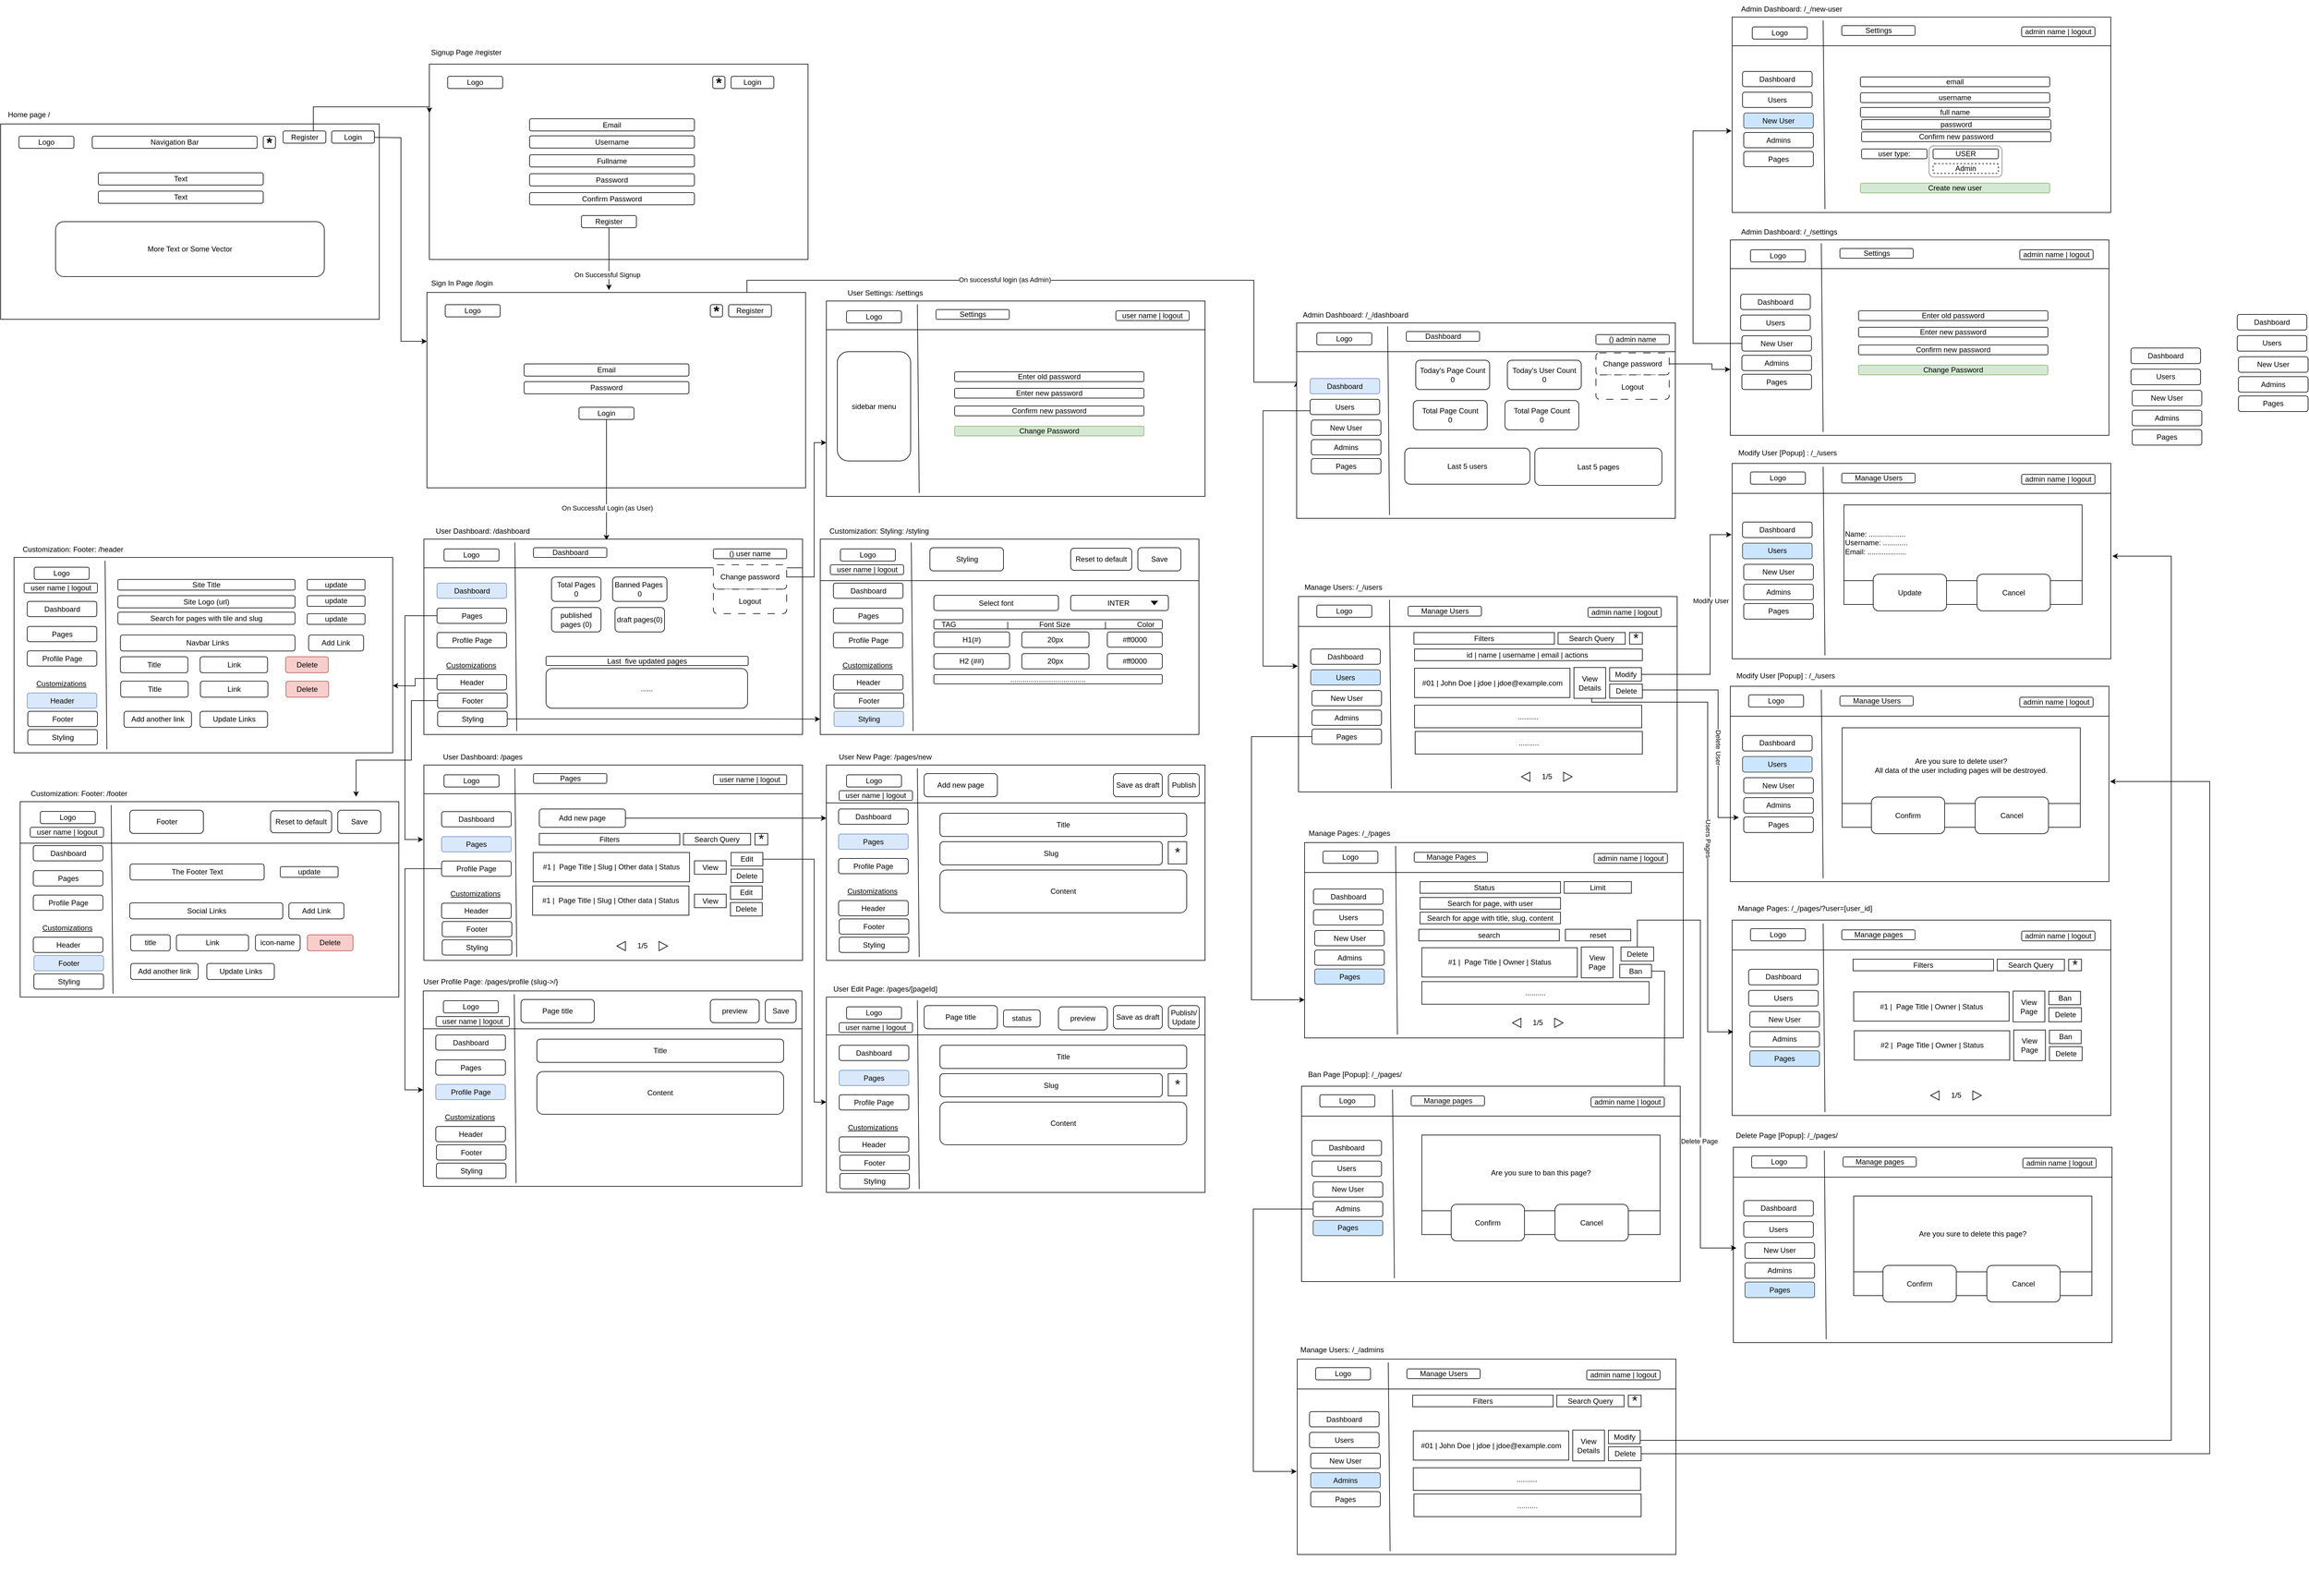 <mxfile version="23.1.6" type="device">
  <diagram name="Page-1" id="q21v9VMaZ5GQ3Boq6yVd">
    <mxGraphModel dx="1489" dy="2338" grid="0" gridSize="10" guides="1" tooltips="1" connect="1" arrows="1" fold="1" page="1" pageScale="1" pageWidth="1920" pageHeight="1200" math="0" shadow="0">
      <root>
        <mxCell id="0" />
        <mxCell id="1" parent="0" />
        <mxCell id="OOlYLd6TCuqCxdgVUlkU-11" value="" style="group" parent="1" vertex="1" connectable="0">
          <mxGeometry x="28" y="148" width="620" height="350" as="geometry" />
        </mxCell>
        <mxCell id="a0nq-c-dvPok7_jrYzTV-1" value="" style="rounded=0;whiteSpace=wrap;html=1;container=1;" parent="OOlYLd6TCuqCxdgVUlkU-11" vertex="1">
          <mxGeometry y="30" width="620" height="320" as="geometry" />
        </mxCell>
        <mxCell id="OOlYLd6TCuqCxdgVUlkU-5" value="Register" style="rounded=1;whiteSpace=wrap;html=1;" parent="a0nq-c-dvPok7_jrYzTV-1" vertex="1">
          <mxGeometry x="462.5" y="11.5" width="70" height="20" as="geometry" />
        </mxCell>
        <mxCell id="OOlYLd6TCuqCxdgVUlkU-1" value="Home page /" style="text;html=1;align=center;verticalAlign=middle;resizable=0;points=[];autosize=1;strokeColor=none;fillColor=none;" parent="OOlYLd6TCuqCxdgVUlkU-11" vertex="1">
          <mxGeometry x="2" y="2" width="87" height="26" as="geometry" />
        </mxCell>
        <mxCell id="OOlYLd6TCuqCxdgVUlkU-2" value="Navigation Bar" style="rounded=1;whiteSpace=wrap;html=1;" parent="OOlYLd6TCuqCxdgVUlkU-11" vertex="1">
          <mxGeometry x="150" y="50" width="270" height="20" as="geometry" />
        </mxCell>
        <mxCell id="OOlYLd6TCuqCxdgVUlkU-3" value="Logo" style="rounded=1;whiteSpace=wrap;html=1;" parent="OOlYLd6TCuqCxdgVUlkU-11" vertex="1">
          <mxGeometry x="30" y="50" width="90" height="20" as="geometry" />
        </mxCell>
        <mxCell id="OOlYLd6TCuqCxdgVUlkU-6" value="&lt;p style=&quot;line-height: 20%;&quot;&gt;&lt;/p&gt;&lt;h1 style=&quot;line-height: 50%;&quot;&gt;*&lt;/h1&gt;&lt;p&gt;&lt;/p&gt;" style="rounded=1;whiteSpace=wrap;html=1;align=center;" parent="OOlYLd6TCuqCxdgVUlkU-11" vertex="1">
          <mxGeometry x="430" y="50" width="20" height="20" as="geometry" />
        </mxCell>
        <mxCell id="OOlYLd6TCuqCxdgVUlkU-7" value="Text" style="rounded=1;whiteSpace=wrap;html=1;" parent="OOlYLd6TCuqCxdgVUlkU-11" vertex="1">
          <mxGeometry x="160" y="110" width="270" height="20" as="geometry" />
        </mxCell>
        <mxCell id="OOlYLd6TCuqCxdgVUlkU-8" value="Text" style="rounded=1;whiteSpace=wrap;html=1;" parent="OOlYLd6TCuqCxdgVUlkU-11" vertex="1">
          <mxGeometry x="160" y="140" width="270" height="20" as="geometry" />
        </mxCell>
        <mxCell id="OOlYLd6TCuqCxdgVUlkU-9" value="More Text or Some Vector" style="rounded=1;whiteSpace=wrap;html=1;" parent="OOlYLd6TCuqCxdgVUlkU-11" vertex="1">
          <mxGeometry x="90" y="190" width="440" height="90" as="geometry" />
        </mxCell>
        <mxCell id="OOlYLd6TCuqCxdgVUlkU-4" value="Login" style="rounded=1;whiteSpace=wrap;html=1;" parent="OOlYLd6TCuqCxdgVUlkU-11" vertex="1">
          <mxGeometry x="542" y="41.5" width="70" height="20" as="geometry" />
        </mxCell>
        <mxCell id="OOlYLd6TCuqCxdgVUlkU-30" value="" style="group" parent="1" vertex="1" connectable="0">
          <mxGeometry x="730" y="52" width="620" height="348" as="geometry" />
        </mxCell>
        <mxCell id="OOlYLd6TCuqCxdgVUlkU-13" value="" style="rounded=0;whiteSpace=wrap;html=1;container=1;" parent="OOlYLd6TCuqCxdgVUlkU-30" vertex="1">
          <mxGeometry y="28" width="620" height="320" as="geometry" />
        </mxCell>
        <mxCell id="OOlYLd6TCuqCxdgVUlkU-21" value="Email" style="rounded=1;whiteSpace=wrap;html=1;" parent="OOlYLd6TCuqCxdgVUlkU-13" vertex="1">
          <mxGeometry x="164" y="89.5" width="270" height="20" as="geometry" />
        </mxCell>
        <mxCell id="OOlYLd6TCuqCxdgVUlkU-25" value="Username" style="rounded=1;whiteSpace=wrap;html=1;" parent="OOlYLd6TCuqCxdgVUlkU-13" vertex="1">
          <mxGeometry x="164" y="117.5" width="270" height="20" as="geometry" />
        </mxCell>
        <mxCell id="OOlYLd6TCuqCxdgVUlkU-26" value="Fullname" style="rounded=1;whiteSpace=wrap;html=1;" parent="OOlYLd6TCuqCxdgVUlkU-13" vertex="1">
          <mxGeometry x="164" y="148.5" width="270" height="20" as="geometry" />
        </mxCell>
        <mxCell id="OOlYLd6TCuqCxdgVUlkU-27" value="Password" style="rounded=1;whiteSpace=wrap;html=1;" parent="OOlYLd6TCuqCxdgVUlkU-13" vertex="1">
          <mxGeometry x="164" y="179.5" width="270" height="20" as="geometry" />
        </mxCell>
        <mxCell id="OOlYLd6TCuqCxdgVUlkU-28" value="Confirm Password" style="rounded=1;whiteSpace=wrap;html=1;" parent="OOlYLd6TCuqCxdgVUlkU-13" vertex="1">
          <mxGeometry x="164" y="210.5" width="270" height="20" as="geometry" />
        </mxCell>
        <mxCell id="OOlYLd6TCuqCxdgVUlkU-403" style="edgeStyle=orthogonalEdgeStyle;rounded=0;orthogonalLoop=1;jettySize=auto;html=1;" parent="OOlYLd6TCuqCxdgVUlkU-13" source="OOlYLd6TCuqCxdgVUlkU-29" edge="1">
          <mxGeometry relative="1" as="geometry">
            <mxPoint x="294" y="370" as="targetPoint" />
          </mxGeometry>
        </mxCell>
        <mxCell id="OOlYLd6TCuqCxdgVUlkU-404" value="On Successful Signup" style="edgeLabel;html=1;align=center;verticalAlign=middle;resizable=0;points=[];" parent="OOlYLd6TCuqCxdgVUlkU-403" vertex="1" connectable="0">
          <mxGeometry x="0.504" y="-4" relative="1" as="geometry">
            <mxPoint as="offset" />
          </mxGeometry>
        </mxCell>
        <mxCell id="OOlYLd6TCuqCxdgVUlkU-29" value="Register" style="rounded=1;whiteSpace=wrap;html=1;" parent="OOlYLd6TCuqCxdgVUlkU-13" vertex="1">
          <mxGeometry x="249" y="248" width="90" height="20" as="geometry" />
        </mxCell>
        <mxCell id="OOlYLd6TCuqCxdgVUlkU-14" value="Signup Page /register" style="text;html=1;align=center;verticalAlign=middle;resizable=0;points=[];autosize=1;strokeColor=none;fillColor=none;" parent="OOlYLd6TCuqCxdgVUlkU-30" vertex="1">
          <mxGeometry x="-7" y="-4" width="133" height="26" as="geometry" />
        </mxCell>
        <mxCell id="OOlYLd6TCuqCxdgVUlkU-16" value="Logo" style="rounded=1;whiteSpace=wrap;html=1;" parent="OOlYLd6TCuqCxdgVUlkU-30" vertex="1">
          <mxGeometry x="30" y="48" width="90" height="20" as="geometry" />
        </mxCell>
        <mxCell id="OOlYLd6TCuqCxdgVUlkU-17" value="Login" style="rounded=1;whiteSpace=wrap;html=1;" parent="OOlYLd6TCuqCxdgVUlkU-30" vertex="1">
          <mxGeometry x="494" y="48" width="70" height="20" as="geometry" />
        </mxCell>
        <mxCell id="OOlYLd6TCuqCxdgVUlkU-19" value="&lt;p style=&quot;line-height: 20%;&quot;&gt;&lt;/p&gt;&lt;h1 style=&quot;line-height: 50%;&quot;&gt;*&lt;/h1&gt;&lt;p&gt;&lt;/p&gt;" style="rounded=1;whiteSpace=wrap;html=1;align=center;" parent="OOlYLd6TCuqCxdgVUlkU-30" vertex="1">
          <mxGeometry x="464" y="48" width="20" height="20" as="geometry" />
        </mxCell>
        <mxCell id="OOlYLd6TCuqCxdgVUlkU-48" value="" style="group" parent="1" vertex="1" connectable="0">
          <mxGeometry x="726" y="426" width="620" height="348" as="geometry" />
        </mxCell>
        <mxCell id="ygmrMFlOwkWCzzU3Cko4-6" style="edgeStyle=orthogonalEdgeStyle;rounded=0;orthogonalLoop=1;jettySize=auto;html=1;exitX=1;exitY=0;exitDx=0;exitDy=0;" edge="1" parent="OOlYLd6TCuqCxdgVUlkU-48" source="OOlYLd6TCuqCxdgVUlkU-32">
          <mxGeometry relative="1" as="geometry">
            <mxPoint x="1424.0" y="174" as="targetPoint" />
            <Array as="points">
              <mxPoint x="524" y="28" />
              <mxPoint x="524" y="8" />
              <mxPoint x="1354" y="8" />
              <mxPoint x="1354" y="175" />
              <mxPoint x="1424" y="175" />
            </Array>
          </mxGeometry>
        </mxCell>
        <mxCell id="ygmrMFlOwkWCzzU3Cko4-47" value="On successful login (as Admin)" style="edgeLabel;html=1;align=center;verticalAlign=middle;resizable=0;points=[];" vertex="1" connectable="0" parent="ygmrMFlOwkWCzzU3Cko4-6">
          <mxGeometry x="0.636" y="7" relative="1" as="geometry">
            <mxPoint x="-415" y="-24" as="offset" />
          </mxGeometry>
        </mxCell>
        <mxCell id="OOlYLd6TCuqCxdgVUlkU-32" value="" style="rounded=0;whiteSpace=wrap;html=1;container=1;" parent="OOlYLd6TCuqCxdgVUlkU-48" vertex="1">
          <mxGeometry y="28" width="620" height="320" as="geometry" />
        </mxCell>
        <mxCell id="OOlYLd6TCuqCxdgVUlkU-33" value="Email" style="rounded=1;whiteSpace=wrap;html=1;" parent="OOlYLd6TCuqCxdgVUlkU-32" vertex="1">
          <mxGeometry x="159" y="117" width="270" height="20" as="geometry" />
        </mxCell>
        <mxCell id="OOlYLd6TCuqCxdgVUlkU-36" value="Password" style="rounded=1;whiteSpace=wrap;html=1;" parent="OOlYLd6TCuqCxdgVUlkU-32" vertex="1">
          <mxGeometry x="159" y="146" width="270" height="20" as="geometry" />
        </mxCell>
        <mxCell id="OOlYLd6TCuqCxdgVUlkU-401" style="edgeStyle=orthogonalEdgeStyle;rounded=0;orthogonalLoop=1;jettySize=auto;html=1;" parent="OOlYLd6TCuqCxdgVUlkU-32" source="OOlYLd6TCuqCxdgVUlkU-38" edge="1">
          <mxGeometry relative="1" as="geometry">
            <mxPoint x="294" y="406" as="targetPoint" />
          </mxGeometry>
        </mxCell>
        <mxCell id="OOlYLd6TCuqCxdgVUlkU-402" value="On Successful Login (as User)" style="edgeLabel;html=1;align=center;verticalAlign=middle;resizable=0;points=[];" parent="OOlYLd6TCuqCxdgVUlkU-401" vertex="1" connectable="0">
          <mxGeometry x="0.464" relative="1" as="geometry">
            <mxPoint as="offset" />
          </mxGeometry>
        </mxCell>
        <mxCell id="OOlYLd6TCuqCxdgVUlkU-38" value="Login" style="rounded=1;whiteSpace=wrap;html=1;" parent="OOlYLd6TCuqCxdgVUlkU-32" vertex="1">
          <mxGeometry x="249" y="188" width="90" height="20" as="geometry" />
        </mxCell>
        <mxCell id="OOlYLd6TCuqCxdgVUlkU-39" value="Sign In Page /login" style="text;html=1;align=center;verticalAlign=middle;resizable=0;points=[];autosize=1;strokeColor=none;fillColor=none;" parent="OOlYLd6TCuqCxdgVUlkU-48" vertex="1">
          <mxGeometry x="-3" width="119" height="26" as="geometry" />
        </mxCell>
        <mxCell id="OOlYLd6TCuqCxdgVUlkU-40" value="Logo" style="rounded=1;whiteSpace=wrap;html=1;" parent="OOlYLd6TCuqCxdgVUlkU-48" vertex="1">
          <mxGeometry x="30" y="48" width="90" height="20" as="geometry" />
        </mxCell>
        <mxCell id="OOlYLd6TCuqCxdgVUlkU-41" value="Register" style="rounded=1;whiteSpace=wrap;html=1;" parent="OOlYLd6TCuqCxdgVUlkU-48" vertex="1">
          <mxGeometry x="494" y="48" width="70" height="20" as="geometry" />
        </mxCell>
        <mxCell id="OOlYLd6TCuqCxdgVUlkU-42" value="&lt;p style=&quot;line-height: 20%;&quot;&gt;&lt;/p&gt;&lt;h1 style=&quot;line-height: 50%;&quot;&gt;*&lt;/h1&gt;&lt;p&gt;&lt;/p&gt;" style="rounded=1;whiteSpace=wrap;html=1;align=center;" parent="OOlYLd6TCuqCxdgVUlkU-48" vertex="1">
          <mxGeometry x="464" y="48" width="20" height="20" as="geometry" />
        </mxCell>
        <mxCell id="OOlYLd6TCuqCxdgVUlkU-381" value="" style="group;strokeColor=none;" parent="1" vertex="1" connectable="0">
          <mxGeometry x="2150" y="75" width="1335" height="2099" as="geometry" />
        </mxCell>
        <mxCell id="OOlYLd6TCuqCxdgVUlkU-58" value="" style="group" parent="OOlYLd6TCuqCxdgVUlkU-381" vertex="1" connectable="0">
          <mxGeometry y="401" width="620" height="348" as="geometry" />
        </mxCell>
        <mxCell id="OOlYLd6TCuqCxdgVUlkU-59" value="" style="rounded=0;whiteSpace=wrap;html=1;container=1;movable=0;resizable=0;rotatable=0;deletable=0;editable=0;locked=1;connectable=0;" parent="OOlYLd6TCuqCxdgVUlkU-58" vertex="1">
          <mxGeometry y="28" width="620" height="320" as="geometry" />
        </mxCell>
        <mxCell id="OOlYLd6TCuqCxdgVUlkU-63" value="Admin Dashboard: /_/dashboard" style="text;html=1;align=center;verticalAlign=middle;resizable=0;points=[];autosize=1;strokeColor=none;fillColor=none;" parent="OOlYLd6TCuqCxdgVUlkU-58" vertex="1">
          <mxGeometry y="2" width="191" height="26" as="geometry" />
        </mxCell>
        <mxCell id="OOlYLd6TCuqCxdgVUlkU-68" value="" style="endArrow=none;html=1;rounded=0;" parent="OOlYLd6TCuqCxdgVUlkU-58" edge="1">
          <mxGeometry width="50" height="50" relative="1" as="geometry">
            <mxPoint x="152" y="342.5" as="sourcePoint" />
            <mxPoint x="149" y="33.5" as="targetPoint" />
          </mxGeometry>
        </mxCell>
        <mxCell id="OOlYLd6TCuqCxdgVUlkU-69" value="Logo" style="rounded=1;whiteSpace=wrap;html=1;" parent="OOlYLd6TCuqCxdgVUlkU-58" vertex="1">
          <mxGeometry x="33" y="44" width="90" height="20" as="geometry" />
        </mxCell>
        <mxCell id="OOlYLd6TCuqCxdgVUlkU-97" style="edgeStyle=orthogonalEdgeStyle;rounded=0;orthogonalLoop=1;jettySize=auto;html=1;exitX=0;exitY=0.75;exitDx=0;exitDy=0;" parent="OOlYLd6TCuqCxdgVUlkU-58" source="OOlYLd6TCuqCxdgVUlkU-78" edge="1">
          <mxGeometry relative="1" as="geometry">
            <mxPoint x="2" y="590" as="targetPoint" />
            <Array as="points">
              <mxPoint x="-55" y="172" />
              <mxPoint x="-55" y="590" />
            </Array>
          </mxGeometry>
        </mxCell>
        <mxCell id="OOlYLd6TCuqCxdgVUlkU-81" value="Today&#39;s Page Count&lt;br&gt;0" style="rounded=1;whiteSpace=wrap;html=1;" parent="OOlYLd6TCuqCxdgVUlkU-58" vertex="1">
          <mxGeometry x="195" y="89" width="121" height="48" as="geometry" />
        </mxCell>
        <mxCell id="OOlYLd6TCuqCxdgVUlkU-121" value="" style="endArrow=none;html=1;rounded=0;" parent="OOlYLd6TCuqCxdgVUlkU-58" edge="1">
          <mxGeometry width="50" height="50" relative="1" as="geometry">
            <mxPoint y="75" as="sourcePoint" />
            <mxPoint x="620" y="75" as="targetPoint" />
          </mxGeometry>
        </mxCell>
        <mxCell id="OOlYLd6TCuqCxdgVUlkU-122" value="Dashboard" style="rounded=1;whiteSpace=wrap;html=1;" parent="OOlYLd6TCuqCxdgVUlkU-58" vertex="1">
          <mxGeometry x="179.5" y="42" width="120" height="16" as="geometry" />
        </mxCell>
        <mxCell id="OOlYLd6TCuqCxdgVUlkU-857" value="() admin name" style="rounded=1;whiteSpace=wrap;html=1;" parent="OOlYLd6TCuqCxdgVUlkU-58" vertex="1">
          <mxGeometry x="490" y="47" width="120" height="16" as="geometry" />
        </mxCell>
        <mxCell id="OOlYLd6TCuqCxdgVUlkU-860" style="edgeStyle=orthogonalEdgeStyle;rounded=0;orthogonalLoop=1;jettySize=auto;html=1;exitX=1;exitY=0.5;exitDx=0;exitDy=0;" parent="OOlYLd6TCuqCxdgVUlkU-58" source="OOlYLd6TCuqCxdgVUlkU-858" edge="1">
          <mxGeometry relative="1" as="geometry">
            <mxPoint x="710" y="104" as="targetPoint" />
            <Array as="points">
              <mxPoint x="680" y="95" />
              <mxPoint x="680" y="104" />
            </Array>
          </mxGeometry>
        </mxCell>
        <mxCell id="OOlYLd6TCuqCxdgVUlkU-858" value="Change password" style="rounded=1;whiteSpace=wrap;html=1;dashed=1;dashPattern=12 12;" parent="OOlYLd6TCuqCxdgVUlkU-58" vertex="1">
          <mxGeometry x="490" y="77" width="120" height="36" as="geometry" />
        </mxCell>
        <mxCell id="OOlYLd6TCuqCxdgVUlkU-859" value="Logout" style="rounded=1;whiteSpace=wrap;html=1;dashed=1;dashPattern=12 12;" parent="OOlYLd6TCuqCxdgVUlkU-58" vertex="1">
          <mxGeometry x="490" y="113" width="120" height="40" as="geometry" />
        </mxCell>
        <mxCell id="ygmrMFlOwkWCzzU3Cko4-48" value="Today&#39;s User Count&lt;br&gt;0" style="rounded=1;whiteSpace=wrap;html=1;" vertex="1" parent="OOlYLd6TCuqCxdgVUlkU-58">
          <mxGeometry x="345" y="89" width="121" height="48" as="geometry" />
        </mxCell>
        <mxCell id="ygmrMFlOwkWCzzU3Cko4-49" value="Total Page Count&lt;br&gt;0" style="rounded=1;whiteSpace=wrap;html=1;" vertex="1" parent="OOlYLd6TCuqCxdgVUlkU-58">
          <mxGeometry x="341" y="155" width="121" height="48" as="geometry" />
        </mxCell>
        <mxCell id="ygmrMFlOwkWCzzU3Cko4-50" value="Total Page Count&lt;br&gt;0" style="rounded=1;whiteSpace=wrap;html=1;" vertex="1" parent="OOlYLd6TCuqCxdgVUlkU-58">
          <mxGeometry x="191" y="155" width="121" height="48" as="geometry" />
        </mxCell>
        <mxCell id="ygmrMFlOwkWCzzU3Cko4-51" value="Last 5 users" style="rounded=1;whiteSpace=wrap;html=1;" vertex="1" parent="OOlYLd6TCuqCxdgVUlkU-58">
          <mxGeometry x="177" y="233" width="205" height="59" as="geometry" />
        </mxCell>
        <mxCell id="ygmrMFlOwkWCzzU3Cko4-52" value="Last 5 pages" style="rounded=1;whiteSpace=wrap;html=1;" vertex="1" parent="OOlYLd6TCuqCxdgVUlkU-58">
          <mxGeometry x="390" y="233" width="208" height="61" as="geometry" />
        </mxCell>
        <mxCell id="ygmrMFlOwkWCzzU3Cko4-55" value="" style="group" vertex="1" connectable="0" parent="OOlYLd6TCuqCxdgVUlkU-58">
          <mxGeometry x="22" y="119" width="116" height="156" as="geometry" />
        </mxCell>
        <mxCell id="OOlYLd6TCuqCxdgVUlkU-77" value="Dashboard" style="rounded=1;whiteSpace=wrap;html=1;fillColor=#dae8fc;strokeColor=#6c8ebf;" parent="ygmrMFlOwkWCzzU3Cko4-55" vertex="1">
          <mxGeometry width="114" height="25" as="geometry" />
        </mxCell>
        <mxCell id="OOlYLd6TCuqCxdgVUlkU-78" value="Users" style="rounded=1;whiteSpace=wrap;html=1;" parent="ygmrMFlOwkWCzzU3Cko4-55" vertex="1">
          <mxGeometry y="34" width="114" height="25" as="geometry" />
        </mxCell>
        <mxCell id="OOlYLd6TCuqCxdgVUlkU-79" value="Pages" style="rounded=1;whiteSpace=wrap;html=1;" parent="ygmrMFlOwkWCzzU3Cko4-55" vertex="1">
          <mxGeometry x="2" y="131" width="114" height="25" as="geometry" />
        </mxCell>
        <mxCell id="ygmrMFlOwkWCzzU3Cko4-53" value="New User" style="rounded=1;whiteSpace=wrap;html=1;" vertex="1" parent="ygmrMFlOwkWCzzU3Cko4-55">
          <mxGeometry x="2" y="68" width="114" height="25" as="geometry" />
        </mxCell>
        <mxCell id="ygmrMFlOwkWCzzU3Cko4-54" value="Admins" style="rounded=1;whiteSpace=wrap;html=1;" vertex="1" parent="ygmrMFlOwkWCzzU3Cko4-55">
          <mxGeometry x="2" y="100" width="114" height="25" as="geometry" />
        </mxCell>
        <mxCell id="OOlYLd6TCuqCxdgVUlkU-84" value="" style="group" parent="OOlYLd6TCuqCxdgVUlkU-381" vertex="1" connectable="0">
          <mxGeometry x="3" y="849" width="620" height="415" as="geometry" />
        </mxCell>
        <mxCell id="OOlYLd6TCuqCxdgVUlkU-85" value="" style="rounded=0;whiteSpace=wrap;html=1;container=1;movable=0;resizable=0;rotatable=0;deletable=0;editable=0;locked=1;connectable=0;" parent="OOlYLd6TCuqCxdgVUlkU-84" vertex="1">
          <mxGeometry y="28" width="620" height="320" as="geometry" />
        </mxCell>
        <mxCell id="OOlYLd6TCuqCxdgVUlkU-86" value="Manage Users: /_/users" style="text;html=1;align=center;verticalAlign=middle;resizable=0;points=[];autosize=1;strokeColor=none;fillColor=none;" parent="OOlYLd6TCuqCxdgVUlkU-84" vertex="1">
          <mxGeometry width="145" height="26" as="geometry" />
        </mxCell>
        <mxCell id="OOlYLd6TCuqCxdgVUlkU-87" value="" style="endArrow=none;html=1;rounded=0;" parent="OOlYLd6TCuqCxdgVUlkU-84" edge="1">
          <mxGeometry width="50" height="50" relative="1" as="geometry">
            <mxPoint x="152" y="342.5" as="sourcePoint" />
            <mxPoint x="149" y="33.5" as="targetPoint" />
          </mxGeometry>
        </mxCell>
        <mxCell id="OOlYLd6TCuqCxdgVUlkU-88" value="Logo" style="rounded=1;whiteSpace=wrap;html=1;" parent="OOlYLd6TCuqCxdgVUlkU-84" vertex="1">
          <mxGeometry x="30" y="42" width="90" height="20" as="geometry" />
        </mxCell>
        <mxCell id="OOlYLd6TCuqCxdgVUlkU-89" value="" style="endArrow=none;html=1;rounded=0;" parent="OOlYLd6TCuqCxdgVUlkU-84" edge="1">
          <mxGeometry width="50" height="50" relative="1" as="geometry">
            <mxPoint y="77" as="sourcePoint" />
            <mxPoint x="620" y="77" as="targetPoint" />
          </mxGeometry>
        </mxCell>
        <mxCell id="OOlYLd6TCuqCxdgVUlkU-101" value="id | name | username | email | actions&amp;nbsp;" style="rounded=0;whiteSpace=wrap;html=1;" parent="OOlYLd6TCuqCxdgVUlkU-84" vertex="1">
          <mxGeometry x="190" y="114" width="373" height="19" as="geometry" />
        </mxCell>
        <mxCell id="OOlYLd6TCuqCxdgVUlkU-102" value="#01 | John Doe | jdoe | jdoe@example.com" style="rounded=0;whiteSpace=wrap;html=1;" parent="OOlYLd6TCuqCxdgVUlkU-84" vertex="1">
          <mxGeometry x="190" y="145.5" width="254.5" height="48" as="geometry" />
        </mxCell>
        <mxCell id="OOlYLd6TCuqCxdgVUlkU-103" value=".........." style="rounded=0;whiteSpace=wrap;html=1;" parent="OOlYLd6TCuqCxdgVUlkU-84" vertex="1">
          <mxGeometry x="190" y="206" width="372" height="37" as="geometry" />
        </mxCell>
        <mxCell id="OOlYLd6TCuqCxdgVUlkU-119" value="Manage Users" style="rounded=1;whiteSpace=wrap;html=1;" parent="OOlYLd6TCuqCxdgVUlkU-84" vertex="1">
          <mxGeometry x="179.5" y="44" width="120" height="16" as="geometry" />
        </mxCell>
        <mxCell id="OOlYLd6TCuqCxdgVUlkU-120" value="admin name | logout" style="rounded=1;whiteSpace=wrap;html=1;" parent="OOlYLd6TCuqCxdgVUlkU-84" vertex="1">
          <mxGeometry x="474" y="46" width="120" height="16" as="geometry" />
        </mxCell>
        <mxCell id="OOlYLd6TCuqCxdgVUlkU-169" style="edgeStyle=orthogonalEdgeStyle;rounded=0;orthogonalLoop=1;jettySize=auto;html=1;exitX=1;exitY=0.5;exitDx=0;exitDy=0;" parent="OOlYLd6TCuqCxdgVUlkU-84" source="OOlYLd6TCuqCxdgVUlkU-125" edge="1">
          <mxGeometry relative="1" as="geometry">
            <mxPoint x="709" y="-73.333" as="targetPoint" />
            <Array as="points">
              <mxPoint x="674" y="155" />
              <mxPoint x="674" y="-73" />
            </Array>
          </mxGeometry>
        </mxCell>
        <mxCell id="OOlYLd6TCuqCxdgVUlkU-171" value="Modify User" style="edgeLabel;html=1;align=center;verticalAlign=middle;resizable=0;points=[];" parent="OOlYLd6TCuqCxdgVUlkU-169" vertex="1" connectable="0">
          <mxGeometry x="0.242" y="-1" relative="1" as="geometry">
            <mxPoint as="offset" />
          </mxGeometry>
        </mxCell>
        <mxCell id="OOlYLd6TCuqCxdgVUlkU-125" value="Modify" style="rounded=0;whiteSpace=wrap;html=1;" parent="OOlYLd6TCuqCxdgVUlkU-84" vertex="1">
          <mxGeometry x="509.5" y="144.5" width="52" height="22" as="geometry" />
        </mxCell>
        <mxCell id="OOlYLd6TCuqCxdgVUlkU-126" value="Delete" style="rounded=0;whiteSpace=wrap;html=1;" parent="OOlYLd6TCuqCxdgVUlkU-84" vertex="1">
          <mxGeometry x="509.5" y="171.5" width="53.5" height="23" as="geometry" />
        </mxCell>
        <mxCell id="OOlYLd6TCuqCxdgVUlkU-127" value="View Details" style="rounded=0;whiteSpace=wrap;html=1;" parent="OOlYLd6TCuqCxdgVUlkU-84" vertex="1">
          <mxGeometry x="451" y="144.25" width="52" height="50.5" as="geometry" />
        </mxCell>
        <mxCell id="OOlYLd6TCuqCxdgVUlkU-128" value=".........." style="rounded=0;whiteSpace=wrap;html=1;" parent="OOlYLd6TCuqCxdgVUlkU-84" vertex="1">
          <mxGeometry x="191" y="249" width="372" height="37" as="geometry" />
        </mxCell>
        <mxCell id="OOlYLd6TCuqCxdgVUlkU-234" value="Filters" style="rounded=0;whiteSpace=wrap;html=1;" parent="OOlYLd6TCuqCxdgVUlkU-84" vertex="1">
          <mxGeometry x="189" y="87" width="230" height="19" as="geometry" />
        </mxCell>
        <mxCell id="OOlYLd6TCuqCxdgVUlkU-235" value="Search Query" style="rounded=0;whiteSpace=wrap;html=1;" parent="OOlYLd6TCuqCxdgVUlkU-84" vertex="1">
          <mxGeometry x="425" y="87" width="110" height="19" as="geometry" />
        </mxCell>
        <mxCell id="OOlYLd6TCuqCxdgVUlkU-261" value="&lt;font style=&quot;font-size: 22px;&quot;&gt;*&lt;/font&gt;" style="rounded=0;whiteSpace=wrap;html=1;" parent="OOlYLd6TCuqCxdgVUlkU-84" vertex="1">
          <mxGeometry x="542" y="87" width="21" height="19" as="geometry" />
        </mxCell>
        <mxCell id="ygmrMFlOwkWCzzU3Cko4-56" value="" style="group" vertex="1" connectable="0" parent="OOlYLd6TCuqCxdgVUlkU-84">
          <mxGeometry x="20" y="114" width="116" height="156" as="geometry" />
        </mxCell>
        <mxCell id="ygmrMFlOwkWCzzU3Cko4-57" value="Dashboard" style="rounded=1;whiteSpace=wrap;html=1;fillColor=#ffffff;strokeColor=default;" vertex="1" parent="ygmrMFlOwkWCzzU3Cko4-56">
          <mxGeometry width="114" height="25" as="geometry" />
        </mxCell>
        <mxCell id="ygmrMFlOwkWCzzU3Cko4-58" value="Users" style="rounded=1;whiteSpace=wrap;html=1;fillColor=#cce5ff;strokeColor=#36393d;" vertex="1" parent="ygmrMFlOwkWCzzU3Cko4-56">
          <mxGeometry y="34" width="114" height="25" as="geometry" />
        </mxCell>
        <mxCell id="ygmrMFlOwkWCzzU3Cko4-91" style="edgeStyle=orthogonalEdgeStyle;rounded=0;orthogonalLoop=1;jettySize=auto;html=1;" edge="1" parent="ygmrMFlOwkWCzzU3Cko4-56" source="ygmrMFlOwkWCzzU3Cko4-59">
          <mxGeometry relative="1" as="geometry">
            <mxPoint x="-9.895" y="574.579" as="targetPoint" />
            <Array as="points">
              <mxPoint x="-97" y="144" />
              <mxPoint x="-97" y="575" />
            </Array>
          </mxGeometry>
        </mxCell>
        <mxCell id="ygmrMFlOwkWCzzU3Cko4-59" value="Pages" style="rounded=1;whiteSpace=wrap;html=1;" vertex="1" parent="ygmrMFlOwkWCzzU3Cko4-56">
          <mxGeometry x="2" y="131" width="114" height="25" as="geometry" />
        </mxCell>
        <mxCell id="ygmrMFlOwkWCzzU3Cko4-60" value="New User" style="rounded=1;whiteSpace=wrap;html=1;" vertex="1" parent="ygmrMFlOwkWCzzU3Cko4-56">
          <mxGeometry x="2" y="68" width="114" height="25" as="geometry" />
        </mxCell>
        <mxCell id="ygmrMFlOwkWCzzU3Cko4-61" value="Admins" style="rounded=1;whiteSpace=wrap;html=1;" vertex="1" parent="ygmrMFlOwkWCzzU3Cko4-56">
          <mxGeometry x="2" y="100" width="114" height="25" as="geometry" />
        </mxCell>
        <mxCell id="ygmrMFlOwkWCzzU3Cko4-80" value="" style="group" vertex="1" connectable="0" parent="OOlYLd6TCuqCxdgVUlkU-84">
          <mxGeometry x="365" y="308" width="83" height="30" as="geometry" />
        </mxCell>
        <mxCell id="ygmrMFlOwkWCzzU3Cko4-81" value="" style="triangle;whiteSpace=wrap;html=1;" vertex="1" parent="ygmrMFlOwkWCzzU3Cko4-80">
          <mxGeometry x="69" y="7.75" width="14" height="15" as="geometry" />
        </mxCell>
        <mxCell id="ygmrMFlOwkWCzzU3Cko4-82" value="" style="triangle;whiteSpace=wrap;html=1;rotation=-180;" vertex="1" parent="ygmrMFlOwkWCzzU3Cko4-80">
          <mxGeometry y="7.75" width="14" height="15" as="geometry" />
        </mxCell>
        <mxCell id="ygmrMFlOwkWCzzU3Cko4-83" value="1/5" style="text;html=1;align=center;verticalAlign=middle;whiteSpace=wrap;rounded=0;" vertex="1" parent="ygmrMFlOwkWCzzU3Cko4-80">
          <mxGeometry x="12" width="60" height="30" as="geometry" />
        </mxCell>
        <mxCell id="OOlYLd6TCuqCxdgVUlkU-150" value="" style="group" parent="OOlYLd6TCuqCxdgVUlkU-381" vertex="1" connectable="0">
          <mxGeometry x="713" y="631" width="620" height="348" as="geometry" />
        </mxCell>
        <mxCell id="OOlYLd6TCuqCxdgVUlkU-151" value="" style="rounded=0;whiteSpace=wrap;html=1;container=1;movable=0;resizable=0;rotatable=0;deletable=0;editable=0;locked=1;connectable=0;" parent="OOlYLd6TCuqCxdgVUlkU-150" vertex="1">
          <mxGeometry y="28" width="620" height="320" as="geometry" />
        </mxCell>
        <mxCell id="OOlYLd6TCuqCxdgVUlkU-152" value="Modify User [Popup] : /_/users&amp;nbsp;" style="text;html=1;align=center;verticalAlign=middle;resizable=0;points=[];autosize=1;strokeColor=none;fillColor=none;" parent="OOlYLd6TCuqCxdgVUlkU-150" vertex="1">
          <mxGeometry y="-2" width="183" height="26" as="geometry" />
        </mxCell>
        <mxCell id="OOlYLd6TCuqCxdgVUlkU-153" value="" style="endArrow=none;html=1;rounded=0;" parent="OOlYLd6TCuqCxdgVUlkU-150" edge="1">
          <mxGeometry width="50" height="50" relative="1" as="geometry">
            <mxPoint x="152" y="342.5" as="sourcePoint" />
            <mxPoint x="149" y="33.5" as="targetPoint" />
          </mxGeometry>
        </mxCell>
        <mxCell id="OOlYLd6TCuqCxdgVUlkU-154" value="Logo" style="rounded=1;whiteSpace=wrap;html=1;" parent="OOlYLd6TCuqCxdgVUlkU-150" vertex="1">
          <mxGeometry x="30" y="42" width="90" height="20" as="geometry" />
        </mxCell>
        <mxCell id="OOlYLd6TCuqCxdgVUlkU-155" value="" style="endArrow=none;html=1;rounded=0;" parent="OOlYLd6TCuqCxdgVUlkU-150" edge="1">
          <mxGeometry width="50" height="50" relative="1" as="geometry">
            <mxPoint y="77" as="sourcePoint" />
            <mxPoint x="620" y="77" as="targetPoint" />
          </mxGeometry>
        </mxCell>
        <mxCell id="OOlYLd6TCuqCxdgVUlkU-162" value="Manage Users" style="rounded=1;whiteSpace=wrap;html=1;" parent="OOlYLd6TCuqCxdgVUlkU-150" vertex="1">
          <mxGeometry x="179.5" y="44" width="120" height="16" as="geometry" />
        </mxCell>
        <mxCell id="OOlYLd6TCuqCxdgVUlkU-163" value="admin name | logout" style="rounded=1;whiteSpace=wrap;html=1;" parent="OOlYLd6TCuqCxdgVUlkU-150" vertex="1">
          <mxGeometry x="474" y="46" width="120" height="16" as="geometry" />
        </mxCell>
        <mxCell id="OOlYLd6TCuqCxdgVUlkU-172" value="&lt;div style=&quot;&quot;&gt;&lt;span style=&quot;background-color: initial;&quot;&gt;Name: ..................&lt;/span&gt;&lt;/div&gt;&lt;div style=&quot;&quot;&gt;&lt;span style=&quot;background-color: initial;&quot;&gt;Username: ............&lt;/span&gt;&lt;/div&gt;&lt;div style=&quot;&quot;&gt;&lt;span style=&quot;background-color: initial;&quot;&gt;Email: ...................&lt;/span&gt;&lt;/div&gt;" style="rounded=0;whiteSpace=wrap;html=1;align=left;" parent="OOlYLd6TCuqCxdgVUlkU-150" vertex="1">
          <mxGeometry x="183" y="96" width="390" height="124" as="geometry" />
        </mxCell>
        <mxCell id="OOlYLd6TCuqCxdgVUlkU-174" value="" style="rounded=0;whiteSpace=wrap;html=1;" parent="OOlYLd6TCuqCxdgVUlkU-150" vertex="1">
          <mxGeometry x="183" y="220" width="390" height="39" as="geometry" />
        </mxCell>
        <mxCell id="OOlYLd6TCuqCxdgVUlkU-190" value="Update" style="rounded=1;whiteSpace=wrap;html=1;" parent="OOlYLd6TCuqCxdgVUlkU-150" vertex="1">
          <mxGeometry x="231" y="209.5" width="120" height="60" as="geometry" />
        </mxCell>
        <mxCell id="OOlYLd6TCuqCxdgVUlkU-191" value="Cancel" style="rounded=1;whiteSpace=wrap;html=1;" parent="OOlYLd6TCuqCxdgVUlkU-150" vertex="1">
          <mxGeometry x="401" y="209.5" width="120" height="60" as="geometry" />
        </mxCell>
        <mxCell id="ygmrMFlOwkWCzzU3Cko4-165" value="" style="group" vertex="1" connectable="0" parent="OOlYLd6TCuqCxdgVUlkU-150">
          <mxGeometry x="17" y="124" width="116" height="159" as="geometry" />
        </mxCell>
        <mxCell id="ygmrMFlOwkWCzzU3Cko4-166" value="Dashboard" style="rounded=1;whiteSpace=wrap;html=1;" vertex="1" parent="ygmrMFlOwkWCzzU3Cko4-165">
          <mxGeometry width="114" height="25.481" as="geometry" />
        </mxCell>
        <mxCell id="ygmrMFlOwkWCzzU3Cko4-167" value="Users" style="rounded=1;whiteSpace=wrap;html=1;fillColor=#cce5ff;strokeColor=#36393d;" vertex="1" parent="ygmrMFlOwkWCzzU3Cko4-165">
          <mxGeometry y="34.654" width="114" height="25.481" as="geometry" />
        </mxCell>
        <mxCell id="ygmrMFlOwkWCzzU3Cko4-168" value="Pages" style="rounded=1;whiteSpace=wrap;html=1;" vertex="1" parent="ygmrMFlOwkWCzzU3Cko4-165">
          <mxGeometry x="2" y="133.519" width="114" height="25.481" as="geometry" />
        </mxCell>
        <mxCell id="ygmrMFlOwkWCzzU3Cko4-169" value="New User" style="rounded=1;whiteSpace=wrap;html=1;" vertex="1" parent="ygmrMFlOwkWCzzU3Cko4-165">
          <mxGeometry x="2" y="69.308" width="114" height="25.481" as="geometry" />
        </mxCell>
        <mxCell id="ygmrMFlOwkWCzzU3Cko4-170" value="Admins" style="rounded=1;whiteSpace=wrap;html=1;" vertex="1" parent="ygmrMFlOwkWCzzU3Cko4-165">
          <mxGeometry x="2" y="101.923" width="114" height="25.481" as="geometry" />
        </mxCell>
        <mxCell id="OOlYLd6TCuqCxdgVUlkU-193" value="" style="group" parent="OOlYLd6TCuqCxdgVUlkU-381" vertex="1" connectable="0">
          <mxGeometry x="710" y="996" width="620" height="348" as="geometry" />
        </mxCell>
        <mxCell id="OOlYLd6TCuqCxdgVUlkU-194" value="" style="rounded=0;whiteSpace=wrap;html=1;container=1;movable=0;resizable=0;rotatable=0;deletable=0;editable=0;locked=1;connectable=0;" parent="OOlYLd6TCuqCxdgVUlkU-193" vertex="1">
          <mxGeometry y="28" width="620" height="320" as="geometry" />
        </mxCell>
        <mxCell id="OOlYLd6TCuqCxdgVUlkU-195" value="Modify User [Popup] : /_/users&amp;nbsp;" style="text;html=1;align=center;verticalAlign=middle;resizable=0;points=[];autosize=1;strokeColor=none;fillColor=none;" parent="OOlYLd6TCuqCxdgVUlkU-193" vertex="1">
          <mxGeometry y="-2" width="183" height="26" as="geometry" />
        </mxCell>
        <mxCell id="OOlYLd6TCuqCxdgVUlkU-196" value="" style="endArrow=none;html=1;rounded=0;" parent="OOlYLd6TCuqCxdgVUlkU-193" edge="1">
          <mxGeometry width="50" height="50" relative="1" as="geometry">
            <mxPoint x="152" y="342.5" as="sourcePoint" />
            <mxPoint x="149" y="33.5" as="targetPoint" />
          </mxGeometry>
        </mxCell>
        <mxCell id="OOlYLd6TCuqCxdgVUlkU-197" value="Logo" style="rounded=1;whiteSpace=wrap;html=1;" parent="OOlYLd6TCuqCxdgVUlkU-193" vertex="1">
          <mxGeometry x="30" y="42" width="90" height="20" as="geometry" />
        </mxCell>
        <mxCell id="OOlYLd6TCuqCxdgVUlkU-198" value="" style="endArrow=none;html=1;rounded=0;" parent="OOlYLd6TCuqCxdgVUlkU-193" edge="1">
          <mxGeometry width="50" height="50" relative="1" as="geometry">
            <mxPoint y="77" as="sourcePoint" />
            <mxPoint x="620" y="77" as="targetPoint" />
          </mxGeometry>
        </mxCell>
        <mxCell id="OOlYLd6TCuqCxdgVUlkU-202" value="Manage Users" style="rounded=1;whiteSpace=wrap;html=1;" parent="OOlYLd6TCuqCxdgVUlkU-193" vertex="1">
          <mxGeometry x="179.5" y="44" width="120" height="16" as="geometry" />
        </mxCell>
        <mxCell id="OOlYLd6TCuqCxdgVUlkU-203" value="admin name | logout" style="rounded=1;whiteSpace=wrap;html=1;" parent="OOlYLd6TCuqCxdgVUlkU-193" vertex="1">
          <mxGeometry x="474" y="46" width="120" height="16" as="geometry" />
        </mxCell>
        <mxCell id="OOlYLd6TCuqCxdgVUlkU-204" value="&lt;div style=&quot;&quot;&gt;Are you sure to delete user?&lt;/div&gt;&lt;div style=&quot;&quot;&gt;All data of the user including pages will be destroyed.&lt;/div&gt;" style="rounded=0;whiteSpace=wrap;html=1;align=center;" parent="OOlYLd6TCuqCxdgVUlkU-193" vertex="1">
          <mxGeometry x="183" y="96" width="390" height="124" as="geometry" />
        </mxCell>
        <mxCell id="OOlYLd6TCuqCxdgVUlkU-205" value="" style="rounded=0;whiteSpace=wrap;html=1;" parent="OOlYLd6TCuqCxdgVUlkU-193" vertex="1">
          <mxGeometry x="183" y="220" width="390" height="39" as="geometry" />
        </mxCell>
        <mxCell id="OOlYLd6TCuqCxdgVUlkU-206" value="Confirm" style="rounded=1;whiteSpace=wrap;html=1;" parent="OOlYLd6TCuqCxdgVUlkU-193" vertex="1">
          <mxGeometry x="231" y="209.5" width="120" height="60" as="geometry" />
        </mxCell>
        <mxCell id="OOlYLd6TCuqCxdgVUlkU-207" value="Cancel" style="rounded=1;whiteSpace=wrap;html=1;" parent="OOlYLd6TCuqCxdgVUlkU-193" vertex="1">
          <mxGeometry x="401" y="209.5" width="120" height="60" as="geometry" />
        </mxCell>
        <mxCell id="ygmrMFlOwkWCzzU3Cko4-171" value="" style="group" vertex="1" connectable="0" parent="OOlYLd6TCuqCxdgVUlkU-193">
          <mxGeometry x="20" y="108.5" width="116" height="159" as="geometry" />
        </mxCell>
        <mxCell id="ygmrMFlOwkWCzzU3Cko4-172" value="Dashboard" style="rounded=1;whiteSpace=wrap;html=1;" vertex="1" parent="ygmrMFlOwkWCzzU3Cko4-171">
          <mxGeometry width="114" height="25.481" as="geometry" />
        </mxCell>
        <mxCell id="ygmrMFlOwkWCzzU3Cko4-173" value="Users" style="rounded=1;whiteSpace=wrap;html=1;fillColor=#cce5ff;strokeColor=#36393d;" vertex="1" parent="ygmrMFlOwkWCzzU3Cko4-171">
          <mxGeometry y="34.654" width="114" height="25.481" as="geometry" />
        </mxCell>
        <mxCell id="ygmrMFlOwkWCzzU3Cko4-174" value="Pages" style="rounded=1;whiteSpace=wrap;html=1;" vertex="1" parent="ygmrMFlOwkWCzzU3Cko4-171">
          <mxGeometry x="2" y="133.519" width="114" height="25.481" as="geometry" />
        </mxCell>
        <mxCell id="ygmrMFlOwkWCzzU3Cko4-175" value="New User" style="rounded=1;whiteSpace=wrap;html=1;" vertex="1" parent="ygmrMFlOwkWCzzU3Cko4-171">
          <mxGeometry x="2" y="69.308" width="114" height="25.481" as="geometry" />
        </mxCell>
        <mxCell id="ygmrMFlOwkWCzzU3Cko4-176" value="Admins" style="rounded=1;whiteSpace=wrap;html=1;" vertex="1" parent="ygmrMFlOwkWCzzU3Cko4-171">
          <mxGeometry x="2" y="101.923" width="114" height="25.481" as="geometry" />
        </mxCell>
        <mxCell id="OOlYLd6TCuqCxdgVUlkU-211" value="" style="group" parent="OOlYLd6TCuqCxdgVUlkU-381" vertex="1" connectable="0">
          <mxGeometry x="713" y="1379" width="620" height="348" as="geometry" />
        </mxCell>
        <mxCell id="OOlYLd6TCuqCxdgVUlkU-212" value="" style="rounded=0;whiteSpace=wrap;html=1;container=1;movable=0;resizable=0;rotatable=0;deletable=0;editable=0;locked=1;connectable=0;" parent="OOlYLd6TCuqCxdgVUlkU-211" vertex="1">
          <mxGeometry y="28" width="620" height="320" as="geometry" />
        </mxCell>
        <mxCell id="OOlYLd6TCuqCxdgVUlkU-213" value="Manage Pages: /_/pages/?user=[user_id]" style="text;html=1;align=center;verticalAlign=middle;resizable=0;points=[];autosize=1;strokeColor=none;fillColor=none;" parent="OOlYLd6TCuqCxdgVUlkU-211" vertex="1">
          <mxGeometry y="-4" width="238" height="26" as="geometry" />
        </mxCell>
        <mxCell id="OOlYLd6TCuqCxdgVUlkU-214" value="" style="endArrow=none;html=1;rounded=0;" parent="OOlYLd6TCuqCxdgVUlkU-211" edge="1">
          <mxGeometry width="50" height="50" relative="1" as="geometry">
            <mxPoint x="152" y="342.5" as="sourcePoint" />
            <mxPoint x="149" y="33.5" as="targetPoint" />
          </mxGeometry>
        </mxCell>
        <mxCell id="OOlYLd6TCuqCxdgVUlkU-215" value="Logo" style="rounded=1;whiteSpace=wrap;html=1;" parent="OOlYLd6TCuqCxdgVUlkU-211" vertex="1">
          <mxGeometry x="30" y="42" width="90" height="20" as="geometry" />
        </mxCell>
        <mxCell id="OOlYLd6TCuqCxdgVUlkU-216" value="" style="endArrow=none;html=1;rounded=0;" parent="OOlYLd6TCuqCxdgVUlkU-211" edge="1">
          <mxGeometry width="50" height="50" relative="1" as="geometry">
            <mxPoint y="77" as="sourcePoint" />
            <mxPoint x="620" y="77" as="targetPoint" />
          </mxGeometry>
        </mxCell>
        <mxCell id="OOlYLd6TCuqCxdgVUlkU-223" value="Manage pages" style="rounded=1;whiteSpace=wrap;html=1;" parent="OOlYLd6TCuqCxdgVUlkU-211" vertex="1">
          <mxGeometry x="179.5" y="44" width="120" height="16" as="geometry" />
        </mxCell>
        <mxCell id="OOlYLd6TCuqCxdgVUlkU-224" value="admin name | logout" style="rounded=1;whiteSpace=wrap;html=1;" parent="OOlYLd6TCuqCxdgVUlkU-211" vertex="1">
          <mxGeometry x="474" y="46" width="120" height="16" as="geometry" />
        </mxCell>
        <mxCell id="OOlYLd6TCuqCxdgVUlkU-290" value="Filters" style="rounded=0;whiteSpace=wrap;html=1;" parent="OOlYLd6TCuqCxdgVUlkU-211" vertex="1">
          <mxGeometry x="198" y="92" width="230" height="19" as="geometry" />
        </mxCell>
        <mxCell id="OOlYLd6TCuqCxdgVUlkU-291" value="Search Query" style="rounded=0;whiteSpace=wrap;html=1;" parent="OOlYLd6TCuqCxdgVUlkU-211" vertex="1">
          <mxGeometry x="434" y="92" width="110" height="19" as="geometry" />
        </mxCell>
        <mxCell id="OOlYLd6TCuqCxdgVUlkU-292" value="&lt;font style=&quot;font-size: 22px;&quot;&gt;*&lt;/font&gt;" style="rounded=0;whiteSpace=wrap;html=1;" parent="OOlYLd6TCuqCxdgVUlkU-211" vertex="1">
          <mxGeometry x="551" y="92" width="21" height="19" as="geometry" />
        </mxCell>
        <mxCell id="OOlYLd6TCuqCxdgVUlkU-293" value="" style="group" parent="OOlYLd6TCuqCxdgVUlkU-211" vertex="1" connectable="0">
          <mxGeometry x="199" y="144.25" width="373" height="50.5" as="geometry" />
        </mxCell>
        <mxCell id="OOlYLd6TCuqCxdgVUlkU-299" value="" style="group" parent="OOlYLd6TCuqCxdgVUlkU-293" vertex="1" connectable="0">
          <mxGeometry width="373" height="50.5" as="geometry" />
        </mxCell>
        <mxCell id="OOlYLd6TCuqCxdgVUlkU-300" value="" style="group" parent="OOlYLd6TCuqCxdgVUlkU-299" vertex="1" connectable="0">
          <mxGeometry width="373" height="50.5" as="geometry" />
        </mxCell>
        <mxCell id="OOlYLd6TCuqCxdgVUlkU-294" value="#1 |&amp;nbsp; Page Title | Owner | Status" style="rounded=0;whiteSpace=wrap;html=1;" parent="OOlYLd6TCuqCxdgVUlkU-300" vertex="1">
          <mxGeometry y="1.25" width="254.5" height="48" as="geometry" />
        </mxCell>
        <mxCell id="OOlYLd6TCuqCxdgVUlkU-295" value="Ban" style="rounded=0;whiteSpace=wrap;html=1;" parent="OOlYLd6TCuqCxdgVUlkU-300" vertex="1">
          <mxGeometry x="319.5" y="0.25" width="52" height="22" as="geometry" />
        </mxCell>
        <mxCell id="OOlYLd6TCuqCxdgVUlkU-296" value="Delete" style="rounded=0;whiteSpace=wrap;html=1;" parent="OOlYLd6TCuqCxdgVUlkU-300" vertex="1">
          <mxGeometry x="319.5" y="27.25" width="53.5" height="23" as="geometry" />
        </mxCell>
        <mxCell id="OOlYLd6TCuqCxdgVUlkU-297" value="View Page" style="rounded=0;whiteSpace=wrap;html=1;" parent="OOlYLd6TCuqCxdgVUlkU-300" vertex="1">
          <mxGeometry x="261" width="52" height="50.5" as="geometry" />
        </mxCell>
        <mxCell id="OOlYLd6TCuqCxdgVUlkU-302" value="" style="group" parent="OOlYLd6TCuqCxdgVUlkU-211" vertex="1" connectable="0">
          <mxGeometry x="200" y="208" width="373" height="50.5" as="geometry" />
        </mxCell>
        <mxCell id="OOlYLd6TCuqCxdgVUlkU-303" value="" style="group" parent="OOlYLd6TCuqCxdgVUlkU-302" vertex="1" connectable="0">
          <mxGeometry width="373" height="50.5" as="geometry" />
        </mxCell>
        <mxCell id="OOlYLd6TCuqCxdgVUlkU-304" value="" style="group" parent="OOlYLd6TCuqCxdgVUlkU-303" vertex="1" connectable="0">
          <mxGeometry width="373" height="50.5" as="geometry" />
        </mxCell>
        <mxCell id="OOlYLd6TCuqCxdgVUlkU-305" value="#2 |&amp;nbsp; Page Title | Owner | Status" style="rounded=0;whiteSpace=wrap;html=1;" parent="OOlYLd6TCuqCxdgVUlkU-304" vertex="1">
          <mxGeometry y="1.25" width="254.5" height="48" as="geometry" />
        </mxCell>
        <mxCell id="OOlYLd6TCuqCxdgVUlkU-306" value="Ban" style="rounded=0;whiteSpace=wrap;html=1;" parent="OOlYLd6TCuqCxdgVUlkU-304" vertex="1">
          <mxGeometry x="319.5" y="0.25" width="52" height="22" as="geometry" />
        </mxCell>
        <mxCell id="OOlYLd6TCuqCxdgVUlkU-307" value="Delete" style="rounded=0;whiteSpace=wrap;html=1;" parent="OOlYLd6TCuqCxdgVUlkU-304" vertex="1">
          <mxGeometry x="319.5" y="27.25" width="53.5" height="23" as="geometry" />
        </mxCell>
        <mxCell id="OOlYLd6TCuqCxdgVUlkU-308" value="View Page" style="rounded=0;whiteSpace=wrap;html=1;" parent="OOlYLd6TCuqCxdgVUlkU-304" vertex="1">
          <mxGeometry x="261" width="52" height="50.5" as="geometry" />
        </mxCell>
        <mxCell id="ygmrMFlOwkWCzzU3Cko4-178" value="" style="group" vertex="1" connectable="0" parent="OOlYLd6TCuqCxdgVUlkU-211">
          <mxGeometry x="27" y="108.5" width="116" height="159" as="geometry" />
        </mxCell>
        <mxCell id="ygmrMFlOwkWCzzU3Cko4-179" value="Dashboard" style="rounded=1;whiteSpace=wrap;html=1;" vertex="1" parent="ygmrMFlOwkWCzzU3Cko4-178">
          <mxGeometry width="114" height="25.481" as="geometry" />
        </mxCell>
        <mxCell id="ygmrMFlOwkWCzzU3Cko4-180" value="Users" style="rounded=1;whiteSpace=wrap;html=1;" vertex="1" parent="ygmrMFlOwkWCzzU3Cko4-178">
          <mxGeometry y="34.654" width="114" height="25.481" as="geometry" />
        </mxCell>
        <mxCell id="ygmrMFlOwkWCzzU3Cko4-181" value="Pages" style="rounded=1;whiteSpace=wrap;html=1;fillColor=#cce5ff;strokeColor=#36393d;" vertex="1" parent="ygmrMFlOwkWCzzU3Cko4-178">
          <mxGeometry x="2" y="133.519" width="114" height="25.481" as="geometry" />
        </mxCell>
        <mxCell id="ygmrMFlOwkWCzzU3Cko4-182" value="New User" style="rounded=1;whiteSpace=wrap;html=1;" vertex="1" parent="ygmrMFlOwkWCzzU3Cko4-178">
          <mxGeometry x="2" y="69.308" width="114" height="25.481" as="geometry" />
        </mxCell>
        <mxCell id="ygmrMFlOwkWCzzU3Cko4-183" value="Admins" style="rounded=1;whiteSpace=wrap;html=1;" vertex="1" parent="ygmrMFlOwkWCzzU3Cko4-178">
          <mxGeometry x="2" y="101.923" width="114" height="25.481" as="geometry" />
        </mxCell>
        <mxCell id="ygmrMFlOwkWCzzU3Cko4-232" value="" style="group" vertex="1" connectable="0" parent="OOlYLd6TCuqCxdgVUlkU-211">
          <mxGeometry x="325" y="300" width="83" height="30" as="geometry" />
        </mxCell>
        <mxCell id="ygmrMFlOwkWCzzU3Cko4-233" value="" style="triangle;whiteSpace=wrap;html=1;" vertex="1" parent="ygmrMFlOwkWCzzU3Cko4-232">
          <mxGeometry x="69" y="7.75" width="14" height="15" as="geometry" />
        </mxCell>
        <mxCell id="ygmrMFlOwkWCzzU3Cko4-234" value="" style="triangle;whiteSpace=wrap;html=1;rotation=-180;" vertex="1" parent="ygmrMFlOwkWCzzU3Cko4-232">
          <mxGeometry y="7.75" width="14" height="15" as="geometry" />
        </mxCell>
        <mxCell id="ygmrMFlOwkWCzzU3Cko4-235" value="1/5" style="text;html=1;align=center;verticalAlign=middle;whiteSpace=wrap;rounded=0;" vertex="1" parent="ygmrMFlOwkWCzzU3Cko4-232">
          <mxGeometry x="12" width="60" height="30" as="geometry" />
        </mxCell>
        <mxCell id="OOlYLd6TCuqCxdgVUlkU-262" value="" style="group" parent="OOlYLd6TCuqCxdgVUlkU-381" vertex="1" connectable="0">
          <mxGeometry x="13" y="1252" width="620" height="348" as="geometry" />
        </mxCell>
        <mxCell id="OOlYLd6TCuqCxdgVUlkU-263" value="" style="rounded=0;whiteSpace=wrap;html=1;container=1;movable=0;resizable=0;rotatable=0;deletable=0;editable=0;locked=1;connectable=0;" parent="OOlYLd6TCuqCxdgVUlkU-262" vertex="1">
          <mxGeometry y="28" width="620" height="320" as="geometry" />
        </mxCell>
        <mxCell id="OOlYLd6TCuqCxdgVUlkU-264" value="Manage Pages: /_/pages" style="text;html=1;align=center;verticalAlign=middle;resizable=0;points=[];autosize=1;strokeColor=none;fillColor=none;" parent="OOlYLd6TCuqCxdgVUlkU-262" vertex="1">
          <mxGeometry x="-3" width="151" height="26" as="geometry" />
        </mxCell>
        <mxCell id="OOlYLd6TCuqCxdgVUlkU-265" value="" style="endArrow=none;html=1;rounded=0;" parent="OOlYLd6TCuqCxdgVUlkU-262" edge="1">
          <mxGeometry width="50" height="50" relative="1" as="geometry">
            <mxPoint x="152" y="342.5" as="sourcePoint" />
            <mxPoint x="149" y="33.5" as="targetPoint" />
          </mxGeometry>
        </mxCell>
        <mxCell id="OOlYLd6TCuqCxdgVUlkU-266" value="Logo" style="rounded=1;whiteSpace=wrap;html=1;" parent="OOlYLd6TCuqCxdgVUlkU-262" vertex="1">
          <mxGeometry x="30" y="42" width="90" height="20" as="geometry" />
        </mxCell>
        <mxCell id="OOlYLd6TCuqCxdgVUlkU-267" value="" style="endArrow=none;html=1;rounded=0;" parent="OOlYLd6TCuqCxdgVUlkU-262" edge="1">
          <mxGeometry width="50" height="50" relative="1" as="geometry">
            <mxPoint y="77" as="sourcePoint" />
            <mxPoint x="620" y="77" as="targetPoint" />
          </mxGeometry>
        </mxCell>
        <mxCell id="OOlYLd6TCuqCxdgVUlkU-273" value=".........." style="rounded=0;whiteSpace=wrap;html=1;" parent="OOlYLd6TCuqCxdgVUlkU-262" vertex="1">
          <mxGeometry x="192" y="255.75" width="372" height="37" as="geometry" />
        </mxCell>
        <mxCell id="OOlYLd6TCuqCxdgVUlkU-274" value="Manage Pages" style="rounded=1;whiteSpace=wrap;html=1;" parent="OOlYLd6TCuqCxdgVUlkU-262" vertex="1">
          <mxGeometry x="179.5" y="44" width="120" height="16" as="geometry" />
        </mxCell>
        <mxCell id="OOlYLd6TCuqCxdgVUlkU-275" value="admin name | logout" style="rounded=1;whiteSpace=wrap;html=1;" parent="OOlYLd6TCuqCxdgVUlkU-262" vertex="1">
          <mxGeometry x="474" y="46" width="120" height="16" as="geometry" />
        </mxCell>
        <mxCell id="OOlYLd6TCuqCxdgVUlkU-289" value="" style="group" parent="OOlYLd6TCuqCxdgVUlkU-262" vertex="1" connectable="0">
          <mxGeometry x="192" y="199" width="379.5" height="50.5" as="geometry" />
        </mxCell>
        <mxCell id="OOlYLd6TCuqCxdgVUlkU-272" value="#1 |&amp;nbsp; Page Title | Owner | Status" style="rounded=0;whiteSpace=wrap;html=1;" parent="OOlYLd6TCuqCxdgVUlkU-289" vertex="1">
          <mxGeometry y="1.25" width="254.5" height="48" as="geometry" />
        </mxCell>
        <mxCell id="OOlYLd6TCuqCxdgVUlkU-278" value="View Page" style="rounded=0;whiteSpace=wrap;html=1;" parent="OOlYLd6TCuqCxdgVUlkU-289" vertex="1">
          <mxGeometry x="261" width="52" height="50.5" as="geometry" />
        </mxCell>
        <mxCell id="OOlYLd6TCuqCxdgVUlkU-380" style="edgeStyle=orthogonalEdgeStyle;rounded=0;orthogonalLoop=1;jettySize=auto;html=1;" parent="OOlYLd6TCuqCxdgVUlkU-289" source="OOlYLd6TCuqCxdgVUlkU-276" edge="1">
          <mxGeometry relative="1" as="geometry">
            <mxPoint x="396.966" y="281.06" as="targetPoint" />
          </mxGeometry>
        </mxCell>
        <mxCell id="OOlYLd6TCuqCxdgVUlkU-276" value="Ban" style="rounded=0;whiteSpace=wrap;html=1;" parent="OOlYLd6TCuqCxdgVUlkU-289" vertex="1">
          <mxGeometry x="324" y="28.5" width="52" height="22" as="geometry" />
        </mxCell>
        <mxCell id="OOlYLd6TCuqCxdgVUlkU-440" value="" style="group" parent="OOlYLd6TCuqCxdgVUlkU-262" vertex="1" connectable="0">
          <mxGeometry x="189" y="92" width="374" height="19" as="geometry" />
        </mxCell>
        <mxCell id="OOlYLd6TCuqCxdgVUlkU-286" value="Status&lt;span style=&quot;white-space: pre;&quot;&gt;&#x9;&lt;/span&gt;" style="rounded=0;whiteSpace=wrap;html=1;" parent="OOlYLd6TCuqCxdgVUlkU-440" vertex="1">
          <mxGeometry width="230" height="19" as="geometry" />
        </mxCell>
        <mxCell id="OOlYLd6TCuqCxdgVUlkU-287" value="Limit" style="rounded=0;whiteSpace=wrap;html=1;" parent="OOlYLd6TCuqCxdgVUlkU-440" vertex="1">
          <mxGeometry x="236" width="110" height="19" as="geometry" />
        </mxCell>
        <mxCell id="ygmrMFlOwkWCzzU3Cko4-64" value="" style="group" vertex="1" connectable="0" parent="OOlYLd6TCuqCxdgVUlkU-262">
          <mxGeometry x="14.5" y="104" width="116" height="156" as="geometry" />
        </mxCell>
        <mxCell id="ygmrMFlOwkWCzzU3Cko4-65" value="Dashboard" style="rounded=1;whiteSpace=wrap;html=1;fillColor=#ffffff;strokeColor=default;" vertex="1" parent="ygmrMFlOwkWCzzU3Cko4-64">
          <mxGeometry width="114" height="25" as="geometry" />
        </mxCell>
        <mxCell id="ygmrMFlOwkWCzzU3Cko4-66" value="Users" style="rounded=1;whiteSpace=wrap;html=1;" vertex="1" parent="ygmrMFlOwkWCzzU3Cko4-64">
          <mxGeometry y="34" width="114" height="25" as="geometry" />
        </mxCell>
        <mxCell id="ygmrMFlOwkWCzzU3Cko4-67" value="Pages" style="rounded=1;whiteSpace=wrap;html=1;fillColor=#cce5ff;strokeColor=#36393d;" vertex="1" parent="ygmrMFlOwkWCzzU3Cko4-64">
          <mxGeometry x="2" y="131" width="114" height="25" as="geometry" />
        </mxCell>
        <mxCell id="ygmrMFlOwkWCzzU3Cko4-68" value="New User" style="rounded=1;whiteSpace=wrap;html=1;" vertex="1" parent="ygmrMFlOwkWCzzU3Cko4-64">
          <mxGeometry x="2" y="68" width="114" height="25" as="geometry" />
        </mxCell>
        <mxCell id="ygmrMFlOwkWCzzU3Cko4-69" value="Admins" style="rounded=1;whiteSpace=wrap;html=1;" vertex="1" parent="ygmrMFlOwkWCzzU3Cko4-64">
          <mxGeometry x="2" y="100" width="114" height="25" as="geometry" />
        </mxCell>
        <mxCell id="ygmrMFlOwkWCzzU3Cko4-76" value="Search for page, with user" style="rounded=0;whiteSpace=wrap;html=1;" vertex="1" parent="OOlYLd6TCuqCxdgVUlkU-262">
          <mxGeometry x="189" y="118" width="230" height="19" as="geometry" />
        </mxCell>
        <mxCell id="ygmrMFlOwkWCzzU3Cko4-77" value="Search for apge with title, slug, content" style="rounded=0;whiteSpace=wrap;html=1;" vertex="1" parent="OOlYLd6TCuqCxdgVUlkU-262">
          <mxGeometry x="189" y="142" width="230" height="19" as="geometry" />
        </mxCell>
        <mxCell id="ygmrMFlOwkWCzzU3Cko4-78" value="search" style="rounded=0;whiteSpace=wrap;html=1;" vertex="1" parent="OOlYLd6TCuqCxdgVUlkU-262">
          <mxGeometry x="187" y="170" width="230" height="19" as="geometry" />
        </mxCell>
        <mxCell id="ygmrMFlOwkWCzzU3Cko4-79" value="reset" style="rounded=0;whiteSpace=wrap;html=1;" vertex="1" parent="OOlYLd6TCuqCxdgVUlkU-262">
          <mxGeometry x="427" y="170" width="107" height="19" as="geometry" />
        </mxCell>
        <mxCell id="OOlYLd6TCuqCxdgVUlkU-277" value="Delete" style="rounded=0;whiteSpace=wrap;html=1;" parent="OOlYLd6TCuqCxdgVUlkU-262" vertex="1">
          <mxGeometry x="518" y="199" width="53.5" height="23" as="geometry" />
        </mxCell>
        <mxCell id="ygmrMFlOwkWCzzU3Cko4-84" value="" style="group" vertex="1" connectable="0" parent="OOlYLd6TCuqCxdgVUlkU-262">
          <mxGeometry x="340.25" y="308" width="83" height="30" as="geometry" />
        </mxCell>
        <mxCell id="ygmrMFlOwkWCzzU3Cko4-85" value="" style="triangle;whiteSpace=wrap;html=1;" vertex="1" parent="ygmrMFlOwkWCzzU3Cko4-84">
          <mxGeometry x="69" y="7.75" width="14" height="15" as="geometry" />
        </mxCell>
        <mxCell id="ygmrMFlOwkWCzzU3Cko4-86" value="" style="triangle;whiteSpace=wrap;html=1;rotation=-180;" vertex="1" parent="ygmrMFlOwkWCzzU3Cko4-84">
          <mxGeometry y="7.75" width="14" height="15" as="geometry" />
        </mxCell>
        <mxCell id="ygmrMFlOwkWCzzU3Cko4-87" value="1/5" style="text;html=1;align=center;verticalAlign=middle;whiteSpace=wrap;rounded=0;" vertex="1" parent="ygmrMFlOwkWCzzU3Cko4-84">
          <mxGeometry x="12" width="60" height="30" as="geometry" />
        </mxCell>
        <mxCell id="OOlYLd6TCuqCxdgVUlkU-282" style="edgeStyle=orthogonalEdgeStyle;rounded=0;orthogonalLoop=1;jettySize=auto;html=1;exitX=0.5;exitY=1;exitDx=0;exitDy=0;" parent="OOlYLd6TCuqCxdgVUlkU-381" edge="1">
          <mxGeometry relative="1" as="geometry">
            <mxPoint x="715" y="1590" as="targetPoint" />
            <mxPoint x="483.0" y="1043.75" as="sourcePoint" />
            <Array as="points">
              <mxPoint x="483" y="1050" />
              <mxPoint x="673" y="1050" />
              <mxPoint x="673" y="1590" />
            </Array>
          </mxGeometry>
        </mxCell>
        <mxCell id="OOlYLd6TCuqCxdgVUlkU-284" value="Users Pages" style="edgeLabel;html=1;align=center;verticalAlign=middle;resizable=0;points=[];rotation=90;" parent="OOlYLd6TCuqCxdgVUlkU-282" vertex="1" connectable="0">
          <mxGeometry x="-0.072" y="1" relative="1" as="geometry">
            <mxPoint y="58" as="offset" />
          </mxGeometry>
        </mxCell>
        <mxCell id="OOlYLd6TCuqCxdgVUlkU-192" style="edgeStyle=orthogonalEdgeStyle;rounded=0;orthogonalLoop=1;jettySize=auto;html=1;exitX=1;exitY=0.5;exitDx=0;exitDy=0;" parent="OOlYLd6TCuqCxdgVUlkU-381" edge="1" source="OOlYLd6TCuqCxdgVUlkU-126">
          <mxGeometry relative="1" as="geometry">
            <mxPoint x="724" y="1238.96" as="targetPoint" />
            <mxPoint x="582" y="1030" as="sourcePoint" />
            <Array as="points">
              <mxPoint x="566" y="1030" />
              <mxPoint x="690" y="1030" />
              <mxPoint x="690" y="1239" />
            </Array>
          </mxGeometry>
        </mxCell>
        <mxCell id="OOlYLd6TCuqCxdgVUlkU-210" value="Delete User" style="edgeLabel;html=1;align=center;verticalAlign=middle;resizable=0;points=[];rotation=90;" parent="OOlYLd6TCuqCxdgVUlkU-192" vertex="1" connectable="0">
          <mxGeometry x="0.189" y="1" relative="1" as="geometry">
            <mxPoint as="offset" />
          </mxGeometry>
        </mxCell>
        <mxCell id="OOlYLd6TCuqCxdgVUlkU-309" value="" style="group" parent="OOlYLd6TCuqCxdgVUlkU-381" vertex="1" connectable="0">
          <mxGeometry x="715" y="1751" width="620" height="348" as="geometry" />
        </mxCell>
        <mxCell id="OOlYLd6TCuqCxdgVUlkU-310" value="" style="rounded=0;whiteSpace=wrap;html=1;container=1;movable=0;resizable=0;rotatable=0;deletable=0;editable=0;locked=1;connectable=0;" parent="OOlYLd6TCuqCxdgVUlkU-309" vertex="1">
          <mxGeometry y="28" width="620" height="320" as="geometry" />
        </mxCell>
        <mxCell id="OOlYLd6TCuqCxdgVUlkU-311" value="Delete Page [Popup]: /_/pages/" style="text;html=1;align=center;verticalAlign=middle;resizable=0;points=[];autosize=1;strokeColor=none;fillColor=none;" parent="OOlYLd6TCuqCxdgVUlkU-309" vertex="1">
          <mxGeometry x="-5.5" y="-4" width="185" height="26" as="geometry" />
        </mxCell>
        <mxCell id="OOlYLd6TCuqCxdgVUlkU-312" value="" style="endArrow=none;html=1;rounded=0;" parent="OOlYLd6TCuqCxdgVUlkU-309" edge="1">
          <mxGeometry width="50" height="50" relative="1" as="geometry">
            <mxPoint x="152" y="342.5" as="sourcePoint" />
            <mxPoint x="149" y="33.5" as="targetPoint" />
          </mxGeometry>
        </mxCell>
        <mxCell id="OOlYLd6TCuqCxdgVUlkU-313" value="Logo" style="rounded=1;whiteSpace=wrap;html=1;" parent="OOlYLd6TCuqCxdgVUlkU-309" vertex="1">
          <mxGeometry x="30" y="42" width="90" height="20" as="geometry" />
        </mxCell>
        <mxCell id="OOlYLd6TCuqCxdgVUlkU-314" value="" style="endArrow=none;html=1;rounded=0;" parent="OOlYLd6TCuqCxdgVUlkU-309" edge="1">
          <mxGeometry width="50" height="50" relative="1" as="geometry">
            <mxPoint y="77" as="sourcePoint" />
            <mxPoint x="620" y="77" as="targetPoint" />
          </mxGeometry>
        </mxCell>
        <mxCell id="OOlYLd6TCuqCxdgVUlkU-318" value="Manage pages" style="rounded=1;whiteSpace=wrap;html=1;" parent="OOlYLd6TCuqCxdgVUlkU-309" vertex="1">
          <mxGeometry x="179.5" y="44" width="120" height="16" as="geometry" />
        </mxCell>
        <mxCell id="OOlYLd6TCuqCxdgVUlkU-319" value="admin name | logout" style="rounded=1;whiteSpace=wrap;html=1;" parent="OOlYLd6TCuqCxdgVUlkU-309" vertex="1">
          <mxGeometry x="474" y="46" width="120" height="16" as="geometry" />
        </mxCell>
        <mxCell id="OOlYLd6TCuqCxdgVUlkU-355" value="" style="group" parent="OOlYLd6TCuqCxdgVUlkU-309" vertex="1" connectable="0">
          <mxGeometry x="197" y="108" width="390" height="173.5" as="geometry" />
        </mxCell>
        <mxCell id="OOlYLd6TCuqCxdgVUlkU-356" value="&lt;div style=&quot;&quot;&gt;Are you sure to delete this page?&lt;/div&gt;" style="rounded=0;whiteSpace=wrap;html=1;align=center;" parent="OOlYLd6TCuqCxdgVUlkU-355" vertex="1">
          <mxGeometry width="390" height="124" as="geometry" />
        </mxCell>
        <mxCell id="OOlYLd6TCuqCxdgVUlkU-357" value="" style="rounded=0;whiteSpace=wrap;html=1;" parent="OOlYLd6TCuqCxdgVUlkU-355" vertex="1">
          <mxGeometry y="124" width="390" height="39" as="geometry" />
        </mxCell>
        <mxCell id="OOlYLd6TCuqCxdgVUlkU-358" value="Confirm" style="rounded=1;whiteSpace=wrap;html=1;" parent="OOlYLd6TCuqCxdgVUlkU-355" vertex="1">
          <mxGeometry x="48" y="113.5" width="120" height="60" as="geometry" />
        </mxCell>
        <mxCell id="OOlYLd6TCuqCxdgVUlkU-359" value="Cancel" style="rounded=1;whiteSpace=wrap;html=1;" parent="OOlYLd6TCuqCxdgVUlkU-355" vertex="1">
          <mxGeometry x="218" y="113.5" width="120" height="60" as="geometry" />
        </mxCell>
        <mxCell id="ygmrMFlOwkWCzzU3Cko4-190" value="" style="group" vertex="1" connectable="0" parent="OOlYLd6TCuqCxdgVUlkU-309">
          <mxGeometry x="17" y="115.25" width="116" height="159" as="geometry" />
        </mxCell>
        <mxCell id="ygmrMFlOwkWCzzU3Cko4-191" value="Dashboard" style="rounded=1;whiteSpace=wrap;html=1;" vertex="1" parent="ygmrMFlOwkWCzzU3Cko4-190">
          <mxGeometry width="114" height="25.481" as="geometry" />
        </mxCell>
        <mxCell id="ygmrMFlOwkWCzzU3Cko4-192" value="Users" style="rounded=1;whiteSpace=wrap;html=1;" vertex="1" parent="ygmrMFlOwkWCzzU3Cko4-190">
          <mxGeometry y="34.654" width="114" height="25.481" as="geometry" />
        </mxCell>
        <mxCell id="ygmrMFlOwkWCzzU3Cko4-193" value="Pages" style="rounded=1;whiteSpace=wrap;html=1;fillColor=#cce5ff;strokeColor=#36393d;" vertex="1" parent="ygmrMFlOwkWCzzU3Cko4-190">
          <mxGeometry x="2" y="133.519" width="114" height="25.481" as="geometry" />
        </mxCell>
        <mxCell id="ygmrMFlOwkWCzzU3Cko4-194" value="New User" style="rounded=1;whiteSpace=wrap;html=1;" vertex="1" parent="ygmrMFlOwkWCzzU3Cko4-190">
          <mxGeometry x="2" y="69.308" width="114" height="25.481" as="geometry" />
        </mxCell>
        <mxCell id="ygmrMFlOwkWCzzU3Cko4-195" value="Admins" style="rounded=1;whiteSpace=wrap;html=1;" vertex="1" parent="ygmrMFlOwkWCzzU3Cko4-190">
          <mxGeometry x="2" y="101.923" width="114" height="25.481" as="geometry" />
        </mxCell>
        <mxCell id="OOlYLd6TCuqCxdgVUlkU-360" value="" style="group" parent="OOlYLd6TCuqCxdgVUlkU-381" vertex="1" connectable="0">
          <mxGeometry x="8" y="1651" width="620" height="348" as="geometry" />
        </mxCell>
        <mxCell id="OOlYLd6TCuqCxdgVUlkU-361" value="" style="rounded=0;whiteSpace=wrap;html=1;container=1;movable=0;resizable=0;rotatable=0;deletable=0;editable=0;locked=1;connectable=0;" parent="OOlYLd6TCuqCxdgVUlkU-360" vertex="1">
          <mxGeometry y="28" width="620" height="320" as="geometry" />
        </mxCell>
        <mxCell id="OOlYLd6TCuqCxdgVUlkU-362" value="Ban Page [Popup]: /_/pages/" style="text;html=1;align=center;verticalAlign=middle;resizable=0;points=[];autosize=1;strokeColor=none;fillColor=none;" parent="OOlYLd6TCuqCxdgVUlkU-360" vertex="1">
          <mxGeometry x="1.5" y="-4" width="171" height="26" as="geometry" />
        </mxCell>
        <mxCell id="OOlYLd6TCuqCxdgVUlkU-363" value="" style="endArrow=none;html=1;rounded=0;" parent="OOlYLd6TCuqCxdgVUlkU-360" edge="1">
          <mxGeometry width="50" height="50" relative="1" as="geometry">
            <mxPoint x="152" y="342.5" as="sourcePoint" />
            <mxPoint x="149" y="33.5" as="targetPoint" />
          </mxGeometry>
        </mxCell>
        <mxCell id="OOlYLd6TCuqCxdgVUlkU-364" value="Logo" style="rounded=1;whiteSpace=wrap;html=1;" parent="OOlYLd6TCuqCxdgVUlkU-360" vertex="1">
          <mxGeometry x="30" y="42" width="90" height="20" as="geometry" />
        </mxCell>
        <mxCell id="OOlYLd6TCuqCxdgVUlkU-365" value="" style="endArrow=none;html=1;rounded=0;" parent="OOlYLd6TCuqCxdgVUlkU-360" edge="1">
          <mxGeometry width="50" height="50" relative="1" as="geometry">
            <mxPoint y="77" as="sourcePoint" />
            <mxPoint x="620" y="77" as="targetPoint" />
          </mxGeometry>
        </mxCell>
        <mxCell id="OOlYLd6TCuqCxdgVUlkU-369" value="Manage pages" style="rounded=1;whiteSpace=wrap;html=1;" parent="OOlYLd6TCuqCxdgVUlkU-360" vertex="1">
          <mxGeometry x="179.5" y="44" width="120" height="16" as="geometry" />
        </mxCell>
        <mxCell id="OOlYLd6TCuqCxdgVUlkU-370" value="admin name | logout" style="rounded=1;whiteSpace=wrap;html=1;" parent="OOlYLd6TCuqCxdgVUlkU-360" vertex="1">
          <mxGeometry x="474" y="46" width="120" height="16" as="geometry" />
        </mxCell>
        <mxCell id="OOlYLd6TCuqCxdgVUlkU-371" value="" style="group" parent="OOlYLd6TCuqCxdgVUlkU-360" vertex="1" connectable="0">
          <mxGeometry x="197" y="108" width="390" height="173.5" as="geometry" />
        </mxCell>
        <mxCell id="OOlYLd6TCuqCxdgVUlkU-372" value="&lt;div style=&quot;&quot;&gt;Are you sure to ban this page?&lt;/div&gt;" style="rounded=0;whiteSpace=wrap;html=1;align=center;" parent="OOlYLd6TCuqCxdgVUlkU-371" vertex="1">
          <mxGeometry width="390" height="124" as="geometry" />
        </mxCell>
        <mxCell id="OOlYLd6TCuqCxdgVUlkU-373" value="" style="rounded=0;whiteSpace=wrap;html=1;" parent="OOlYLd6TCuqCxdgVUlkU-371" vertex="1">
          <mxGeometry y="124" width="390" height="39" as="geometry" />
        </mxCell>
        <mxCell id="OOlYLd6TCuqCxdgVUlkU-374" value="Confirm" style="rounded=1;whiteSpace=wrap;html=1;" parent="OOlYLd6TCuqCxdgVUlkU-371" vertex="1">
          <mxGeometry x="48" y="113.5" width="120" height="60" as="geometry" />
        </mxCell>
        <mxCell id="OOlYLd6TCuqCxdgVUlkU-375" value="Cancel" style="rounded=1;whiteSpace=wrap;html=1;" parent="OOlYLd6TCuqCxdgVUlkU-371" vertex="1">
          <mxGeometry x="218" y="113.5" width="120" height="60" as="geometry" />
        </mxCell>
        <mxCell id="ygmrMFlOwkWCzzU3Cko4-123" value="" style="group" vertex="1" connectable="0" parent="OOlYLd6TCuqCxdgVUlkU-360">
          <mxGeometry x="17" y="116.75" width="116" height="156" as="geometry" />
        </mxCell>
        <mxCell id="ygmrMFlOwkWCzzU3Cko4-124" value="Dashboard" style="rounded=1;whiteSpace=wrap;html=1;fillColor=#ffffff;strokeColor=default;" vertex="1" parent="ygmrMFlOwkWCzzU3Cko4-123">
          <mxGeometry width="114" height="25" as="geometry" />
        </mxCell>
        <mxCell id="ygmrMFlOwkWCzzU3Cko4-125" value="Users" style="rounded=1;whiteSpace=wrap;html=1;" vertex="1" parent="ygmrMFlOwkWCzzU3Cko4-123">
          <mxGeometry y="34" width="114" height="25" as="geometry" />
        </mxCell>
        <mxCell id="ygmrMFlOwkWCzzU3Cko4-126" value="Pages" style="rounded=1;whiteSpace=wrap;html=1;fillColor=#cce5ff;strokeColor=#36393d;" vertex="1" parent="ygmrMFlOwkWCzzU3Cko4-123">
          <mxGeometry x="2" y="131" width="114" height="25" as="geometry" />
        </mxCell>
        <mxCell id="ygmrMFlOwkWCzzU3Cko4-127" value="New User" style="rounded=1;whiteSpace=wrap;html=1;" vertex="1" parent="ygmrMFlOwkWCzzU3Cko4-123">
          <mxGeometry x="2" y="68" width="114" height="25" as="geometry" />
        </mxCell>
        <mxCell id="ygmrMFlOwkWCzzU3Cko4-131" style="edgeStyle=orthogonalEdgeStyle;rounded=0;orthogonalLoop=1;jettySize=auto;html=1;" edge="1" parent="ygmrMFlOwkWCzzU3Cko4-123" source="ygmrMFlOwkWCzzU3Cko4-128">
          <mxGeometry relative="1" as="geometry">
            <mxPoint x="-25" y="542.25" as="targetPoint" />
            <Array as="points">
              <mxPoint x="-96" y="112" />
              <mxPoint x="-96" y="542" />
            </Array>
          </mxGeometry>
        </mxCell>
        <mxCell id="ygmrMFlOwkWCzzU3Cko4-128" value="Admins" style="rounded=1;whiteSpace=wrap;html=1;" vertex="1" parent="ygmrMFlOwkWCzzU3Cko4-123">
          <mxGeometry x="2" y="100" width="114" height="25" as="geometry" />
        </mxCell>
        <mxCell id="OOlYLd6TCuqCxdgVUlkU-376" style="edgeStyle=orthogonalEdgeStyle;rounded=0;orthogonalLoop=1;jettySize=auto;html=1;exitX=0.5;exitY=0;exitDx=0;exitDy=0;" parent="OOlYLd6TCuqCxdgVUlkU-381" edge="1" source="OOlYLd6TCuqCxdgVUlkU-277">
          <mxGeometry relative="1" as="geometry">
            <mxPoint x="720" y="1944" as="targetPoint" />
            <mxPoint x="581" y="1407" as="sourcePoint" />
            <Array as="points">
              <mxPoint x="558" y="1407" />
              <mxPoint x="661" y="1407" />
              <mxPoint x="661" y="1944" />
            </Array>
          </mxGeometry>
        </mxCell>
        <mxCell id="OOlYLd6TCuqCxdgVUlkU-377" value="Delete Page" style="edgeLabel;html=1;align=center;verticalAlign=middle;resizable=0;points=[];" parent="OOlYLd6TCuqCxdgVUlkU-376" vertex="1" connectable="0">
          <mxGeometry x="0.37" y="-2" relative="1" as="geometry">
            <mxPoint as="offset" />
          </mxGeometry>
        </mxCell>
        <mxCell id="OOlYLd6TCuqCxdgVUlkU-795" value="" style="group" parent="OOlYLd6TCuqCxdgVUlkU-381" vertex="1" connectable="0">
          <mxGeometry x="710" y="265" width="620" height="348" as="geometry" />
        </mxCell>
        <mxCell id="OOlYLd6TCuqCxdgVUlkU-796" value="" style="rounded=0;whiteSpace=wrap;html=1;container=1;movable=0;resizable=0;rotatable=0;deletable=0;editable=0;locked=1;connectable=0;" parent="OOlYLd6TCuqCxdgVUlkU-795" vertex="1">
          <mxGeometry y="28" width="620" height="320" as="geometry" />
        </mxCell>
        <mxCell id="OOlYLd6TCuqCxdgVUlkU-797" value="Admin Dashboard: /_/settings" style="text;html=1;align=center;verticalAlign=middle;resizable=0;points=[];autosize=1;strokeColor=none;fillColor=none;" parent="OOlYLd6TCuqCxdgVUlkU-795" vertex="1">
          <mxGeometry x="6" width="180" height="30" as="geometry" />
        </mxCell>
        <mxCell id="OOlYLd6TCuqCxdgVUlkU-798" value="" style="endArrow=none;html=1;rounded=0;" parent="OOlYLd6TCuqCxdgVUlkU-795" edge="1">
          <mxGeometry width="50" height="50" relative="1" as="geometry">
            <mxPoint x="152" y="342.5" as="sourcePoint" />
            <mxPoint x="149" y="33.5" as="targetPoint" />
          </mxGeometry>
        </mxCell>
        <mxCell id="OOlYLd6TCuqCxdgVUlkU-799" value="Logo" style="rounded=1;whiteSpace=wrap;html=1;" parent="OOlYLd6TCuqCxdgVUlkU-795" vertex="1">
          <mxGeometry x="33" y="44" width="90" height="20" as="geometry" />
        </mxCell>
        <mxCell id="OOlYLd6TCuqCxdgVUlkU-807" value="" style="endArrow=none;html=1;rounded=0;" parent="OOlYLd6TCuqCxdgVUlkU-795" edge="1">
          <mxGeometry width="50" height="50" relative="1" as="geometry">
            <mxPoint y="75" as="sourcePoint" />
            <mxPoint x="620" y="75" as="targetPoint" />
          </mxGeometry>
        </mxCell>
        <mxCell id="OOlYLd6TCuqCxdgVUlkU-808" value="Settings" style="rounded=1;whiteSpace=wrap;html=1;" parent="OOlYLd6TCuqCxdgVUlkU-795" vertex="1">
          <mxGeometry x="179.5" y="42" width="120" height="16" as="geometry" />
        </mxCell>
        <mxCell id="OOlYLd6TCuqCxdgVUlkU-809" value="admin name | logout" style="rounded=1;whiteSpace=wrap;html=1;" parent="OOlYLd6TCuqCxdgVUlkU-795" vertex="1">
          <mxGeometry x="474" y="44" width="120" height="16" as="geometry" />
        </mxCell>
        <mxCell id="OOlYLd6TCuqCxdgVUlkU-812" value="Change Password" style="rounded=1;whiteSpace=wrap;html=1;fillColor=#d5e8d4;strokeColor=#82b366;" parent="OOlYLd6TCuqCxdgVUlkU-795" vertex="1">
          <mxGeometry x="210" y="233" width="310" height="16" as="geometry" />
        </mxCell>
        <mxCell id="OOlYLd6TCuqCxdgVUlkU-813" value="Enter old password" style="rounded=1;whiteSpace=wrap;html=1;" parent="OOlYLd6TCuqCxdgVUlkU-795" vertex="1">
          <mxGeometry x="210" y="144" width="310" height="16" as="geometry" />
        </mxCell>
        <mxCell id="OOlYLd6TCuqCxdgVUlkU-814" value="Enter new password" style="rounded=1;whiteSpace=wrap;html=1;" parent="OOlYLd6TCuqCxdgVUlkU-795" vertex="1">
          <mxGeometry x="210" y="171" width="310" height="16" as="geometry" />
        </mxCell>
        <mxCell id="OOlYLd6TCuqCxdgVUlkU-815" value="Confirm new password" style="rounded=1;whiteSpace=wrap;html=1;" parent="OOlYLd6TCuqCxdgVUlkU-795" vertex="1">
          <mxGeometry x="210" y="200" width="310" height="16" as="geometry" />
        </mxCell>
        <mxCell id="ygmrMFlOwkWCzzU3Cko4-143" value="" style="group" vertex="1" connectable="0" parent="OOlYLd6TCuqCxdgVUlkU-795">
          <mxGeometry x="17" y="117" width="116" height="156" as="geometry" />
        </mxCell>
        <mxCell id="ygmrMFlOwkWCzzU3Cko4-144" value="Dashboard" style="rounded=1;whiteSpace=wrap;html=1;" vertex="1" parent="ygmrMFlOwkWCzzU3Cko4-143">
          <mxGeometry width="114" height="25" as="geometry" />
        </mxCell>
        <mxCell id="ygmrMFlOwkWCzzU3Cko4-145" value="Users" style="rounded=1;whiteSpace=wrap;html=1;" vertex="1" parent="ygmrMFlOwkWCzzU3Cko4-143">
          <mxGeometry y="34" width="114" height="25" as="geometry" />
        </mxCell>
        <mxCell id="ygmrMFlOwkWCzzU3Cko4-146" value="Pages" style="rounded=1;whiteSpace=wrap;html=1;" vertex="1" parent="ygmrMFlOwkWCzzU3Cko4-143">
          <mxGeometry x="2" y="131" width="114" height="25" as="geometry" />
        </mxCell>
        <mxCell id="ygmrMFlOwkWCzzU3Cko4-223" style="edgeStyle=orthogonalEdgeStyle;rounded=0;orthogonalLoop=1;jettySize=auto;html=1;" edge="1" parent="ygmrMFlOwkWCzzU3Cko4-143" source="ygmrMFlOwkWCzzU3Cko4-147">
          <mxGeometry relative="1" as="geometry">
            <mxPoint x="-14.947" y="-267.579" as="targetPoint" />
            <Array as="points">
              <mxPoint x="-78" y="81" />
              <mxPoint x="-78" y="-268" />
            </Array>
          </mxGeometry>
        </mxCell>
        <mxCell id="ygmrMFlOwkWCzzU3Cko4-147" value="New User" style="rounded=1;whiteSpace=wrap;html=1;" vertex="1" parent="ygmrMFlOwkWCzzU3Cko4-143">
          <mxGeometry x="2" y="68" width="114" height="25" as="geometry" />
        </mxCell>
        <mxCell id="ygmrMFlOwkWCzzU3Cko4-148" value="Admins" style="rounded=1;whiteSpace=wrap;html=1;" vertex="1" parent="ygmrMFlOwkWCzzU3Cko4-143">
          <mxGeometry x="2" y="100" width="114" height="25" as="geometry" />
        </mxCell>
        <mxCell id="OOlYLd6TCuqCxdgVUlkU-382" value="" style="group" parent="1" vertex="1" connectable="0">
          <mxGeometry x="721" y="830" width="620" height="354" as="geometry" />
        </mxCell>
        <mxCell id="OOlYLd6TCuqCxdgVUlkU-383" value="" style="rounded=0;whiteSpace=wrap;html=1;container=1;movable=0;resizable=0;rotatable=0;deletable=0;editable=0;locked=1;connectable=0;" parent="OOlYLd6TCuqCxdgVUlkU-382" vertex="1">
          <mxGeometry y="28" width="620" height="320" as="geometry" />
        </mxCell>
        <mxCell id="OOlYLd6TCuqCxdgVUlkU-384" value="User Dashboard: /dashboard" style="text;html=1;align=center;verticalAlign=middle;resizable=0;points=[];autosize=1;strokeColor=none;fillColor=none;" parent="OOlYLd6TCuqCxdgVUlkU-382" vertex="1">
          <mxGeometry x="6" width="180" height="30" as="geometry" />
        </mxCell>
        <mxCell id="OOlYLd6TCuqCxdgVUlkU-385" value="" style="endArrow=none;html=1;rounded=0;" parent="OOlYLd6TCuqCxdgVUlkU-382" edge="1">
          <mxGeometry width="50" height="50" relative="1" as="geometry">
            <mxPoint x="152" y="342.5" as="sourcePoint" />
            <mxPoint x="149" y="33.5" as="targetPoint" />
          </mxGeometry>
        </mxCell>
        <mxCell id="OOlYLd6TCuqCxdgVUlkU-386" value="Logo" style="rounded=1;whiteSpace=wrap;html=1;" parent="OOlYLd6TCuqCxdgVUlkU-382" vertex="1">
          <mxGeometry x="33" y="44" width="90" height="20" as="geometry" />
        </mxCell>
        <mxCell id="OOlYLd6TCuqCxdgVUlkU-589" style="edgeStyle=orthogonalEdgeStyle;rounded=0;orthogonalLoop=1;jettySize=auto;html=1;exitX=0;exitY=0.5;exitDx=0;exitDy=0;" parent="OOlYLd6TCuqCxdgVUlkU-382" source="OOlYLd6TCuqCxdgVUlkU-390" edge="1">
          <mxGeometry relative="1" as="geometry">
            <mxPoint x="-1" y="520" as="targetPoint" />
            <Array as="points">
              <mxPoint x="-31" y="154" />
              <mxPoint x="-31" y="520" />
            </Array>
          </mxGeometry>
        </mxCell>
        <mxCell id="OOlYLd6TCuqCxdgVUlkU-391" value="Total Pages&lt;br&gt;0" style="rounded=1;whiteSpace=wrap;html=1;" parent="OOlYLd6TCuqCxdgVUlkU-382" vertex="1">
          <mxGeometry x="209" y="90" width="81" height="40" as="geometry" />
        </mxCell>
        <mxCell id="OOlYLd6TCuqCxdgVUlkU-393" value="Banned Pages&amp;nbsp;&lt;br&gt;0" style="rounded=1;whiteSpace=wrap;html=1;" parent="OOlYLd6TCuqCxdgVUlkU-382" vertex="1">
          <mxGeometry x="309" y="90" width="89" height="40" as="geometry" />
        </mxCell>
        <mxCell id="OOlYLd6TCuqCxdgVUlkU-394" value="" style="endArrow=none;html=1;rounded=0;" parent="OOlYLd6TCuqCxdgVUlkU-382" edge="1">
          <mxGeometry width="50" height="50" relative="1" as="geometry">
            <mxPoint y="75" as="sourcePoint" />
            <mxPoint x="620" y="75" as="targetPoint" />
          </mxGeometry>
        </mxCell>
        <mxCell id="OOlYLd6TCuqCxdgVUlkU-395" value="Dashboard" style="rounded=1;whiteSpace=wrap;html=1;" parent="OOlYLd6TCuqCxdgVUlkU-382" vertex="1">
          <mxGeometry x="179.5" y="42" width="120" height="16" as="geometry" />
        </mxCell>
        <mxCell id="OOlYLd6TCuqCxdgVUlkU-396" value="() user name" style="rounded=1;whiteSpace=wrap;html=1;" parent="OOlYLd6TCuqCxdgVUlkU-382" vertex="1">
          <mxGeometry x="474" y="44" width="120" height="16" as="geometry" />
        </mxCell>
        <mxCell id="OOlYLd6TCuqCxdgVUlkU-406" value="Last&amp;nbsp; five updated pages" style="rounded=1;whiteSpace=wrap;html=1;" parent="OOlYLd6TCuqCxdgVUlkU-382" vertex="1">
          <mxGeometry x="200" y="220" width="331" height="15" as="geometry" />
        </mxCell>
        <mxCell id="OOlYLd6TCuqCxdgVUlkU-407" value="......" style="rounded=1;whiteSpace=wrap;html=1;" parent="OOlYLd6TCuqCxdgVUlkU-382" vertex="1">
          <mxGeometry x="200" y="240" width="330" height="65" as="geometry" />
        </mxCell>
        <mxCell id="OOlYLd6TCuqCxdgVUlkU-596" value="" style="group" parent="OOlYLd6TCuqCxdgVUlkU-382" vertex="1" connectable="0">
          <mxGeometry x="21.5" y="100" width="115" height="235" as="geometry" />
        </mxCell>
        <mxCell id="OOlYLd6TCuqCxdgVUlkU-387" value="Dashboard" style="rounded=1;whiteSpace=wrap;html=1;fillColor=#dae8fc;strokeColor=#6c8ebf;" parent="OOlYLd6TCuqCxdgVUlkU-596" vertex="1">
          <mxGeometry width="114" height="25" as="geometry" />
        </mxCell>
        <mxCell id="OOlYLd6TCuqCxdgVUlkU-390" value="Pages" style="rounded=1;whiteSpace=wrap;html=1;" parent="OOlYLd6TCuqCxdgVUlkU-596" vertex="1">
          <mxGeometry y="41" width="114" height="25" as="geometry" />
        </mxCell>
        <mxCell id="OOlYLd6TCuqCxdgVUlkU-695" style="edgeStyle=orthogonalEdgeStyle;rounded=0;orthogonalLoop=1;jettySize=auto;html=1;exitX=0;exitY=0.25;exitDx=0;exitDy=0;" parent="OOlYLd6TCuqCxdgVUlkU-596" source="OOlYLd6TCuqCxdgVUlkU-405" edge="1">
          <mxGeometry relative="1" as="geometry">
            <mxPoint x="-72.5" y="168" as="targetPoint" />
          </mxGeometry>
        </mxCell>
        <mxCell id="OOlYLd6TCuqCxdgVUlkU-405" value="Header" style="rounded=1;whiteSpace=wrap;html=1;" parent="OOlYLd6TCuqCxdgVUlkU-596" vertex="1">
          <mxGeometry y="150" width="114" height="25" as="geometry" />
        </mxCell>
        <mxCell id="OOlYLd6TCuqCxdgVUlkU-746" style="edgeStyle=orthogonalEdgeStyle;rounded=0;orthogonalLoop=1;jettySize=auto;html=1;exitX=0;exitY=0.5;exitDx=0;exitDy=0;" parent="OOlYLd6TCuqCxdgVUlkU-596" source="OOlYLd6TCuqCxdgVUlkU-590" edge="1">
          <mxGeometry relative="1" as="geometry">
            <mxPoint x="-132.5" y="350" as="targetPoint" />
            <Array as="points">
              <mxPoint x="-42" y="193" />
              <mxPoint x="-42" y="290" />
              <mxPoint x="-132" y="290" />
            </Array>
          </mxGeometry>
        </mxCell>
        <mxCell id="OOlYLd6TCuqCxdgVUlkU-590" value="Footer" style="rounded=1;whiteSpace=wrap;html=1;" parent="OOlYLd6TCuqCxdgVUlkU-596" vertex="1">
          <mxGeometry x="1" y="180" width="114" height="25" as="geometry" />
        </mxCell>
        <mxCell id="OOlYLd6TCuqCxdgVUlkU-652" style="edgeStyle=orthogonalEdgeStyle;rounded=0;orthogonalLoop=1;jettySize=auto;html=1;exitX=1;exitY=0.5;exitDx=0;exitDy=0;" parent="OOlYLd6TCuqCxdgVUlkU-596" source="OOlYLd6TCuqCxdgVUlkU-591" edge="1">
          <mxGeometry relative="1" as="geometry">
            <mxPoint x="627.5" y="222.714" as="targetPoint" />
          </mxGeometry>
        </mxCell>
        <mxCell id="OOlYLd6TCuqCxdgVUlkU-591" value="Styling" style="rounded=1;whiteSpace=wrap;html=1;" parent="OOlYLd6TCuqCxdgVUlkU-596" vertex="1">
          <mxGeometry x="1" y="210" width="114" height="25" as="geometry" />
        </mxCell>
        <mxCell id="OOlYLd6TCuqCxdgVUlkU-592" value="Profile Page" style="rounded=1;whiteSpace=wrap;html=1;fillColor=none;strokeColor=default;" parent="OOlYLd6TCuqCxdgVUlkU-596" vertex="1">
          <mxGeometry y="81" width="114" height="25" as="geometry" />
        </mxCell>
        <mxCell id="OOlYLd6TCuqCxdgVUlkU-595" value="&lt;u&gt;Customizations&lt;/u&gt;" style="text;html=1;align=center;verticalAlign=middle;resizable=0;points=[];autosize=1;strokeColor=none;fillColor=none;" parent="OOlYLd6TCuqCxdgVUlkU-596" vertex="1">
          <mxGeometry y="120" width="110" height="30" as="geometry" />
        </mxCell>
        <mxCell id="OOlYLd6TCuqCxdgVUlkU-852" style="edgeStyle=orthogonalEdgeStyle;rounded=0;orthogonalLoop=1;jettySize=auto;html=1;exitX=1;exitY=0.5;exitDx=0;exitDy=0;" parent="OOlYLd6TCuqCxdgVUlkU-382" source="OOlYLd6TCuqCxdgVUlkU-850" edge="1">
          <mxGeometry relative="1" as="geometry">
            <mxPoint x="659" y="-130" as="targetPoint" />
            <Array as="points">
              <mxPoint x="639" y="90" />
              <mxPoint x="639" y="-130" />
            </Array>
          </mxGeometry>
        </mxCell>
        <mxCell id="OOlYLd6TCuqCxdgVUlkU-850" value="Change password" style="rounded=1;whiteSpace=wrap;html=1;dashed=1;dashPattern=12 12;" parent="OOlYLd6TCuqCxdgVUlkU-382" vertex="1">
          <mxGeometry x="474" y="70" width="120" height="40" as="geometry" />
        </mxCell>
        <mxCell id="OOlYLd6TCuqCxdgVUlkU-851" value="Logout" style="rounded=1;whiteSpace=wrap;html=1;dashed=1;dashPattern=12 12;" parent="OOlYLd6TCuqCxdgVUlkU-382" vertex="1">
          <mxGeometry x="474" y="110" width="120" height="40" as="geometry" />
        </mxCell>
        <mxCell id="ygmrMFlOwkWCzzU3Cko4-7" value="published pages (0)" style="rounded=1;whiteSpace=wrap;html=1;" vertex="1" parent="OOlYLd6TCuqCxdgVUlkU-382">
          <mxGeometry x="209" y="140" width="81" height="40" as="geometry" />
        </mxCell>
        <mxCell id="ygmrMFlOwkWCzzU3Cko4-8" value="draft pages(0)" style="rounded=1;whiteSpace=wrap;html=1;" vertex="1" parent="OOlYLd6TCuqCxdgVUlkU-382">
          <mxGeometry x="313" y="140" width="81" height="40" as="geometry" />
        </mxCell>
        <mxCell id="OOlYLd6TCuqCxdgVUlkU-409" value="" style="group;" parent="1" vertex="1" connectable="0">
          <mxGeometry x="721" y="1200" width="620" height="354" as="geometry" />
        </mxCell>
        <mxCell id="OOlYLd6TCuqCxdgVUlkU-410" value="" style="rounded=0;whiteSpace=wrap;html=1;container=1;movable=0;resizable=0;rotatable=0;deletable=0;editable=0;locked=1;connectable=0;" parent="OOlYLd6TCuqCxdgVUlkU-409" vertex="1">
          <mxGeometry y="28" width="620" height="320" as="geometry" />
        </mxCell>
        <mxCell id="OOlYLd6TCuqCxdgVUlkU-411" value="User Dashboard: /pages" style="text;html=1;align=center;verticalAlign=middle;resizable=0;points=[];autosize=1;strokeColor=none;fillColor=none;" parent="OOlYLd6TCuqCxdgVUlkU-409" vertex="1">
          <mxGeometry x="21" width="150" height="30" as="geometry" />
        </mxCell>
        <mxCell id="OOlYLd6TCuqCxdgVUlkU-412" value="" style="endArrow=none;html=1;rounded=0;" parent="OOlYLd6TCuqCxdgVUlkU-409" edge="1">
          <mxGeometry width="50" height="50" relative="1" as="geometry">
            <mxPoint x="152" y="342.5" as="sourcePoint" />
            <mxPoint x="149" y="33.5" as="targetPoint" />
          </mxGeometry>
        </mxCell>
        <mxCell id="OOlYLd6TCuqCxdgVUlkU-413" value="Logo" style="rounded=1;whiteSpace=wrap;html=1;" parent="OOlYLd6TCuqCxdgVUlkU-409" vertex="1">
          <mxGeometry x="33" y="44" width="90" height="20" as="geometry" />
        </mxCell>
        <mxCell id="OOlYLd6TCuqCxdgVUlkU-418" value="" style="endArrow=none;html=1;rounded=0;" parent="OOlYLd6TCuqCxdgVUlkU-409" edge="1">
          <mxGeometry width="50" height="50" relative="1" as="geometry">
            <mxPoint y="75" as="sourcePoint" />
            <mxPoint x="620" y="75" as="targetPoint" />
          </mxGeometry>
        </mxCell>
        <mxCell id="OOlYLd6TCuqCxdgVUlkU-419" value="Pages" style="rounded=1;whiteSpace=wrap;html=1;" parent="OOlYLd6TCuqCxdgVUlkU-409" vertex="1">
          <mxGeometry x="179.5" y="42" width="120" height="16" as="geometry" />
        </mxCell>
        <mxCell id="OOlYLd6TCuqCxdgVUlkU-420" value="user name | logout" style="rounded=1;whiteSpace=wrap;html=1;" parent="OOlYLd6TCuqCxdgVUlkU-409" vertex="1">
          <mxGeometry x="474" y="44" width="120" height="16" as="geometry" />
        </mxCell>
        <mxCell id="OOlYLd6TCuqCxdgVUlkU-508" style="edgeStyle=orthogonalEdgeStyle;rounded=0;orthogonalLoop=1;jettySize=auto;html=1;" parent="OOlYLd6TCuqCxdgVUlkU-409" source="OOlYLd6TCuqCxdgVUlkU-424" edge="1">
          <mxGeometry relative="1" as="geometry">
            <mxPoint x="659" y="115.0" as="targetPoint" />
          </mxGeometry>
        </mxCell>
        <mxCell id="OOlYLd6TCuqCxdgVUlkU-424" value="Add new page" style="rounded=1;whiteSpace=wrap;html=1;" parent="OOlYLd6TCuqCxdgVUlkU-409" vertex="1">
          <mxGeometry x="189" y="100" width="141" height="30" as="geometry" />
        </mxCell>
        <mxCell id="OOlYLd6TCuqCxdgVUlkU-446" value="" style="group" parent="OOlYLd6TCuqCxdgVUlkU-409" vertex="1" connectable="0">
          <mxGeometry x="189" y="140" width="374" height="19" as="geometry" />
        </mxCell>
        <mxCell id="OOlYLd6TCuqCxdgVUlkU-447" value="Filters" style="rounded=0;whiteSpace=wrap;html=1;" parent="OOlYLd6TCuqCxdgVUlkU-446" vertex="1">
          <mxGeometry width="230" height="19" as="geometry" />
        </mxCell>
        <mxCell id="OOlYLd6TCuqCxdgVUlkU-448" value="Search Query" style="rounded=0;whiteSpace=wrap;html=1;" parent="OOlYLd6TCuqCxdgVUlkU-446" vertex="1">
          <mxGeometry x="236" width="110" height="19" as="geometry" />
        </mxCell>
        <mxCell id="OOlYLd6TCuqCxdgVUlkU-449" value="&lt;font style=&quot;font-size: 22px;&quot;&gt;*&lt;/font&gt;" style="rounded=0;whiteSpace=wrap;html=1;" parent="OOlYLd6TCuqCxdgVUlkU-446" vertex="1">
          <mxGeometry x="353" width="21" height="19" as="geometry" />
        </mxCell>
        <mxCell id="OOlYLd6TCuqCxdgVUlkU-470" value="" style="group" parent="OOlYLd6TCuqCxdgVUlkU-409" vertex="1" connectable="0">
          <mxGeometry x="179" y="171.25" width="376" height="49.25" as="geometry" />
        </mxCell>
        <mxCell id="OOlYLd6TCuqCxdgVUlkU-442" value="#1 |&amp;nbsp; Page Title | Slug | Other data | Status" style="rounded=0;whiteSpace=wrap;html=1;" parent="OOlYLd6TCuqCxdgVUlkU-470" vertex="1">
          <mxGeometry width="256" height="48" as="geometry" />
        </mxCell>
        <mxCell id="OOlYLd6TCuqCxdgVUlkU-445" value="Delete" style="rounded=0;whiteSpace=wrap;html=1;" parent="OOlYLd6TCuqCxdgVUlkU-470" vertex="1">
          <mxGeometry x="324" y="27.25" width="52" height="22" as="geometry" />
        </mxCell>
        <mxCell id="OOlYLd6TCuqCxdgVUlkU-555" style="edgeStyle=orthogonalEdgeStyle;rounded=0;orthogonalLoop=1;jettySize=auto;html=1;exitX=1;exitY=0.5;exitDx=0;exitDy=0;" parent="OOlYLd6TCuqCxdgVUlkU-470" source="OOlYLd6TCuqCxdgVUlkU-469" edge="1">
          <mxGeometry relative="1" as="geometry">
            <mxPoint x="480" y="408.75" as="targetPoint" />
            <Array as="points">
              <mxPoint x="460" y="11" />
              <mxPoint x="460" y="409" />
            </Array>
          </mxGeometry>
        </mxCell>
        <mxCell id="OOlYLd6TCuqCxdgVUlkU-469" value="Edit" style="rounded=0;whiteSpace=wrap;html=1;" parent="OOlYLd6TCuqCxdgVUlkU-470" vertex="1">
          <mxGeometry x="324" width="52" height="22" as="geometry" />
        </mxCell>
        <mxCell id="OOlYLd6TCuqCxdgVUlkU-588" style="edgeStyle=orthogonalEdgeStyle;rounded=0;orthogonalLoop=1;jettySize=auto;html=1;exitX=0;exitY=0.5;exitDx=0;exitDy=0;" parent="OOlYLd6TCuqCxdgVUlkU-409" source="OOlYLd6TCuqCxdgVUlkU-603" edge="1">
          <mxGeometry relative="1" as="geometry">
            <mxPoint x="-1.0" y="560" as="targetPoint" />
            <mxPoint x="29" y="160" as="sourcePoint" />
            <Array as="points">
              <mxPoint x="-31" y="198" />
              <mxPoint x="-31" y="560" />
            </Array>
          </mxGeometry>
        </mxCell>
        <mxCell id="OOlYLd6TCuqCxdgVUlkU-597" value="" style="group" parent="OOlYLd6TCuqCxdgVUlkU-409" vertex="1" connectable="0">
          <mxGeometry x="29" y="104.25" width="115" height="235" as="geometry" />
        </mxCell>
        <mxCell id="OOlYLd6TCuqCxdgVUlkU-605" value="" style="group" parent="OOlYLd6TCuqCxdgVUlkU-597" vertex="1" connectable="0">
          <mxGeometry width="115" height="235" as="geometry" />
        </mxCell>
        <mxCell id="OOlYLd6TCuqCxdgVUlkU-598" value="Dashboard" style="rounded=1;whiteSpace=wrap;html=1;" parent="OOlYLd6TCuqCxdgVUlkU-605" vertex="1">
          <mxGeometry width="114" height="25" as="geometry" />
        </mxCell>
        <mxCell id="OOlYLd6TCuqCxdgVUlkU-599" value="Pages" style="rounded=1;whiteSpace=wrap;html=1;fillColor=#dae8fc;strokeColor=#6c8ebf;" parent="OOlYLd6TCuqCxdgVUlkU-605" vertex="1">
          <mxGeometry y="41" width="114" height="25" as="geometry" />
        </mxCell>
        <mxCell id="OOlYLd6TCuqCxdgVUlkU-600" value="Header" style="rounded=1;whiteSpace=wrap;html=1;" parent="OOlYLd6TCuqCxdgVUlkU-605" vertex="1">
          <mxGeometry y="150" width="114" height="25" as="geometry" />
        </mxCell>
        <mxCell id="OOlYLd6TCuqCxdgVUlkU-601" value="Footer" style="rounded=1;whiteSpace=wrap;html=1;" parent="OOlYLd6TCuqCxdgVUlkU-605" vertex="1">
          <mxGeometry x="1" y="180" width="114" height="25" as="geometry" />
        </mxCell>
        <mxCell id="OOlYLd6TCuqCxdgVUlkU-602" value="Styling" style="rounded=1;whiteSpace=wrap;html=1;" parent="OOlYLd6TCuqCxdgVUlkU-605" vertex="1">
          <mxGeometry x="1" y="210" width="114" height="25" as="geometry" />
        </mxCell>
        <mxCell id="OOlYLd6TCuqCxdgVUlkU-603" value="Profile Page" style="rounded=1;whiteSpace=wrap;html=1;" parent="OOlYLd6TCuqCxdgVUlkU-605" vertex="1">
          <mxGeometry y="81" width="114" height="25" as="geometry" />
        </mxCell>
        <mxCell id="OOlYLd6TCuqCxdgVUlkU-604" value="&lt;u&gt;Customizations&lt;/u&gt;" style="text;html=1;align=center;verticalAlign=middle;resizable=0;points=[];autosize=1;strokeColor=none;fillColor=none;" parent="OOlYLd6TCuqCxdgVUlkU-605" vertex="1">
          <mxGeometry y="120" width="110" height="30" as="geometry" />
        </mxCell>
        <mxCell id="ygmrMFlOwkWCzzU3Cko4-34" value="View" style="rounded=0;whiteSpace=wrap;html=1;" vertex="1" parent="OOlYLd6TCuqCxdgVUlkU-409">
          <mxGeometry x="443" y="184.88" width="52" height="22" as="geometry" />
        </mxCell>
        <mxCell id="ygmrMFlOwkWCzzU3Cko4-35" value="" style="group" vertex="1" connectable="0" parent="OOlYLd6TCuqCxdgVUlkU-409">
          <mxGeometry x="178" y="226" width="376" height="49.25" as="geometry" />
        </mxCell>
        <mxCell id="ygmrMFlOwkWCzzU3Cko4-36" value="#1 |&amp;nbsp; Page Title | Slug | Other data | Status" style="rounded=0;whiteSpace=wrap;html=1;" vertex="1" parent="ygmrMFlOwkWCzzU3Cko4-35">
          <mxGeometry width="256" height="48" as="geometry" />
        </mxCell>
        <mxCell id="ygmrMFlOwkWCzzU3Cko4-37" value="Delete" style="rounded=0;whiteSpace=wrap;html=1;" vertex="1" parent="ygmrMFlOwkWCzzU3Cko4-35">
          <mxGeometry x="324" y="27.25" width="52" height="22" as="geometry" />
        </mxCell>
        <mxCell id="ygmrMFlOwkWCzzU3Cko4-39" value="Edit" style="rounded=0;whiteSpace=wrap;html=1;" vertex="1" parent="ygmrMFlOwkWCzzU3Cko4-35">
          <mxGeometry x="324" width="52" height="22" as="geometry" />
        </mxCell>
        <mxCell id="ygmrMFlOwkWCzzU3Cko4-40" value="View" style="rounded=0;whiteSpace=wrap;html=1;" vertex="1" parent="OOlYLd6TCuqCxdgVUlkU-409">
          <mxGeometry x="443" y="239.63" width="52" height="22" as="geometry" />
        </mxCell>
        <mxCell id="ygmrMFlOwkWCzzU3Cko4-46" value="" style="group" vertex="1" connectable="0" parent="OOlYLd6TCuqCxdgVUlkU-409">
          <mxGeometry x="316" y="309.25" width="83" height="30" as="geometry" />
        </mxCell>
        <mxCell id="ygmrMFlOwkWCzzU3Cko4-41" value="" style="triangle;whiteSpace=wrap;html=1;" vertex="1" parent="ygmrMFlOwkWCzzU3Cko4-46">
          <mxGeometry x="69" y="7.75" width="14" height="15" as="geometry" />
        </mxCell>
        <mxCell id="ygmrMFlOwkWCzzU3Cko4-42" value="" style="triangle;whiteSpace=wrap;html=1;rotation=-180;" vertex="1" parent="ygmrMFlOwkWCzzU3Cko4-46">
          <mxGeometry y="7.75" width="14" height="15" as="geometry" />
        </mxCell>
        <mxCell id="ygmrMFlOwkWCzzU3Cko4-45" value="1/5" style="text;html=1;align=center;verticalAlign=middle;whiteSpace=wrap;rounded=0;" vertex="1" parent="ygmrMFlOwkWCzzU3Cko4-46">
          <mxGeometry x="12" width="60" height="30" as="geometry" />
        </mxCell>
        <mxCell id="OOlYLd6TCuqCxdgVUlkU-480" value="" style="group" parent="1" vertex="1" connectable="0">
          <mxGeometry x="1380" y="1200" width="620" height="355" as="geometry" />
        </mxCell>
        <mxCell id="OOlYLd6TCuqCxdgVUlkU-481" value="" style="rounded=0;whiteSpace=wrap;html=1;container=1;movable=0;resizable=0;rotatable=0;deletable=0;editable=0;locked=1;connectable=0;" parent="OOlYLd6TCuqCxdgVUlkU-480" vertex="1">
          <mxGeometry y="28" width="620" height="320" as="geometry" />
        </mxCell>
        <mxCell id="OOlYLd6TCuqCxdgVUlkU-482" value="User New Page: /pages/new" style="text;html=1;align=center;verticalAlign=middle;resizable=0;points=[];autosize=1;strokeColor=none;fillColor=none;" parent="OOlYLd6TCuqCxdgVUlkU-480" vertex="1">
          <mxGeometry x="6" width="180" height="30" as="geometry" />
        </mxCell>
        <mxCell id="OOlYLd6TCuqCxdgVUlkU-483" value="" style="endArrow=none;html=1;rounded=0;" parent="OOlYLd6TCuqCxdgVUlkU-480" edge="1">
          <mxGeometry width="50" height="50" relative="1" as="geometry">
            <mxPoint x="152" y="342.5" as="sourcePoint" />
            <mxPoint x="149" y="33.5" as="targetPoint" />
          </mxGeometry>
        </mxCell>
        <mxCell id="OOlYLd6TCuqCxdgVUlkU-484" value="Logo" style="rounded=1;whiteSpace=wrap;html=1;" parent="OOlYLd6TCuqCxdgVUlkU-480" vertex="1">
          <mxGeometry x="33" y="44" width="90" height="20" as="geometry" />
        </mxCell>
        <mxCell id="OOlYLd6TCuqCxdgVUlkU-487" value="" style="endArrow=none;html=1;rounded=0;" parent="OOlYLd6TCuqCxdgVUlkU-480" edge="1">
          <mxGeometry width="50" height="50" relative="1" as="geometry">
            <mxPoint y="90" as="sourcePoint" />
            <mxPoint x="620" y="90" as="targetPoint" />
          </mxGeometry>
        </mxCell>
        <mxCell id="OOlYLd6TCuqCxdgVUlkU-488" value="Add new page" style="rounded=1;whiteSpace=wrap;html=1;" parent="OOlYLd6TCuqCxdgVUlkU-480" vertex="1">
          <mxGeometry x="160" y="42" width="120" height="38" as="geometry" />
        </mxCell>
        <mxCell id="OOlYLd6TCuqCxdgVUlkU-489" value="user name | logout" style="rounded=1;whiteSpace=wrap;html=1;" parent="OOlYLd6TCuqCxdgVUlkU-480" vertex="1">
          <mxGeometry x="21" y="70" width="120" height="16" as="geometry" />
        </mxCell>
        <mxCell id="OOlYLd6TCuqCxdgVUlkU-510" value="Save as draft" style="rounded=1;whiteSpace=wrap;html=1;" parent="OOlYLd6TCuqCxdgVUlkU-480" vertex="1">
          <mxGeometry x="470" y="42" width="80" height="38" as="geometry" />
        </mxCell>
        <mxCell id="OOlYLd6TCuqCxdgVUlkU-511" value="Publish" style="rounded=1;whiteSpace=wrap;html=1;" parent="OOlYLd6TCuqCxdgVUlkU-480" vertex="1">
          <mxGeometry x="560" y="42" width="50.5" height="38" as="geometry" />
        </mxCell>
        <mxCell id="OOlYLd6TCuqCxdgVUlkU-512" value="Title" style="rounded=1;whiteSpace=wrap;html=1;" parent="OOlYLd6TCuqCxdgVUlkU-480" vertex="1">
          <mxGeometry x="186" y="107" width="404" height="38" as="geometry" />
        </mxCell>
        <mxCell id="OOlYLd6TCuqCxdgVUlkU-513" value="Slug" style="rounded=1;whiteSpace=wrap;html=1;" parent="OOlYLd6TCuqCxdgVUlkU-480" vertex="1">
          <mxGeometry x="186" y="153.5" width="364" height="38" as="geometry" />
        </mxCell>
        <mxCell id="OOlYLd6TCuqCxdgVUlkU-514" value="&lt;font style=&quot;font-size: 22px;&quot;&gt;*&lt;/font&gt;" style="rounded=0;whiteSpace=wrap;html=1;" parent="OOlYLd6TCuqCxdgVUlkU-480" vertex="1">
          <mxGeometry x="559.75" y="153.5" width="30.25" height="36.5" as="geometry" />
        </mxCell>
        <mxCell id="OOlYLd6TCuqCxdgVUlkU-515" value="Content" style="rounded=1;whiteSpace=wrap;html=1;" parent="OOlYLd6TCuqCxdgVUlkU-480" vertex="1">
          <mxGeometry x="186" y="200" width="404" height="70" as="geometry" />
        </mxCell>
        <mxCell id="OOlYLd6TCuqCxdgVUlkU-614" value="" style="group" parent="OOlYLd6TCuqCxdgVUlkU-480" vertex="1" connectable="0">
          <mxGeometry x="20" y="100" width="115" height="235" as="geometry" />
        </mxCell>
        <mxCell id="OOlYLd6TCuqCxdgVUlkU-615" value="Dashboard" style="rounded=1;whiteSpace=wrap;html=1;" parent="OOlYLd6TCuqCxdgVUlkU-614" vertex="1">
          <mxGeometry width="114" height="25" as="geometry" />
        </mxCell>
        <mxCell id="OOlYLd6TCuqCxdgVUlkU-616" value="Pages" style="rounded=1;whiteSpace=wrap;html=1;fillColor=#dae8fc;strokeColor=#6c8ebf;" parent="OOlYLd6TCuqCxdgVUlkU-614" vertex="1">
          <mxGeometry y="41" width="114" height="25" as="geometry" />
        </mxCell>
        <mxCell id="OOlYLd6TCuqCxdgVUlkU-617" value="Header" style="rounded=1;whiteSpace=wrap;html=1;" parent="OOlYLd6TCuqCxdgVUlkU-614" vertex="1">
          <mxGeometry y="150" width="114" height="25" as="geometry" />
        </mxCell>
        <mxCell id="OOlYLd6TCuqCxdgVUlkU-618" value="Footer" style="rounded=1;whiteSpace=wrap;html=1;" parent="OOlYLd6TCuqCxdgVUlkU-614" vertex="1">
          <mxGeometry x="1" y="180" width="114" height="25" as="geometry" />
        </mxCell>
        <mxCell id="OOlYLd6TCuqCxdgVUlkU-619" value="Styling" style="rounded=1;whiteSpace=wrap;html=1;" parent="OOlYLd6TCuqCxdgVUlkU-614" vertex="1">
          <mxGeometry x="1" y="210" width="114" height="25" as="geometry" />
        </mxCell>
        <mxCell id="OOlYLd6TCuqCxdgVUlkU-620" value="Profile Page" style="rounded=1;whiteSpace=wrap;html=1;" parent="OOlYLd6TCuqCxdgVUlkU-614" vertex="1">
          <mxGeometry y="81" width="114" height="25" as="geometry" />
        </mxCell>
        <mxCell id="OOlYLd6TCuqCxdgVUlkU-621" value="&lt;u&gt;Customizations&lt;/u&gt;" style="text;html=1;align=center;verticalAlign=middle;resizable=0;points=[];autosize=1;strokeColor=none;fillColor=none;" parent="OOlYLd6TCuqCxdgVUlkU-614" vertex="1">
          <mxGeometry y="120" width="110" height="30" as="geometry" />
        </mxCell>
        <mxCell id="OOlYLd6TCuqCxdgVUlkU-536" value="" style="group" parent="1" vertex="1" connectable="0">
          <mxGeometry x="1380" y="1580" width="620" height="354" as="geometry" />
        </mxCell>
        <mxCell id="OOlYLd6TCuqCxdgVUlkU-537" value="" style="rounded=0;whiteSpace=wrap;html=1;container=1;movable=0;resizable=0;rotatable=0;deletable=0;editable=0;locked=1;connectable=0;" parent="OOlYLd6TCuqCxdgVUlkU-536" vertex="1">
          <mxGeometry y="28" width="620" height="320" as="geometry" />
        </mxCell>
        <mxCell id="OOlYLd6TCuqCxdgVUlkU-538" value="User Edit Page: /pages/[pageId]" style="text;html=1;align=center;verticalAlign=middle;resizable=0;points=[];autosize=1;strokeColor=none;fillColor=none;" parent="OOlYLd6TCuqCxdgVUlkU-536" vertex="1">
          <mxGeometry x="1" width="190" height="30" as="geometry" />
        </mxCell>
        <mxCell id="OOlYLd6TCuqCxdgVUlkU-539" value="" style="endArrow=none;html=1;rounded=0;" parent="OOlYLd6TCuqCxdgVUlkU-536" edge="1">
          <mxGeometry width="50" height="50" relative="1" as="geometry">
            <mxPoint x="152" y="342.5" as="sourcePoint" />
            <mxPoint x="149" y="33.5" as="targetPoint" />
          </mxGeometry>
        </mxCell>
        <mxCell id="OOlYLd6TCuqCxdgVUlkU-540" value="Logo" style="rounded=1;whiteSpace=wrap;html=1;" parent="OOlYLd6TCuqCxdgVUlkU-536" vertex="1">
          <mxGeometry x="33" y="44" width="90" height="20" as="geometry" />
        </mxCell>
        <mxCell id="OOlYLd6TCuqCxdgVUlkU-543" value="" style="endArrow=none;html=1;rounded=0;" parent="OOlYLd6TCuqCxdgVUlkU-536" edge="1">
          <mxGeometry width="50" height="50" relative="1" as="geometry">
            <mxPoint y="90" as="sourcePoint" />
            <mxPoint x="620" y="90" as="targetPoint" />
          </mxGeometry>
        </mxCell>
        <mxCell id="OOlYLd6TCuqCxdgVUlkU-544" value="Page title" style="rounded=1;whiteSpace=wrap;html=1;" parent="OOlYLd6TCuqCxdgVUlkU-536" vertex="1">
          <mxGeometry x="160" y="42" width="120" height="38" as="geometry" />
        </mxCell>
        <mxCell id="OOlYLd6TCuqCxdgVUlkU-545" value="user name | logout" style="rounded=1;whiteSpace=wrap;html=1;" parent="OOlYLd6TCuqCxdgVUlkU-536" vertex="1">
          <mxGeometry x="21" y="70" width="120" height="16" as="geometry" />
        </mxCell>
        <mxCell id="OOlYLd6TCuqCxdgVUlkU-547" value="Save as draft" style="rounded=1;whiteSpace=wrap;html=1;" parent="OOlYLd6TCuqCxdgVUlkU-536" vertex="1">
          <mxGeometry x="470" y="42" width="80" height="38" as="geometry" />
        </mxCell>
        <mxCell id="OOlYLd6TCuqCxdgVUlkU-548" value="Publish/&lt;br&gt;Update" style="rounded=1;whiteSpace=wrap;html=1;" parent="OOlYLd6TCuqCxdgVUlkU-536" vertex="1">
          <mxGeometry x="560" y="42" width="50.5" height="38" as="geometry" />
        </mxCell>
        <mxCell id="OOlYLd6TCuqCxdgVUlkU-549" value="Title" style="rounded=1;whiteSpace=wrap;html=1;" parent="OOlYLd6TCuqCxdgVUlkU-536" vertex="1">
          <mxGeometry x="186" y="107" width="404" height="38" as="geometry" />
        </mxCell>
        <mxCell id="OOlYLd6TCuqCxdgVUlkU-550" value="Slug" style="rounded=1;whiteSpace=wrap;html=1;" parent="OOlYLd6TCuqCxdgVUlkU-536" vertex="1">
          <mxGeometry x="186" y="153.5" width="364" height="38" as="geometry" />
        </mxCell>
        <mxCell id="OOlYLd6TCuqCxdgVUlkU-551" value="&lt;font style=&quot;font-size: 22px;&quot;&gt;*&lt;/font&gt;" style="rounded=0;whiteSpace=wrap;html=1;" parent="OOlYLd6TCuqCxdgVUlkU-536" vertex="1">
          <mxGeometry x="559.75" y="153.5" width="30.25" height="36.5" as="geometry" />
        </mxCell>
        <mxCell id="OOlYLd6TCuqCxdgVUlkU-552" value="Content" style="rounded=1;whiteSpace=wrap;html=1;" parent="OOlYLd6TCuqCxdgVUlkU-536" vertex="1">
          <mxGeometry x="186" y="200" width="404" height="70" as="geometry" />
        </mxCell>
        <mxCell id="OOlYLd6TCuqCxdgVUlkU-558" value="preview" style="rounded=1;whiteSpace=wrap;html=1;" parent="OOlYLd6TCuqCxdgVUlkU-536" vertex="1">
          <mxGeometry x="380" y="44" width="80" height="38" as="geometry" />
        </mxCell>
        <mxCell id="OOlYLd6TCuqCxdgVUlkU-559" value="status" style="rounded=1;whiteSpace=wrap;html=1;" parent="OOlYLd6TCuqCxdgVUlkU-536" vertex="1">
          <mxGeometry x="290" y="49" width="60" height="28" as="geometry" />
        </mxCell>
        <mxCell id="OOlYLd6TCuqCxdgVUlkU-623" value="" style="group" parent="OOlYLd6TCuqCxdgVUlkU-536" vertex="1" connectable="0">
          <mxGeometry x="21" y="107" width="115" height="235" as="geometry" />
        </mxCell>
        <mxCell id="OOlYLd6TCuqCxdgVUlkU-624" value="Dashboard" style="rounded=1;whiteSpace=wrap;html=1;" parent="OOlYLd6TCuqCxdgVUlkU-623" vertex="1">
          <mxGeometry width="114" height="25" as="geometry" />
        </mxCell>
        <mxCell id="OOlYLd6TCuqCxdgVUlkU-625" value="Pages" style="rounded=1;whiteSpace=wrap;html=1;fillColor=#dae8fc;strokeColor=#6c8ebf;" parent="OOlYLd6TCuqCxdgVUlkU-623" vertex="1">
          <mxGeometry y="41" width="114" height="25" as="geometry" />
        </mxCell>
        <mxCell id="OOlYLd6TCuqCxdgVUlkU-626" value="Header" style="rounded=1;whiteSpace=wrap;html=1;" parent="OOlYLd6TCuqCxdgVUlkU-623" vertex="1">
          <mxGeometry y="150" width="114" height="25" as="geometry" />
        </mxCell>
        <mxCell id="OOlYLd6TCuqCxdgVUlkU-627" value="Footer" style="rounded=1;whiteSpace=wrap;html=1;" parent="OOlYLd6TCuqCxdgVUlkU-623" vertex="1">
          <mxGeometry x="1" y="180" width="114" height="25" as="geometry" />
        </mxCell>
        <mxCell id="OOlYLd6TCuqCxdgVUlkU-628" value="Styling" style="rounded=1;whiteSpace=wrap;html=1;" parent="OOlYLd6TCuqCxdgVUlkU-623" vertex="1">
          <mxGeometry x="1" y="210" width="114" height="25" as="geometry" />
        </mxCell>
        <mxCell id="OOlYLd6TCuqCxdgVUlkU-629" value="Profile Page" style="rounded=1;whiteSpace=wrap;html=1;" parent="OOlYLd6TCuqCxdgVUlkU-623" vertex="1">
          <mxGeometry y="81" width="114" height="25" as="geometry" />
        </mxCell>
        <mxCell id="OOlYLd6TCuqCxdgVUlkU-630" value="&lt;u&gt;Customizations&lt;/u&gt;" style="text;html=1;align=center;verticalAlign=middle;resizable=0;points=[];autosize=1;strokeColor=none;fillColor=none;" parent="OOlYLd6TCuqCxdgVUlkU-623" vertex="1">
          <mxGeometry y="120" width="110" height="30" as="geometry" />
        </mxCell>
        <mxCell id="OOlYLd6TCuqCxdgVUlkU-560" value="" style="group" parent="1" vertex="1" connectable="0">
          <mxGeometry x="720" y="1570" width="620" height="354" as="geometry" />
        </mxCell>
        <mxCell id="OOlYLd6TCuqCxdgVUlkU-561" value="" style="rounded=0;whiteSpace=wrap;html=1;container=1;movable=0;resizable=0;rotatable=0;deletable=0;editable=0;locked=1;connectable=0;" parent="OOlYLd6TCuqCxdgVUlkU-560" vertex="1">
          <mxGeometry y="28" width="620" height="320" as="geometry" />
        </mxCell>
        <mxCell id="OOlYLd6TCuqCxdgVUlkU-562" value="User Profile Page: /pages/profile (slug-&amp;gt;/}" style="text;html=1;align=center;verticalAlign=middle;resizable=0;points=[];autosize=1;strokeColor=none;fillColor=none;" parent="OOlYLd6TCuqCxdgVUlkU-560" vertex="1">
          <mxGeometry x="-10" y="-2" width="240" height="30" as="geometry" />
        </mxCell>
        <mxCell id="OOlYLd6TCuqCxdgVUlkU-563" value="" style="endArrow=none;html=1;rounded=0;" parent="OOlYLd6TCuqCxdgVUlkU-560" edge="1">
          <mxGeometry width="50" height="50" relative="1" as="geometry">
            <mxPoint x="152" y="342.5" as="sourcePoint" />
            <mxPoint x="149" y="33.5" as="targetPoint" />
          </mxGeometry>
        </mxCell>
        <mxCell id="OOlYLd6TCuqCxdgVUlkU-564" value="Logo" style="rounded=1;whiteSpace=wrap;html=1;" parent="OOlYLd6TCuqCxdgVUlkU-560" vertex="1">
          <mxGeometry x="33" y="44" width="90" height="20" as="geometry" />
        </mxCell>
        <mxCell id="OOlYLd6TCuqCxdgVUlkU-567" value="" style="endArrow=none;html=1;rounded=0;" parent="OOlYLd6TCuqCxdgVUlkU-560" edge="1">
          <mxGeometry width="50" height="50" relative="1" as="geometry">
            <mxPoint y="90" as="sourcePoint" />
            <mxPoint x="620" y="90" as="targetPoint" />
          </mxGeometry>
        </mxCell>
        <mxCell id="OOlYLd6TCuqCxdgVUlkU-568" value="Page title" style="rounded=1;whiteSpace=wrap;html=1;" parent="OOlYLd6TCuqCxdgVUlkU-560" vertex="1">
          <mxGeometry x="160" y="42" width="120" height="38" as="geometry" />
        </mxCell>
        <mxCell id="OOlYLd6TCuqCxdgVUlkU-569" value="user name | logout" style="rounded=1;whiteSpace=wrap;html=1;" parent="OOlYLd6TCuqCxdgVUlkU-560" vertex="1">
          <mxGeometry x="21" y="70" width="120" height="16" as="geometry" />
        </mxCell>
        <mxCell id="OOlYLd6TCuqCxdgVUlkU-572" value="Save" style="rounded=1;whiteSpace=wrap;html=1;" parent="OOlYLd6TCuqCxdgVUlkU-560" vertex="1">
          <mxGeometry x="560" y="42" width="50.5" height="38" as="geometry" />
        </mxCell>
        <mxCell id="OOlYLd6TCuqCxdgVUlkU-573" value="Title" style="rounded=1;whiteSpace=wrap;html=1;" parent="OOlYLd6TCuqCxdgVUlkU-560" vertex="1">
          <mxGeometry x="186" y="107" width="404" height="38" as="geometry" />
        </mxCell>
        <mxCell id="OOlYLd6TCuqCxdgVUlkU-576" value="Content" style="rounded=1;whiteSpace=wrap;html=1;" parent="OOlYLd6TCuqCxdgVUlkU-560" vertex="1">
          <mxGeometry x="186" y="160" width="404" height="70" as="geometry" />
        </mxCell>
        <mxCell id="OOlYLd6TCuqCxdgVUlkU-577" value="preview" style="rounded=1;whiteSpace=wrap;html=1;" parent="OOlYLd6TCuqCxdgVUlkU-560" vertex="1">
          <mxGeometry x="470" y="42" width="80" height="38" as="geometry" />
        </mxCell>
        <mxCell id="OOlYLd6TCuqCxdgVUlkU-606" value="" style="group" parent="OOlYLd6TCuqCxdgVUlkU-560" vertex="1" connectable="0">
          <mxGeometry x="20.5" y="100" width="115" height="235" as="geometry" />
        </mxCell>
        <mxCell id="OOlYLd6TCuqCxdgVUlkU-607" value="Dashboard" style="rounded=1;whiteSpace=wrap;html=1;" parent="OOlYLd6TCuqCxdgVUlkU-606" vertex="1">
          <mxGeometry width="114" height="25" as="geometry" />
        </mxCell>
        <mxCell id="OOlYLd6TCuqCxdgVUlkU-608" value="Pages" style="rounded=1;whiteSpace=wrap;html=1;" parent="OOlYLd6TCuqCxdgVUlkU-606" vertex="1">
          <mxGeometry y="41" width="114" height="25" as="geometry" />
        </mxCell>
        <mxCell id="OOlYLd6TCuqCxdgVUlkU-609" value="Header" style="rounded=1;whiteSpace=wrap;html=1;" parent="OOlYLd6TCuqCxdgVUlkU-606" vertex="1">
          <mxGeometry y="150" width="114" height="25" as="geometry" />
        </mxCell>
        <mxCell id="OOlYLd6TCuqCxdgVUlkU-610" value="Footer" style="rounded=1;whiteSpace=wrap;html=1;" parent="OOlYLd6TCuqCxdgVUlkU-606" vertex="1">
          <mxGeometry x="1" y="180" width="114" height="25" as="geometry" />
        </mxCell>
        <mxCell id="OOlYLd6TCuqCxdgVUlkU-611" value="Styling" style="rounded=1;whiteSpace=wrap;html=1;" parent="OOlYLd6TCuqCxdgVUlkU-606" vertex="1">
          <mxGeometry x="1" y="210" width="114" height="25" as="geometry" />
        </mxCell>
        <mxCell id="OOlYLd6TCuqCxdgVUlkU-612" value="Profile Page" style="rounded=1;whiteSpace=wrap;html=1;fillColor=#dae8fc;strokeColor=#6c8ebf;" parent="OOlYLd6TCuqCxdgVUlkU-606" vertex="1">
          <mxGeometry y="81" width="114" height="25" as="geometry" />
        </mxCell>
        <mxCell id="OOlYLd6TCuqCxdgVUlkU-613" value="&lt;u&gt;Customizations&lt;/u&gt;" style="text;html=1;align=center;verticalAlign=middle;resizable=0;points=[];autosize=1;strokeColor=none;fillColor=none;" parent="OOlYLd6TCuqCxdgVUlkU-606" vertex="1">
          <mxGeometry y="120" width="110" height="30" as="geometry" />
        </mxCell>
        <mxCell id="OOlYLd6TCuqCxdgVUlkU-631" value="" style="group" parent="1" vertex="1" connectable="0">
          <mxGeometry x="1370" y="830" width="620" height="354" as="geometry" />
        </mxCell>
        <mxCell id="OOlYLd6TCuqCxdgVUlkU-632" value="" style="rounded=0;whiteSpace=wrap;html=1;container=1;movable=0;resizable=0;rotatable=0;deletable=0;editable=0;locked=1;connectable=0;" parent="OOlYLd6TCuqCxdgVUlkU-631" vertex="1">
          <mxGeometry y="28" width="620" height="320" as="geometry" />
        </mxCell>
        <mxCell id="OOlYLd6TCuqCxdgVUlkU-633" value="Customization: Styling: /styling" style="text;html=1;align=center;verticalAlign=middle;resizable=0;points=[];autosize=1;strokeColor=none;fillColor=none;" parent="OOlYLd6TCuqCxdgVUlkU-631" vertex="1">
          <mxGeometry x="1" width="190" height="30" as="geometry" />
        </mxCell>
        <mxCell id="OOlYLd6TCuqCxdgVUlkU-634" value="" style="endArrow=none;html=1;rounded=0;" parent="OOlYLd6TCuqCxdgVUlkU-631" edge="1">
          <mxGeometry width="50" height="50" relative="1" as="geometry">
            <mxPoint x="152" y="342.5" as="sourcePoint" />
            <mxPoint x="149" y="33.5" as="targetPoint" />
          </mxGeometry>
        </mxCell>
        <mxCell id="OOlYLd6TCuqCxdgVUlkU-635" value="Logo" style="rounded=1;whiteSpace=wrap;html=1;" parent="OOlYLd6TCuqCxdgVUlkU-631" vertex="1">
          <mxGeometry x="33" y="44" width="90" height="20" as="geometry" />
        </mxCell>
        <mxCell id="OOlYLd6TCuqCxdgVUlkU-639" value="" style="endArrow=none;html=1;rounded=0;" parent="OOlYLd6TCuqCxdgVUlkU-631" edge="1">
          <mxGeometry width="50" height="50" relative="1" as="geometry">
            <mxPoint y="96" as="sourcePoint" />
            <mxPoint x="620" y="96" as="targetPoint" />
            <Array as="points">
              <mxPoint x="310" y="96" />
            </Array>
          </mxGeometry>
        </mxCell>
        <mxCell id="OOlYLd6TCuqCxdgVUlkU-640" value="Styling" style="rounded=1;whiteSpace=wrap;html=1;" parent="OOlYLd6TCuqCxdgVUlkU-631" vertex="1">
          <mxGeometry x="179.5" y="42" width="120.5" height="38" as="geometry" />
        </mxCell>
        <mxCell id="OOlYLd6TCuqCxdgVUlkU-641" value="user name | logout" style="rounded=1;whiteSpace=wrap;html=1;" parent="OOlYLd6TCuqCxdgVUlkU-631" vertex="1">
          <mxGeometry x="16.5" y="70" width="120" height="16" as="geometry" />
        </mxCell>
        <mxCell id="OOlYLd6TCuqCxdgVUlkU-644" value="" style="group" parent="OOlYLd6TCuqCxdgVUlkU-631" vertex="1" connectable="0">
          <mxGeometry x="21.5" y="100" width="115" height="235" as="geometry" />
        </mxCell>
        <mxCell id="OOlYLd6TCuqCxdgVUlkU-645" value="Dashboard" style="rounded=1;whiteSpace=wrap;html=1;" parent="OOlYLd6TCuqCxdgVUlkU-644" vertex="1">
          <mxGeometry width="114" height="25" as="geometry" />
        </mxCell>
        <mxCell id="OOlYLd6TCuqCxdgVUlkU-646" value="Pages" style="rounded=1;whiteSpace=wrap;html=1;" parent="OOlYLd6TCuqCxdgVUlkU-644" vertex="1">
          <mxGeometry y="41" width="114" height="25" as="geometry" />
        </mxCell>
        <mxCell id="OOlYLd6TCuqCxdgVUlkU-647" value="Header" style="rounded=1;whiteSpace=wrap;html=1;" parent="OOlYLd6TCuqCxdgVUlkU-644" vertex="1">
          <mxGeometry y="150" width="114" height="25" as="geometry" />
        </mxCell>
        <mxCell id="OOlYLd6TCuqCxdgVUlkU-648" value="Footer" style="rounded=1;whiteSpace=wrap;html=1;" parent="OOlYLd6TCuqCxdgVUlkU-644" vertex="1">
          <mxGeometry x="1" y="180" width="114" height="25" as="geometry" />
        </mxCell>
        <mxCell id="OOlYLd6TCuqCxdgVUlkU-649" value="Styling" style="rounded=1;whiteSpace=wrap;html=1;fillColor=#dae8fc;strokeColor=#6c8ebf;" parent="OOlYLd6TCuqCxdgVUlkU-644" vertex="1">
          <mxGeometry x="1" y="210" width="114" height="25" as="geometry" />
        </mxCell>
        <mxCell id="OOlYLd6TCuqCxdgVUlkU-650" value="Profile Page" style="rounded=1;whiteSpace=wrap;html=1;fillColor=none;strokeColor=default;" parent="OOlYLd6TCuqCxdgVUlkU-644" vertex="1">
          <mxGeometry y="81" width="114" height="25" as="geometry" />
        </mxCell>
        <mxCell id="OOlYLd6TCuqCxdgVUlkU-651" value="&lt;u&gt;Customizations&lt;/u&gt;" style="text;html=1;align=center;verticalAlign=middle;resizable=0;points=[];autosize=1;strokeColor=none;fillColor=none;" parent="OOlYLd6TCuqCxdgVUlkU-644" vertex="1">
          <mxGeometry y="120" width="110" height="30" as="geometry" />
        </mxCell>
        <mxCell id="OOlYLd6TCuqCxdgVUlkU-653" value="Select font" style="rounded=1;whiteSpace=wrap;html=1;" parent="OOlYLd6TCuqCxdgVUlkU-631" vertex="1">
          <mxGeometry x="186" y="120" width="204" height="25" as="geometry" />
        </mxCell>
        <mxCell id="OOlYLd6TCuqCxdgVUlkU-654" value="INTER&amp;nbsp;" style="rounded=1;whiteSpace=wrap;html=1;" parent="OOlYLd6TCuqCxdgVUlkU-631" vertex="1">
          <mxGeometry x="410" y="120" width="160" height="25" as="geometry" />
        </mxCell>
        <mxCell id="OOlYLd6TCuqCxdgVUlkU-655" value="" style="triangle;whiteSpace=wrap;html=1;rotation=90;fillColor=#000000;" parent="OOlYLd6TCuqCxdgVUlkU-631" vertex="1">
          <mxGeometry x="544" y="127.5" width="6" height="10" as="geometry" />
        </mxCell>
        <mxCell id="OOlYLd6TCuqCxdgVUlkU-656" value="Save" style="rounded=1;whiteSpace=wrap;html=1;" parent="OOlYLd6TCuqCxdgVUlkU-631" vertex="1">
          <mxGeometry x="520" y="42" width="70.5" height="38" as="geometry" />
        </mxCell>
        <mxCell id="OOlYLd6TCuqCxdgVUlkU-657" value="Reset to default" style="rounded=1;whiteSpace=wrap;html=1;" parent="OOlYLd6TCuqCxdgVUlkU-631" vertex="1">
          <mxGeometry x="410" y="43" width="100" height="36" as="geometry" />
        </mxCell>
        <mxCell id="OOlYLd6TCuqCxdgVUlkU-658" value="H1(#)" style="rounded=1;whiteSpace=wrap;html=1;" parent="OOlYLd6TCuqCxdgVUlkU-631" vertex="1">
          <mxGeometry x="186" y="180" width="124" height="25" as="geometry" />
        </mxCell>
        <mxCell id="OOlYLd6TCuqCxdgVUlkU-659" value="20px" style="rounded=1;whiteSpace=wrap;html=1;" parent="OOlYLd6TCuqCxdgVUlkU-631" vertex="1">
          <mxGeometry x="330" y="180" width="110" height="25.5" as="geometry" />
        </mxCell>
        <mxCell id="OOlYLd6TCuqCxdgVUlkU-660" value="#ff0000" style="rounded=1;whiteSpace=wrap;html=1;" parent="OOlYLd6TCuqCxdgVUlkU-631" vertex="1">
          <mxGeometry x="470" y="180" width="90" height="25" as="geometry" />
        </mxCell>
        <mxCell id="OOlYLd6TCuqCxdgVUlkU-661" value="H2 (##)" style="rounded=1;whiteSpace=wrap;html=1;" parent="OOlYLd6TCuqCxdgVUlkU-631" vertex="1">
          <mxGeometry x="186" y="215.5" width="124" height="25" as="geometry" />
        </mxCell>
        <mxCell id="OOlYLd6TCuqCxdgVUlkU-662" value="20px" style="rounded=1;whiteSpace=wrap;html=1;" parent="OOlYLd6TCuqCxdgVUlkU-631" vertex="1">
          <mxGeometry x="330" y="215.5" width="110" height="25" as="geometry" />
        </mxCell>
        <mxCell id="OOlYLd6TCuqCxdgVUlkU-663" value="#ff0000" style="rounded=1;whiteSpace=wrap;html=1;" parent="OOlYLd6TCuqCxdgVUlkU-631" vertex="1">
          <mxGeometry x="470" y="215.5" width="90" height="25" as="geometry" />
        </mxCell>
        <mxCell id="OOlYLd6TCuqCxdgVUlkU-664" value="TAG&amp;nbsp;&lt;span style=&quot;white-space: pre;&quot;&gt;&#x9;&lt;/span&gt;&lt;span style=&quot;white-space: pre;&quot;&gt;&#x9;&lt;/span&gt;&lt;span style=&quot;white-space: pre;&quot;&gt;&#x9;&lt;/span&gt;|&amp;nbsp;&lt;span style=&quot;white-space: pre;&quot;&gt;&#x9;&lt;/span&gt;&lt;span style=&quot;white-space: pre;&quot;&gt;&#x9;&lt;/span&gt;Font Size&amp;nbsp;&lt;span style=&quot;white-space: pre;&quot;&gt;&#x9;&lt;/span&gt;&lt;span style=&quot;white-space: pre;&quot;&gt;&#x9;&lt;/span&gt;|&lt;span style=&quot;white-space: pre;&quot;&gt;&#x9;&lt;/span&gt;&amp;nbsp;&amp;nbsp;&lt;span style=&quot;white-space: pre;&quot;&gt;&#x9;&lt;/span&gt;Color" style="rounded=1;whiteSpace=wrap;html=1;" parent="OOlYLd6TCuqCxdgVUlkU-631" vertex="1">
          <mxGeometry x="186" y="160" width="374" height="15" as="geometry" />
        </mxCell>
        <mxCell id="OOlYLd6TCuqCxdgVUlkU-665" value="....................................." style="rounded=1;whiteSpace=wrap;html=1;" parent="OOlYLd6TCuqCxdgVUlkU-631" vertex="1">
          <mxGeometry x="186" y="250" width="374" height="15" as="geometry" />
        </mxCell>
        <mxCell id="OOlYLd6TCuqCxdgVUlkU-666" value="" style="group" parent="1" vertex="1" connectable="0">
          <mxGeometry x="50" y="860" width="620" height="354" as="geometry" />
        </mxCell>
        <mxCell id="OOlYLd6TCuqCxdgVUlkU-667" value="" style="rounded=0;whiteSpace=wrap;html=1;container=1;movable=0;resizable=0;rotatable=0;deletable=0;editable=0;locked=1;connectable=0;" parent="OOlYLd6TCuqCxdgVUlkU-666" vertex="1">
          <mxGeometry y="28" width="620" height="320" as="geometry" />
        </mxCell>
        <mxCell id="OOlYLd6TCuqCxdgVUlkU-668" value="Customization: Footer: /header" style="text;html=1;align=center;verticalAlign=middle;resizable=0;points=[];autosize=1;strokeColor=none;fillColor=none;" parent="OOlYLd6TCuqCxdgVUlkU-666" vertex="1">
          <mxGeometry x="1" width="190" height="30" as="geometry" />
        </mxCell>
        <mxCell id="OOlYLd6TCuqCxdgVUlkU-669" value="" style="endArrow=none;html=1;rounded=0;" parent="OOlYLd6TCuqCxdgVUlkU-666" edge="1">
          <mxGeometry width="50" height="50" relative="1" as="geometry">
            <mxPoint x="152" y="342.5" as="sourcePoint" />
            <mxPoint x="149" y="33.5" as="targetPoint" />
          </mxGeometry>
        </mxCell>
        <mxCell id="OOlYLd6TCuqCxdgVUlkU-670" value="Logo" style="rounded=1;whiteSpace=wrap;html=1;" parent="OOlYLd6TCuqCxdgVUlkU-666" vertex="1">
          <mxGeometry x="33" y="44" width="90" height="20" as="geometry" />
        </mxCell>
        <mxCell id="OOlYLd6TCuqCxdgVUlkU-673" value="user name | logout" style="rounded=1;whiteSpace=wrap;html=1;" parent="OOlYLd6TCuqCxdgVUlkU-666" vertex="1">
          <mxGeometry x="16.5" y="70" width="120" height="16" as="geometry" />
        </mxCell>
        <mxCell id="OOlYLd6TCuqCxdgVUlkU-674" value="" style="group" parent="OOlYLd6TCuqCxdgVUlkU-666" vertex="1" connectable="0">
          <mxGeometry x="21.5" y="100" width="115" height="235" as="geometry" />
        </mxCell>
        <mxCell id="OOlYLd6TCuqCxdgVUlkU-675" value="Dashboard" style="rounded=1;whiteSpace=wrap;html=1;" parent="OOlYLd6TCuqCxdgVUlkU-674" vertex="1">
          <mxGeometry width="114" height="25" as="geometry" />
        </mxCell>
        <mxCell id="OOlYLd6TCuqCxdgVUlkU-676" value="Pages" style="rounded=1;whiteSpace=wrap;html=1;" parent="OOlYLd6TCuqCxdgVUlkU-674" vertex="1">
          <mxGeometry y="41" width="114" height="25" as="geometry" />
        </mxCell>
        <mxCell id="OOlYLd6TCuqCxdgVUlkU-677" value="Header" style="rounded=1;whiteSpace=wrap;html=1;fillColor=#dae8fc;strokeColor=#6c8ebf;" parent="OOlYLd6TCuqCxdgVUlkU-674" vertex="1">
          <mxGeometry y="150" width="114" height="25" as="geometry" />
        </mxCell>
        <mxCell id="OOlYLd6TCuqCxdgVUlkU-678" value="Footer" style="rounded=1;whiteSpace=wrap;html=1;" parent="OOlYLd6TCuqCxdgVUlkU-674" vertex="1">
          <mxGeometry x="1" y="180" width="114" height="25" as="geometry" />
        </mxCell>
        <mxCell id="OOlYLd6TCuqCxdgVUlkU-679" value="Styling" style="rounded=1;whiteSpace=wrap;html=1;" parent="OOlYLd6TCuqCxdgVUlkU-674" vertex="1">
          <mxGeometry x="1" y="210" width="114" height="25" as="geometry" />
        </mxCell>
        <mxCell id="OOlYLd6TCuqCxdgVUlkU-680" value="Profile Page" style="rounded=1;whiteSpace=wrap;html=1;fillColor=none;strokeColor=default;" parent="OOlYLd6TCuqCxdgVUlkU-674" vertex="1">
          <mxGeometry y="81" width="114" height="25" as="geometry" />
        </mxCell>
        <mxCell id="OOlYLd6TCuqCxdgVUlkU-681" value="&lt;u&gt;Customizations&lt;/u&gt;" style="text;html=1;align=center;verticalAlign=middle;resizable=0;points=[];autosize=1;strokeColor=none;fillColor=none;" parent="OOlYLd6TCuqCxdgVUlkU-674" vertex="1">
          <mxGeometry y="120" width="110" height="30" as="geometry" />
        </mxCell>
        <mxCell id="OOlYLd6TCuqCxdgVUlkU-704" value="Site Title" style="rounded=1;whiteSpace=wrap;html=1;" parent="OOlYLd6TCuqCxdgVUlkU-666" vertex="1">
          <mxGeometry x="170" y="64" width="290" height="17.5" as="geometry" />
        </mxCell>
        <mxCell id="OOlYLd6TCuqCxdgVUlkU-706" value="Navbar Links" style="rounded=1;whiteSpace=wrap;html=1;" parent="OOlYLd6TCuqCxdgVUlkU-666" vertex="1">
          <mxGeometry x="174.12" y="155" width="285.88" height="26.25" as="geometry" />
        </mxCell>
        <mxCell id="OOlYLd6TCuqCxdgVUlkU-707" value="Add Link" style="rounded=1;whiteSpace=wrap;html=1;" parent="OOlYLd6TCuqCxdgVUlkU-666" vertex="1">
          <mxGeometry x="482.31" y="155" width="90" height="26.25" as="geometry" />
        </mxCell>
        <mxCell id="OOlYLd6TCuqCxdgVUlkU-709" value="Title" style="rounded=1;whiteSpace=wrap;html=1;" parent="OOlYLd6TCuqCxdgVUlkU-666" vertex="1">
          <mxGeometry x="174.12" y="190.62" width="110.5" height="26.25" as="geometry" />
        </mxCell>
        <mxCell id="OOlYLd6TCuqCxdgVUlkU-711" value="Link" style="rounded=1;whiteSpace=wrap;html=1;" parent="OOlYLd6TCuqCxdgVUlkU-666" vertex="1">
          <mxGeometry x="304.62" y="190.62" width="110.5" height="26.25" as="geometry" />
        </mxCell>
        <mxCell id="OOlYLd6TCuqCxdgVUlkU-712" value="Delete" style="rounded=1;whiteSpace=wrap;html=1;fillColor=#f8cecc;strokeColor=#b85450;" parent="OOlYLd6TCuqCxdgVUlkU-666" vertex="1">
          <mxGeometry x="444.62" y="190.62" width="70" height="26.25" as="geometry" />
        </mxCell>
        <mxCell id="OOlYLd6TCuqCxdgVUlkU-713" value="Title" style="rounded=1;whiteSpace=wrap;html=1;" parent="OOlYLd6TCuqCxdgVUlkU-666" vertex="1">
          <mxGeometry x="174.62" y="230.62" width="110.5" height="26.25" as="geometry" />
        </mxCell>
        <mxCell id="OOlYLd6TCuqCxdgVUlkU-714" value="Link" style="rounded=1;whiteSpace=wrap;html=1;" parent="OOlYLd6TCuqCxdgVUlkU-666" vertex="1">
          <mxGeometry x="305.12" y="230.62" width="110.5" height="26.25" as="geometry" />
        </mxCell>
        <mxCell id="OOlYLd6TCuqCxdgVUlkU-715" value="Delete" style="rounded=1;whiteSpace=wrap;html=1;fillColor=#f8cecc;strokeColor=#b85450;" parent="OOlYLd6TCuqCxdgVUlkU-666" vertex="1">
          <mxGeometry x="445.12" y="230.62" width="70" height="26.25" as="geometry" />
        </mxCell>
        <mxCell id="ygmrMFlOwkWCzzU3Cko4-9" value="Site Logo (url)" style="rounded=1;whiteSpace=wrap;html=1;" vertex="1" parent="OOlYLd6TCuqCxdgVUlkU-666">
          <mxGeometry x="170" y="90.62" width="290" height="20" as="geometry" />
        </mxCell>
        <mxCell id="ygmrMFlOwkWCzzU3Cko4-10" value="Search for pages with tile and slug" style="rounded=1;whiteSpace=wrap;html=1;" vertex="1" parent="OOlYLd6TCuqCxdgVUlkU-666">
          <mxGeometry x="170" y="117.62" width="290" height="20" as="geometry" />
        </mxCell>
        <mxCell id="ygmrMFlOwkWCzzU3Cko4-11" value="Add another link" style="rounded=1;whiteSpace=wrap;html=1;" vertex="1" parent="OOlYLd6TCuqCxdgVUlkU-666">
          <mxGeometry x="180" y="280" width="110.5" height="26.25" as="geometry" />
        </mxCell>
        <mxCell id="ygmrMFlOwkWCzzU3Cko4-12" value="Update Links" style="rounded=1;whiteSpace=wrap;html=1;" vertex="1" parent="OOlYLd6TCuqCxdgVUlkU-666">
          <mxGeometry x="304.62" y="280" width="110.5" height="26.25" as="geometry" />
        </mxCell>
        <mxCell id="ygmrMFlOwkWCzzU3Cko4-14" value="update" style="rounded=1;whiteSpace=wrap;html=1;" vertex="1" parent="OOlYLd6TCuqCxdgVUlkU-666">
          <mxGeometry x="480" y="64" width="94.62" height="17.5" as="geometry" />
        </mxCell>
        <mxCell id="ygmrMFlOwkWCzzU3Cko4-15" value="update" style="rounded=1;whiteSpace=wrap;html=1;" vertex="1" parent="OOlYLd6TCuqCxdgVUlkU-666">
          <mxGeometry x="480" y="90.62" width="94.62" height="17.5" as="geometry" />
        </mxCell>
        <mxCell id="ygmrMFlOwkWCzzU3Cko4-16" value="update" style="rounded=1;whiteSpace=wrap;html=1;" vertex="1" parent="OOlYLd6TCuqCxdgVUlkU-666">
          <mxGeometry x="480" y="120.12" width="94.62" height="17.5" as="geometry" />
        </mxCell>
        <mxCell id="OOlYLd6TCuqCxdgVUlkU-717" value="" style="group" parent="1" vertex="1" connectable="0">
          <mxGeometry x="60" y="1260" width="620" height="354" as="geometry" />
        </mxCell>
        <mxCell id="OOlYLd6TCuqCxdgVUlkU-718" value="" style="rounded=0;whiteSpace=wrap;html=1;container=1;movable=0;resizable=0;rotatable=0;deletable=0;editable=0;locked=1;connectable=0;" parent="OOlYLd6TCuqCxdgVUlkU-717" vertex="1">
          <mxGeometry y="28" width="620" height="320" as="geometry" />
        </mxCell>
        <mxCell id="OOlYLd6TCuqCxdgVUlkU-719" value="Customization: Footer: /footer" style="text;html=1;align=center;verticalAlign=middle;resizable=0;points=[];autosize=1;strokeColor=none;fillColor=none;" parent="OOlYLd6TCuqCxdgVUlkU-717" vertex="1">
          <mxGeometry x="6" width="180" height="30" as="geometry" />
        </mxCell>
        <mxCell id="OOlYLd6TCuqCxdgVUlkU-720" value="" style="endArrow=none;html=1;rounded=0;" parent="OOlYLd6TCuqCxdgVUlkU-717" edge="1">
          <mxGeometry width="50" height="50" relative="1" as="geometry">
            <mxPoint x="152" y="342.5" as="sourcePoint" />
            <mxPoint x="149" y="33.5" as="targetPoint" />
          </mxGeometry>
        </mxCell>
        <mxCell id="OOlYLd6TCuqCxdgVUlkU-721" value="Logo" style="rounded=1;whiteSpace=wrap;html=1;" parent="OOlYLd6TCuqCxdgVUlkU-717" vertex="1">
          <mxGeometry x="33" y="44" width="90" height="20" as="geometry" />
        </mxCell>
        <mxCell id="OOlYLd6TCuqCxdgVUlkU-722" value="" style="endArrow=none;html=1;rounded=0;" parent="OOlYLd6TCuqCxdgVUlkU-717" edge="1">
          <mxGeometry width="50" height="50" relative="1" as="geometry">
            <mxPoint y="96" as="sourcePoint" />
            <mxPoint x="620" y="96" as="targetPoint" />
            <Array as="points">
              <mxPoint x="310" y="96" />
            </Array>
          </mxGeometry>
        </mxCell>
        <mxCell id="OOlYLd6TCuqCxdgVUlkU-723" value="Footer" style="rounded=1;whiteSpace=wrap;html=1;" parent="OOlYLd6TCuqCxdgVUlkU-717" vertex="1">
          <mxGeometry x="179.5" y="42" width="120.5" height="38" as="geometry" />
        </mxCell>
        <mxCell id="OOlYLd6TCuqCxdgVUlkU-724" value="user name | logout" style="rounded=1;whiteSpace=wrap;html=1;" parent="OOlYLd6TCuqCxdgVUlkU-717" vertex="1">
          <mxGeometry x="16.5" y="70" width="120" height="16" as="geometry" />
        </mxCell>
        <mxCell id="OOlYLd6TCuqCxdgVUlkU-725" value="" style="group" parent="OOlYLd6TCuqCxdgVUlkU-717" vertex="1" connectable="0">
          <mxGeometry x="21.5" y="100" width="115" height="235" as="geometry" />
        </mxCell>
        <mxCell id="OOlYLd6TCuqCxdgVUlkU-726" value="Dashboard" style="rounded=1;whiteSpace=wrap;html=1;" parent="OOlYLd6TCuqCxdgVUlkU-725" vertex="1">
          <mxGeometry width="114" height="25" as="geometry" />
        </mxCell>
        <mxCell id="OOlYLd6TCuqCxdgVUlkU-727" value="Pages" style="rounded=1;whiteSpace=wrap;html=1;" parent="OOlYLd6TCuqCxdgVUlkU-725" vertex="1">
          <mxGeometry y="41" width="114" height="25" as="geometry" />
        </mxCell>
        <mxCell id="OOlYLd6TCuqCxdgVUlkU-728" value="Header" style="rounded=1;whiteSpace=wrap;html=1;" parent="OOlYLd6TCuqCxdgVUlkU-725" vertex="1">
          <mxGeometry y="150" width="114" height="25" as="geometry" />
        </mxCell>
        <mxCell id="OOlYLd6TCuqCxdgVUlkU-729" value="Footer" style="rounded=1;whiteSpace=wrap;html=1;fillColor=#dae8fc;strokeColor=#6c8ebf;" parent="OOlYLd6TCuqCxdgVUlkU-725" vertex="1">
          <mxGeometry x="1" y="180" width="114" height="25" as="geometry" />
        </mxCell>
        <mxCell id="OOlYLd6TCuqCxdgVUlkU-730" value="Styling" style="rounded=1;whiteSpace=wrap;html=1;" parent="OOlYLd6TCuqCxdgVUlkU-725" vertex="1">
          <mxGeometry x="1" y="210" width="114" height="25" as="geometry" />
        </mxCell>
        <mxCell id="OOlYLd6TCuqCxdgVUlkU-731" value="Profile Page" style="rounded=1;whiteSpace=wrap;html=1;fillColor=none;strokeColor=default;" parent="OOlYLd6TCuqCxdgVUlkU-725" vertex="1">
          <mxGeometry y="81" width="114" height="25" as="geometry" />
        </mxCell>
        <mxCell id="OOlYLd6TCuqCxdgVUlkU-732" value="&lt;u&gt;Customizations&lt;/u&gt;" style="text;html=1;align=center;verticalAlign=middle;resizable=0;points=[];autosize=1;strokeColor=none;fillColor=none;" parent="OOlYLd6TCuqCxdgVUlkU-725" vertex="1">
          <mxGeometry y="120" width="110" height="30" as="geometry" />
        </mxCell>
        <mxCell id="OOlYLd6TCuqCxdgVUlkU-733" value="Save" style="rounded=1;whiteSpace=wrap;html=1;" parent="OOlYLd6TCuqCxdgVUlkU-717" vertex="1">
          <mxGeometry x="520" y="42" width="70.5" height="38" as="geometry" />
        </mxCell>
        <mxCell id="OOlYLd6TCuqCxdgVUlkU-734" value="Reset to default" style="rounded=1;whiteSpace=wrap;html=1;" parent="OOlYLd6TCuqCxdgVUlkU-717" vertex="1">
          <mxGeometry x="410" y="43" width="100" height="36" as="geometry" />
        </mxCell>
        <mxCell id="OOlYLd6TCuqCxdgVUlkU-737" value="Social Links" style="rounded=1;whiteSpace=wrap;html=1;" parent="OOlYLd6TCuqCxdgVUlkU-717" vertex="1">
          <mxGeometry x="179.5" y="193.75" width="250.5" height="26.25" as="geometry" />
        </mxCell>
        <mxCell id="OOlYLd6TCuqCxdgVUlkU-738" value="Add Link" style="rounded=1;whiteSpace=wrap;html=1;" parent="OOlYLd6TCuqCxdgVUlkU-717" vertex="1">
          <mxGeometry x="440" y="193.75" width="90" height="26.25" as="geometry" />
        </mxCell>
        <mxCell id="OOlYLd6TCuqCxdgVUlkU-750" value="The Footer Text" style="rounded=1;whiteSpace=wrap;html=1;" parent="OOlYLd6TCuqCxdgVUlkU-717" vertex="1">
          <mxGeometry x="180" y="130" width="219.5" height="26.25" as="geometry" />
        </mxCell>
        <mxCell id="OOlYLd6TCuqCxdgVUlkU-752" value="" style="group" parent="OOlYLd6TCuqCxdgVUlkU-717" vertex="1" connectable="0">
          <mxGeometry x="181" y="246" width="364" height="26.25" as="geometry" />
        </mxCell>
        <mxCell id="OOlYLd6TCuqCxdgVUlkU-740" value="Link" style="rounded=1;whiteSpace=wrap;html=1;" parent="OOlYLd6TCuqCxdgVUlkU-752" vertex="1">
          <mxGeometry x="74.831" width="118.126" height="26.25" as="geometry" />
        </mxCell>
        <mxCell id="OOlYLd6TCuqCxdgVUlkU-741" value="Delete" style="rounded=1;whiteSpace=wrap;html=1;fillColor=#f8cecc;strokeColor=#b85450;" parent="OOlYLd6TCuqCxdgVUlkU-752" vertex="1">
          <mxGeometry x="289.169" width="74.831" height="26.25" as="geometry" />
        </mxCell>
        <mxCell id="OOlYLd6TCuqCxdgVUlkU-751" value="title" style="rounded=1;whiteSpace=wrap;html=1;" parent="OOlYLd6TCuqCxdgVUlkU-752" vertex="1">
          <mxGeometry width="64.675" height="26.25" as="geometry" />
        </mxCell>
        <mxCell id="OOlYLd6TCuqCxdgVUlkU-739" value="icon-name" style="rounded=1;whiteSpace=wrap;html=1;" parent="OOlYLd6TCuqCxdgVUlkU-752" vertex="1">
          <mxGeometry x="204.182" width="73.228" height="26.25" as="geometry" />
        </mxCell>
        <mxCell id="ygmrMFlOwkWCzzU3Cko4-17" value="update" style="rounded=1;whiteSpace=wrap;html=1;" vertex="1" parent="OOlYLd6TCuqCxdgVUlkU-717">
          <mxGeometry x="425.88" y="134.38" width="94.62" height="17.5" as="geometry" />
        </mxCell>
        <mxCell id="ygmrMFlOwkWCzzU3Cko4-26" value="Update Links" style="rounded=1;whiteSpace=wrap;html=1;" vertex="1" parent="OOlYLd6TCuqCxdgVUlkU-717">
          <mxGeometry x="305.62" y="293" width="110.5" height="26.25" as="geometry" />
        </mxCell>
        <mxCell id="ygmrMFlOwkWCzzU3Cko4-27" value="Add another link" style="rounded=1;whiteSpace=wrap;html=1;" vertex="1" parent="OOlYLd6TCuqCxdgVUlkU-717">
          <mxGeometry x="181" y="293" width="110.5" height="26.25" as="geometry" />
        </mxCell>
        <mxCell id="OOlYLd6TCuqCxdgVUlkU-832" value="" style="group" parent="1" vertex="1" connectable="0">
          <mxGeometry x="1380" y="440" width="620" height="348" as="geometry" />
        </mxCell>
        <mxCell id="OOlYLd6TCuqCxdgVUlkU-833" value="" style="rounded=0;whiteSpace=wrap;html=1;container=1;movable=0;resizable=0;rotatable=0;deletable=0;editable=0;locked=1;connectable=0;" parent="OOlYLd6TCuqCxdgVUlkU-832" vertex="1">
          <mxGeometry y="28" width="620" height="320" as="geometry" />
        </mxCell>
        <mxCell id="OOlYLd6TCuqCxdgVUlkU-834" value="User Settings: /settings" style="text;html=1;align=center;verticalAlign=middle;resizable=0;points=[];autosize=1;strokeColor=none;fillColor=none;" parent="OOlYLd6TCuqCxdgVUlkU-832" vertex="1">
          <mxGeometry x="21" width="150" height="30" as="geometry" />
        </mxCell>
        <mxCell id="OOlYLd6TCuqCxdgVUlkU-835" value="" style="endArrow=none;html=1;rounded=0;" parent="OOlYLd6TCuqCxdgVUlkU-832" edge="1">
          <mxGeometry width="50" height="50" relative="1" as="geometry">
            <mxPoint x="152" y="342.5" as="sourcePoint" />
            <mxPoint x="149" y="33.5" as="targetPoint" />
          </mxGeometry>
        </mxCell>
        <mxCell id="OOlYLd6TCuqCxdgVUlkU-836" value="Logo" style="rounded=1;whiteSpace=wrap;html=1;" parent="OOlYLd6TCuqCxdgVUlkU-832" vertex="1">
          <mxGeometry x="33" y="44" width="90" height="20" as="geometry" />
        </mxCell>
        <mxCell id="OOlYLd6TCuqCxdgVUlkU-840" value="" style="endArrow=none;html=1;rounded=0;" parent="OOlYLd6TCuqCxdgVUlkU-832" edge="1">
          <mxGeometry width="50" height="50" relative="1" as="geometry">
            <mxPoint y="75" as="sourcePoint" />
            <mxPoint x="620" y="75" as="targetPoint" />
          </mxGeometry>
        </mxCell>
        <mxCell id="OOlYLd6TCuqCxdgVUlkU-841" value="Settings" style="rounded=1;whiteSpace=wrap;html=1;" parent="OOlYLd6TCuqCxdgVUlkU-832" vertex="1">
          <mxGeometry x="179.5" y="42" width="120" height="16" as="geometry" />
        </mxCell>
        <mxCell id="OOlYLd6TCuqCxdgVUlkU-842" value="user name | logout" style="rounded=1;whiteSpace=wrap;html=1;" parent="OOlYLd6TCuqCxdgVUlkU-832" vertex="1">
          <mxGeometry x="474" y="44" width="120" height="16" as="geometry" />
        </mxCell>
        <mxCell id="OOlYLd6TCuqCxdgVUlkU-844" value="Change Password" style="rounded=1;whiteSpace=wrap;html=1;fillColor=#d5e8d4;strokeColor=#82b366;" parent="OOlYLd6TCuqCxdgVUlkU-832" vertex="1">
          <mxGeometry x="210" y="233" width="310" height="16" as="geometry" />
        </mxCell>
        <mxCell id="OOlYLd6TCuqCxdgVUlkU-845" value="Enter old password" style="rounded=1;whiteSpace=wrap;html=1;" parent="OOlYLd6TCuqCxdgVUlkU-832" vertex="1">
          <mxGeometry x="210" y="144" width="310" height="16" as="geometry" />
        </mxCell>
        <mxCell id="OOlYLd6TCuqCxdgVUlkU-846" value="Enter new password" style="rounded=1;whiteSpace=wrap;html=1;" parent="OOlYLd6TCuqCxdgVUlkU-832" vertex="1">
          <mxGeometry x="210" y="171" width="310" height="16" as="geometry" />
        </mxCell>
        <mxCell id="OOlYLd6TCuqCxdgVUlkU-847" value="Confirm new password" style="rounded=1;whiteSpace=wrap;html=1;" parent="OOlYLd6TCuqCxdgVUlkU-832" vertex="1">
          <mxGeometry x="210" y="200" width="310" height="16" as="geometry" />
        </mxCell>
        <mxCell id="OOlYLd6TCuqCxdgVUlkU-848" value="sidebar menu" style="rounded=1;whiteSpace=wrap;html=1;" parent="OOlYLd6TCuqCxdgVUlkU-832" vertex="1">
          <mxGeometry x="18" y="111" width="120" height="179" as="geometry" />
        </mxCell>
        <mxCell id="ygmrMFlOwkWCzzU3Cko4-1" style="edgeStyle=orthogonalEdgeStyle;rounded=0;orthogonalLoop=1;jettySize=auto;html=1;entryX=0;entryY=0.25;entryDx=0;entryDy=0;" edge="1" parent="1" target="OOlYLd6TCuqCxdgVUlkU-32">
          <mxGeometry relative="1" as="geometry">
            <mxPoint x="640" y="200" as="sourcePoint" />
          </mxGeometry>
        </mxCell>
        <mxCell id="ygmrMFlOwkWCzzU3Cko4-3" style="edgeStyle=orthogonalEdgeStyle;rounded=0;orthogonalLoop=1;jettySize=auto;html=1;entryX=0;entryY=0.25;entryDx=0;entryDy=0;" edge="1" parent="1" source="OOlYLd6TCuqCxdgVUlkU-5" target="OOlYLd6TCuqCxdgVUlkU-13">
          <mxGeometry relative="1" as="geometry">
            <Array as="points">
              <mxPoint x="540" y="150" />
              <mxPoint x="730" y="150" />
            </Array>
          </mxGeometry>
        </mxCell>
        <mxCell id="ygmrMFlOwkWCzzU3Cko4-92" value="" style="group" vertex="1" connectable="0" parent="1">
          <mxGeometry x="2151" y="2173" width="620" height="415" as="geometry" />
        </mxCell>
        <mxCell id="ygmrMFlOwkWCzzU3Cko4-93" value="" style="rounded=0;whiteSpace=wrap;html=1;container=1;movable=0;resizable=0;rotatable=0;deletable=0;editable=0;locked=1;connectable=0;" vertex="1" parent="ygmrMFlOwkWCzzU3Cko4-92">
          <mxGeometry y="28" width="620" height="320" as="geometry" />
        </mxCell>
        <mxCell id="ygmrMFlOwkWCzzU3Cko4-94" value="Manage Users: /_/admins" style="text;html=1;align=center;verticalAlign=middle;resizable=0;points=[];autosize=1;strokeColor=none;fillColor=none;" vertex="1" parent="ygmrMFlOwkWCzzU3Cko4-92">
          <mxGeometry x="-5" width="155" height="26" as="geometry" />
        </mxCell>
        <mxCell id="ygmrMFlOwkWCzzU3Cko4-95" value="" style="endArrow=none;html=1;rounded=0;" edge="1" parent="ygmrMFlOwkWCzzU3Cko4-92">
          <mxGeometry width="50" height="50" relative="1" as="geometry">
            <mxPoint x="152" y="342.5" as="sourcePoint" />
            <mxPoint x="149" y="33.5" as="targetPoint" />
          </mxGeometry>
        </mxCell>
        <mxCell id="ygmrMFlOwkWCzzU3Cko4-96" value="Logo" style="rounded=1;whiteSpace=wrap;html=1;" vertex="1" parent="ygmrMFlOwkWCzzU3Cko4-92">
          <mxGeometry x="30" y="42" width="90" height="20" as="geometry" />
        </mxCell>
        <mxCell id="ygmrMFlOwkWCzzU3Cko4-97" value="" style="endArrow=none;html=1;rounded=0;" edge="1" parent="ygmrMFlOwkWCzzU3Cko4-92">
          <mxGeometry width="50" height="50" relative="1" as="geometry">
            <mxPoint y="77" as="sourcePoint" />
            <mxPoint x="620" y="77" as="targetPoint" />
          </mxGeometry>
        </mxCell>
        <mxCell id="ygmrMFlOwkWCzzU3Cko4-99" value="#01 | John Doe | jdoe | jdoe@example.com" style="rounded=0;whiteSpace=wrap;html=1;" vertex="1" parent="ygmrMFlOwkWCzzU3Cko4-92">
          <mxGeometry x="190" y="145.5" width="254.5" height="48" as="geometry" />
        </mxCell>
        <mxCell id="ygmrMFlOwkWCzzU3Cko4-100" value=".........." style="rounded=0;whiteSpace=wrap;html=1;" vertex="1" parent="ygmrMFlOwkWCzzU3Cko4-92">
          <mxGeometry x="190" y="206" width="372" height="37" as="geometry" />
        </mxCell>
        <mxCell id="ygmrMFlOwkWCzzU3Cko4-101" value="Manage Users" style="rounded=1;whiteSpace=wrap;html=1;" vertex="1" parent="ygmrMFlOwkWCzzU3Cko4-92">
          <mxGeometry x="179.5" y="44" width="120" height="16" as="geometry" />
        </mxCell>
        <mxCell id="ygmrMFlOwkWCzzU3Cko4-102" value="admin name | logout" style="rounded=1;whiteSpace=wrap;html=1;" vertex="1" parent="ygmrMFlOwkWCzzU3Cko4-92">
          <mxGeometry x="474" y="46" width="120" height="16" as="geometry" />
        </mxCell>
        <mxCell id="ygmrMFlOwkWCzzU3Cko4-134" style="edgeStyle=orthogonalEdgeStyle;rounded=0;orthogonalLoop=1;jettySize=auto;html=1;exitX=1;exitY=0.75;exitDx=0;exitDy=0;" edge="1" parent="ygmrMFlOwkWCzzU3Cko4-92" source="ygmrMFlOwkWCzzU3Cko4-105">
          <mxGeometry relative="1" as="geometry">
            <mxPoint x="1334.455" y="-1287.091" as="targetPoint" />
            <Array as="points">
              <mxPoint x="1431" y="161" />
              <mxPoint x="1431" y="-1287" />
            </Array>
          </mxGeometry>
        </mxCell>
        <mxCell id="ygmrMFlOwkWCzzU3Cko4-105" value="Modify" style="rounded=0;whiteSpace=wrap;html=1;" vertex="1" parent="ygmrMFlOwkWCzzU3Cko4-92">
          <mxGeometry x="509.5" y="144.5" width="52" height="22" as="geometry" />
        </mxCell>
        <mxCell id="ygmrMFlOwkWCzzU3Cko4-135" style="edgeStyle=orthogonalEdgeStyle;rounded=0;orthogonalLoop=1;jettySize=auto;html=1;exitX=1;exitY=0.5;exitDx=0;exitDy=0;" edge="1" parent="ygmrMFlOwkWCzzU3Cko4-92" source="ygmrMFlOwkWCzzU3Cko4-106">
          <mxGeometry relative="1" as="geometry">
            <mxPoint x="1330.818" y="-918.0" as="targetPoint" />
            <Array as="points">
              <mxPoint x="1494" y="183" />
              <mxPoint x="1494" y="-918" />
            </Array>
          </mxGeometry>
        </mxCell>
        <mxCell id="ygmrMFlOwkWCzzU3Cko4-106" value="Delete" style="rounded=0;whiteSpace=wrap;html=1;" vertex="1" parent="ygmrMFlOwkWCzzU3Cko4-92">
          <mxGeometry x="509.5" y="171.5" width="53.5" height="23" as="geometry" />
        </mxCell>
        <mxCell id="ygmrMFlOwkWCzzU3Cko4-107" value="View Details" style="rounded=0;whiteSpace=wrap;html=1;" vertex="1" parent="ygmrMFlOwkWCzzU3Cko4-92">
          <mxGeometry x="451" y="144.25" width="52" height="50.5" as="geometry" />
        </mxCell>
        <mxCell id="ygmrMFlOwkWCzzU3Cko4-108" value=".........." style="rounded=0;whiteSpace=wrap;html=1;" vertex="1" parent="ygmrMFlOwkWCzzU3Cko4-92">
          <mxGeometry x="191" y="249" width="372" height="37" as="geometry" />
        </mxCell>
        <mxCell id="ygmrMFlOwkWCzzU3Cko4-109" value="Filters" style="rounded=0;whiteSpace=wrap;html=1;" vertex="1" parent="ygmrMFlOwkWCzzU3Cko4-92">
          <mxGeometry x="189" y="87" width="230" height="19" as="geometry" />
        </mxCell>
        <mxCell id="ygmrMFlOwkWCzzU3Cko4-110" value="Search Query" style="rounded=0;whiteSpace=wrap;html=1;" vertex="1" parent="ygmrMFlOwkWCzzU3Cko4-92">
          <mxGeometry x="425" y="87" width="110" height="19" as="geometry" />
        </mxCell>
        <mxCell id="ygmrMFlOwkWCzzU3Cko4-111" value="&lt;font style=&quot;font-size: 22px;&quot;&gt;*&lt;/font&gt;" style="rounded=0;whiteSpace=wrap;html=1;" vertex="1" parent="ygmrMFlOwkWCzzU3Cko4-92">
          <mxGeometry x="542" y="87" width="21" height="19" as="geometry" />
        </mxCell>
        <mxCell id="ygmrMFlOwkWCzzU3Cko4-112" value="" style="group" vertex="1" connectable="0" parent="ygmrMFlOwkWCzzU3Cko4-92">
          <mxGeometry x="20" y="114" width="116" height="156" as="geometry" />
        </mxCell>
        <mxCell id="ygmrMFlOwkWCzzU3Cko4-113" value="Dashboard" style="rounded=1;whiteSpace=wrap;html=1;fillColor=#ffffff;strokeColor=default;" vertex="1" parent="ygmrMFlOwkWCzzU3Cko4-112">
          <mxGeometry width="114" height="25" as="geometry" />
        </mxCell>
        <mxCell id="ygmrMFlOwkWCzzU3Cko4-114" value="Users" style="rounded=1;whiteSpace=wrap;html=1;" vertex="1" parent="ygmrMFlOwkWCzzU3Cko4-112">
          <mxGeometry y="34" width="114" height="25" as="geometry" />
        </mxCell>
        <mxCell id="ygmrMFlOwkWCzzU3Cko4-116" value="Pages" style="rounded=1;whiteSpace=wrap;html=1;" vertex="1" parent="ygmrMFlOwkWCzzU3Cko4-112">
          <mxGeometry x="2" y="131" width="114" height="25" as="geometry" />
        </mxCell>
        <mxCell id="ygmrMFlOwkWCzzU3Cko4-117" value="New User" style="rounded=1;whiteSpace=wrap;html=1;" vertex="1" parent="ygmrMFlOwkWCzzU3Cko4-112">
          <mxGeometry x="2" y="68" width="114" height="25" as="geometry" />
        </mxCell>
        <mxCell id="ygmrMFlOwkWCzzU3Cko4-118" value="Admins" style="rounded=1;whiteSpace=wrap;html=1;fillColor=#cce5ff;strokeColor=#36393d;" vertex="1" parent="ygmrMFlOwkWCzzU3Cko4-112">
          <mxGeometry x="2" y="100" width="114" height="25" as="geometry" />
        </mxCell>
        <mxCell id="ygmrMFlOwkWCzzU3Cko4-158" value="" style="group" vertex="1" connectable="0" parent="1">
          <mxGeometry x="3516" y="545" width="116" height="159" as="geometry" />
        </mxCell>
        <mxCell id="ygmrMFlOwkWCzzU3Cko4-159" value="Dashboard" style="rounded=1;whiteSpace=wrap;html=1;" vertex="1" parent="ygmrMFlOwkWCzzU3Cko4-158">
          <mxGeometry width="114" height="25.481" as="geometry" />
        </mxCell>
        <mxCell id="ygmrMFlOwkWCzzU3Cko4-160" value="Users" style="rounded=1;whiteSpace=wrap;html=1;" vertex="1" parent="ygmrMFlOwkWCzzU3Cko4-158">
          <mxGeometry y="34.654" width="114" height="25.481" as="geometry" />
        </mxCell>
        <mxCell id="ygmrMFlOwkWCzzU3Cko4-161" value="Pages" style="rounded=1;whiteSpace=wrap;html=1;" vertex="1" parent="ygmrMFlOwkWCzzU3Cko4-158">
          <mxGeometry x="2" y="133.519" width="114" height="25.481" as="geometry" />
        </mxCell>
        <mxCell id="ygmrMFlOwkWCzzU3Cko4-162" value="New User" style="rounded=1;whiteSpace=wrap;html=1;" vertex="1" parent="ygmrMFlOwkWCzzU3Cko4-158">
          <mxGeometry x="2" y="69.308" width="114" height="25.481" as="geometry" />
        </mxCell>
        <mxCell id="ygmrMFlOwkWCzzU3Cko4-163" value="Admins" style="rounded=1;whiteSpace=wrap;html=1;" vertex="1" parent="ygmrMFlOwkWCzzU3Cko4-158">
          <mxGeometry x="2" y="101.923" width="114" height="25.481" as="geometry" />
        </mxCell>
        <mxCell id="ygmrMFlOwkWCzzU3Cko4-184" value="" style="group" vertex="1" connectable="0" parent="1">
          <mxGeometry x="3690" y="490" width="116" height="159" as="geometry" />
        </mxCell>
        <mxCell id="ygmrMFlOwkWCzzU3Cko4-185" value="Dashboard" style="rounded=1;whiteSpace=wrap;html=1;" vertex="1" parent="ygmrMFlOwkWCzzU3Cko4-184">
          <mxGeometry width="114" height="25.481" as="geometry" />
        </mxCell>
        <mxCell id="ygmrMFlOwkWCzzU3Cko4-186" value="Users" style="rounded=1;whiteSpace=wrap;html=1;" vertex="1" parent="ygmrMFlOwkWCzzU3Cko4-184">
          <mxGeometry y="34.654" width="114" height="25.481" as="geometry" />
        </mxCell>
        <mxCell id="ygmrMFlOwkWCzzU3Cko4-187" value="Pages" style="rounded=1;whiteSpace=wrap;html=1;" vertex="1" parent="ygmrMFlOwkWCzzU3Cko4-184">
          <mxGeometry x="2" y="133.519" width="114" height="25.481" as="geometry" />
        </mxCell>
        <mxCell id="ygmrMFlOwkWCzzU3Cko4-188" value="New User" style="rounded=1;whiteSpace=wrap;html=1;" vertex="1" parent="ygmrMFlOwkWCzzU3Cko4-184">
          <mxGeometry x="2" y="69.308" width="114" height="25.481" as="geometry" />
        </mxCell>
        <mxCell id="ygmrMFlOwkWCzzU3Cko4-189" value="Admins" style="rounded=1;whiteSpace=wrap;html=1;" vertex="1" parent="ygmrMFlOwkWCzzU3Cko4-184">
          <mxGeometry x="2" y="101.923" width="114" height="25.481" as="geometry" />
        </mxCell>
        <mxCell id="ygmrMFlOwkWCzzU3Cko4-205" value="" style="group" vertex="1" connectable="0" parent="1">
          <mxGeometry x="2863" y="-25" width="620" height="348" as="geometry" />
        </mxCell>
        <mxCell id="ygmrMFlOwkWCzzU3Cko4-206" value="" style="rounded=0;whiteSpace=wrap;html=1;container=1;movable=0;resizable=0;rotatable=0;deletable=0;editable=0;locked=1;connectable=0;" vertex="1" parent="ygmrMFlOwkWCzzU3Cko4-205">
          <mxGeometry y="28" width="620" height="320" as="geometry" />
        </mxCell>
        <mxCell id="ygmrMFlOwkWCzzU3Cko4-207" value="Admin Dashboard: /_/new-user" style="text;html=1;align=center;verticalAlign=middle;resizable=0;points=[];autosize=1;strokeColor=none;fillColor=none;" vertex="1" parent="ygmrMFlOwkWCzzU3Cko4-205">
          <mxGeometry x="5" y="2" width="183" height="26" as="geometry" />
        </mxCell>
        <mxCell id="ygmrMFlOwkWCzzU3Cko4-208" value="" style="endArrow=none;html=1;rounded=0;" edge="1" parent="ygmrMFlOwkWCzzU3Cko4-205">
          <mxGeometry width="50" height="50" relative="1" as="geometry">
            <mxPoint x="152" y="342.5" as="sourcePoint" />
            <mxPoint x="149" y="33.5" as="targetPoint" />
          </mxGeometry>
        </mxCell>
        <mxCell id="ygmrMFlOwkWCzzU3Cko4-209" value="Logo" style="rounded=1;whiteSpace=wrap;html=1;" vertex="1" parent="ygmrMFlOwkWCzzU3Cko4-205">
          <mxGeometry x="33" y="44" width="90" height="20" as="geometry" />
        </mxCell>
        <mxCell id="ygmrMFlOwkWCzzU3Cko4-210" value="" style="endArrow=none;html=1;rounded=0;" edge="1" parent="ygmrMFlOwkWCzzU3Cko4-205">
          <mxGeometry width="50" height="50" relative="1" as="geometry">
            <mxPoint y="75" as="sourcePoint" />
            <mxPoint x="620" y="75" as="targetPoint" />
          </mxGeometry>
        </mxCell>
        <mxCell id="ygmrMFlOwkWCzzU3Cko4-211" value="Settings" style="rounded=1;whiteSpace=wrap;html=1;" vertex="1" parent="ygmrMFlOwkWCzzU3Cko4-205">
          <mxGeometry x="179.5" y="42" width="120" height="16" as="geometry" />
        </mxCell>
        <mxCell id="ygmrMFlOwkWCzzU3Cko4-212" value="admin name | logout" style="rounded=1;whiteSpace=wrap;html=1;" vertex="1" parent="ygmrMFlOwkWCzzU3Cko4-205">
          <mxGeometry x="474" y="44" width="120" height="16" as="geometry" />
        </mxCell>
        <mxCell id="ygmrMFlOwkWCzzU3Cko4-213" value="Create new user" style="rounded=1;whiteSpace=wrap;html=1;fillColor=#d5e8d4;strokeColor=#82b366;" vertex="1" parent="ygmrMFlOwkWCzzU3Cko4-205">
          <mxGeometry x="210" y="300" width="310" height="16" as="geometry" />
        </mxCell>
        <mxCell id="ygmrMFlOwkWCzzU3Cko4-215" value="email" style="rounded=1;whiteSpace=wrap;html=1;" vertex="1" parent="ygmrMFlOwkWCzzU3Cko4-205">
          <mxGeometry x="210" y="126" width="310" height="16" as="geometry" />
        </mxCell>
        <mxCell id="ygmrMFlOwkWCzzU3Cko4-216" value="Confirm new password" style="rounded=1;whiteSpace=wrap;html=1;" vertex="1" parent="ygmrMFlOwkWCzzU3Cko4-205">
          <mxGeometry x="212" y="216" width="310" height="16" as="geometry" />
        </mxCell>
        <mxCell id="ygmrMFlOwkWCzzU3Cko4-217" value="" style="group" vertex="1" connectable="0" parent="ygmrMFlOwkWCzzU3Cko4-205">
          <mxGeometry x="17" y="117" width="116" height="156" as="geometry" />
        </mxCell>
        <mxCell id="ygmrMFlOwkWCzzU3Cko4-218" value="Dashboard" style="rounded=1;whiteSpace=wrap;html=1;" vertex="1" parent="ygmrMFlOwkWCzzU3Cko4-217">
          <mxGeometry width="114" height="25" as="geometry" />
        </mxCell>
        <mxCell id="ygmrMFlOwkWCzzU3Cko4-219" value="Users" style="rounded=1;whiteSpace=wrap;html=1;" vertex="1" parent="ygmrMFlOwkWCzzU3Cko4-217">
          <mxGeometry y="34" width="114" height="25" as="geometry" />
        </mxCell>
        <mxCell id="ygmrMFlOwkWCzzU3Cko4-220" value="Pages" style="rounded=1;whiteSpace=wrap;html=1;" vertex="1" parent="ygmrMFlOwkWCzzU3Cko4-217">
          <mxGeometry x="2" y="131" width="114" height="25" as="geometry" />
        </mxCell>
        <mxCell id="ygmrMFlOwkWCzzU3Cko4-221" value="New User" style="rounded=1;whiteSpace=wrap;html=1;fillColor=#cce5ff;strokeColor=#36393d;" vertex="1" parent="ygmrMFlOwkWCzzU3Cko4-217">
          <mxGeometry x="2" y="68" width="114" height="25" as="geometry" />
        </mxCell>
        <mxCell id="ygmrMFlOwkWCzzU3Cko4-222" value="Admins" style="rounded=1;whiteSpace=wrap;html=1;" vertex="1" parent="ygmrMFlOwkWCzzU3Cko4-217">
          <mxGeometry x="2" y="100" width="114" height="25" as="geometry" />
        </mxCell>
        <mxCell id="ygmrMFlOwkWCzzU3Cko4-224" value="username" style="rounded=1;whiteSpace=wrap;html=1;" vertex="1" parent="ygmrMFlOwkWCzzU3Cko4-205">
          <mxGeometry x="210" y="152" width="310" height="16" as="geometry" />
        </mxCell>
        <mxCell id="ygmrMFlOwkWCzzU3Cko4-225" value="full name" style="rounded=1;whiteSpace=wrap;html=1;" vertex="1" parent="ygmrMFlOwkWCzzU3Cko4-205">
          <mxGeometry x="210" y="176" width="310" height="16" as="geometry" />
        </mxCell>
        <mxCell id="ygmrMFlOwkWCzzU3Cko4-226" value="password" style="rounded=1;whiteSpace=wrap;html=1;" vertex="1" parent="ygmrMFlOwkWCzzU3Cko4-205">
          <mxGeometry x="212" y="196" width="310" height="16" as="geometry" />
        </mxCell>
        <mxCell id="ygmrMFlOwkWCzzU3Cko4-227" value="user type:" style="rounded=1;whiteSpace=wrap;html=1;" vertex="1" parent="ygmrMFlOwkWCzzU3Cko4-205">
          <mxGeometry x="212" y="244" width="107" height="16" as="geometry" />
        </mxCell>
        <mxCell id="ygmrMFlOwkWCzzU3Cko4-228" value="USER" style="rounded=1;whiteSpace=wrap;html=1;" vertex="1" parent="ygmrMFlOwkWCzzU3Cko4-205">
          <mxGeometry x="329" y="244" width="107" height="16" as="geometry" />
        </mxCell>
        <mxCell id="ygmrMFlOwkWCzzU3Cko4-229" value="Admin" style="rounded=1;whiteSpace=wrap;html=1;dashed=1;" vertex="1" parent="ygmrMFlOwkWCzzU3Cko4-205">
          <mxGeometry x="329" y="268" width="107" height="16" as="geometry" />
        </mxCell>
        <mxCell id="ygmrMFlOwkWCzzU3Cko4-231" value="" style="rounded=1;whiteSpace=wrap;html=1;dashed=1;dashPattern=1 1;fillColor=none;" vertex="1" parent="ygmrMFlOwkWCzzU3Cko4-205">
          <mxGeometry x="322.5" y="239" width="119.5" height="51" as="geometry" />
        </mxCell>
      </root>
    </mxGraphModel>
  </diagram>
</mxfile>
